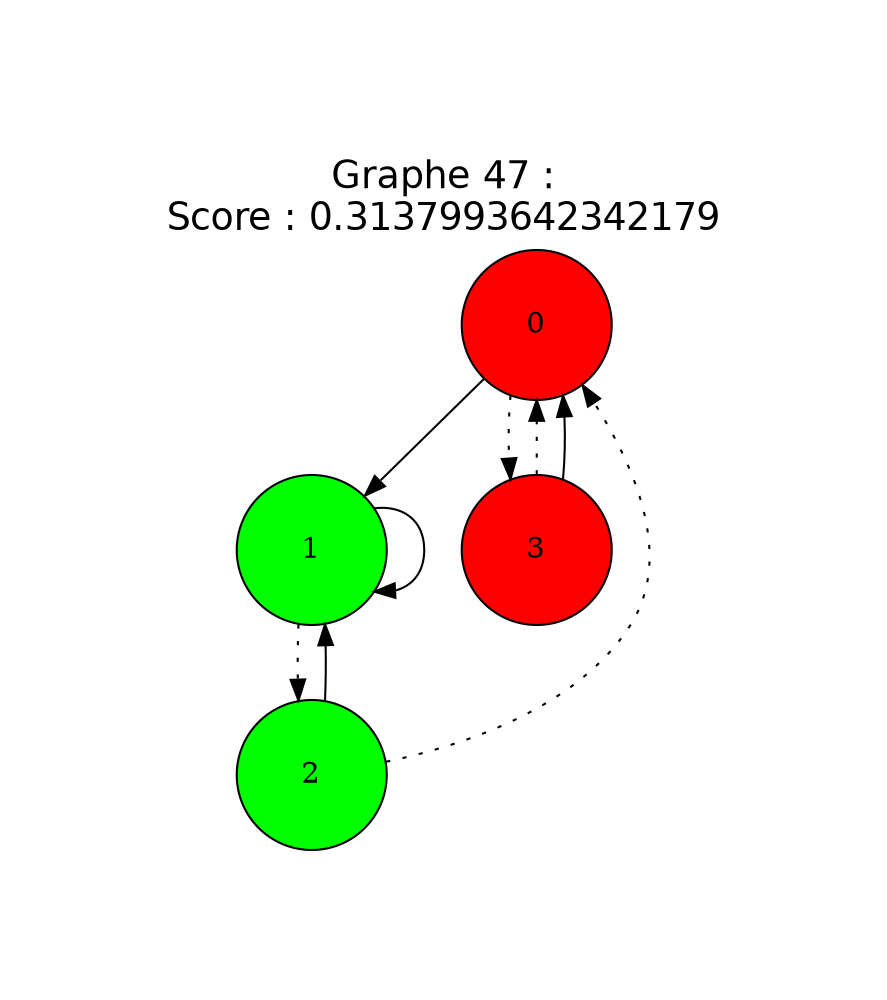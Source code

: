 digraph graph47 {
center=true;
pad=1;
graph [label="Graphe 47 :\nScore : 0.3137993642342179\n", labelloc=t; labeljust=center, fontname=Helvetica, fontsize=18];
node [color=black, shape="ellipse", style="filled", width=1, height=1, fillcolor=red] 0;
node [color=black, shape="ellipse", style="filled", width=1, height=1, fillcolor=green] 1;
node [color=black, shape="ellipse", style="filled", width=1, height=1, fillcolor=green] 2;
node [color=black, shape="ellipse", style="filled", width=1, height=1, fillcolor=red] 3;
1 -> 1;
0 -> 1;
0 -> 3[style=dotted];
1 -> 2[style=dotted];
2 -> 0[style=dotted];
2 -> 1;
3 -> 0[style=dotted];
3 -> 0;
}

digraph graph48 {
center=true;
pad=1;
graph [label="Graphe 48 :\nScore : 0.30015634613164344\n", labelloc=t; labeljust=center, fontname=Helvetica, fontsize=18];
node [color=black, shape="ellipse", style="filled", width=1, height=1, fillcolor=red] 0;
node [color=black, shape="ellipse", style="filled", width=1, height=1, fillcolor=green] 1;
node [color=black, shape="ellipse", style="filled", width=1, height=1, fillcolor=green] 2;
node [color=black, shape="ellipse", style="filled", width=1, height=1, fillcolor=red] 3;
1 -> 1;
0 -> 2;
0 -> 3[style=dotted];
1 -> 2[style=dotted];
2 -> 0[style=dotted];
2 -> 1;
3 -> 0[style=dotted];
3 -> 0;
}

digraph graph51 {
center=true;
pad=1;
graph [label="Graphe 51 :\nScore : 0.3243501674072501\n", labelloc=t; labeljust=center, fontname=Helvetica, fontsize=18];
node [color=black, shape="ellipse", style="filled", width=1, height=1, fillcolor=red] 0;
node [color=black, shape="ellipse", style="filled", width=1, height=1, fillcolor=green] 1;
node [color=black, shape="ellipse", style="filled", width=1, height=1, fillcolor=green] 2;
node [color=black, shape="ellipse", style="filled", width=1, height=1, fillcolor=red] 3;
0 -> 1;
0 -> 3[style=dotted];
1 -> 2[style=dotted];
1 -> 2;
2 -> 0[style=dotted];
2 -> 1;
3 -> 0[style=dotted];
3 -> 0;
}

digraph graph52 {
center=true;
pad=1;
graph [label="Graphe 52 :\nScore : 0.3137993642342178\n", labelloc=t; labeljust=center, fontname=Helvetica, fontsize=18];
node [color=black, shape="ellipse", style="filled", width=1, height=1, fillcolor=red] 0;
node [color=black, shape="ellipse", style="filled", width=1, height=1, fillcolor=green] 1;
node [color=black, shape="ellipse", style="filled", width=1, height=1, fillcolor=green] 2;
node [color=black, shape="ellipse", style="filled", width=1, height=1, fillcolor=red] 3;
0 -> 2;
0 -> 3[style=dotted];
1 -> 2[style=dotted];
1 -> 2;
2 -> 0[style=dotted];
2 -> 1;
3 -> 0[style=dotted];
3 -> 0;
}

digraph graph72 {
center=true;
pad=1;
graph [label="Graphe 72 :\nScore : 0.3316325712102868\n", labelloc=t; labeljust=center, fontname=Helvetica, fontsize=18];
node [color=black, shape="ellipse", style="filled", width=1, height=1, fillcolor=red] 0;
node [color=black, shape="ellipse", style="filled", width=1, height=1, fillcolor=green] 1;
node [color=black, shape="ellipse", style="filled", width=1, height=1, fillcolor=red] 2;
node [color=black, shape="ellipse", style="filled", width=1, height=1, fillcolor=green] 3;
0 -> 0[style=dotted];
1 -> 1;
0 -> 2;
1 -> 3[style=dotted];
2 -> 0[style=dotted];
2 -> 1;
3 -> 0[style=dotted];
3 -> 0;
}

digraph graph76 {
center=true;
pad=1;
graph [label="Graphe 76 :\nScore : 0.3479552951799798\n", labelloc=t; labeljust=center, fontname=Helvetica, fontsize=18];
node [color=black, shape="ellipse", style="filled", width=1, height=1, fillcolor=red] 0;
node [color=black, shape="ellipse", style="filled", width=1, height=1, fillcolor=green] 1;
node [color=black, shape="ellipse", style="filled", width=1, height=1, fillcolor=red] 2;
node [color=black, shape="ellipse", style="filled", width=1, height=1, fillcolor=green] 3;
1 -> 1;
0 -> 1;
0 -> 2[style=dotted];
1 -> 3[style=dotted];
2 -> 0[style=dotted];
2 -> 1;
3 -> 0[style=dotted];
3 -> 0;
}

digraph graph77 {
center=true;
pad=1;
graph [label="Graphe 77 :\nScore : 0.34718914027753073\n", labelloc=t; labeljust=center, fontname=Helvetica, fontsize=18];
node [color=black, shape="ellipse", style="filled", width=1, height=1, fillcolor=red] 0;
node [color=black, shape="ellipse", style="filled", width=1, height=1, fillcolor=green] 1;
node [color=black, shape="ellipse", style="filled", width=1, height=1, fillcolor=red] 2;
node [color=black, shape="ellipse", style="filled", width=1, height=1, fillcolor=green] 3;
1 -> 1;
0 -> 2[style=dotted];
0 -> 2;
1 -> 3[style=dotted];
2 -> 0[style=dotted];
2 -> 1;
3 -> 0[style=dotted];
3 -> 0;
}

digraph graph78 {
center=true;
pad=1;
graph [label="Graphe 78 :\nScore : 0.3396092832302888\n", labelloc=t; labeljust=center, fontname=Helvetica, fontsize=18];
node [color=black, shape="ellipse", style="filled", width=1, height=1, fillcolor=red] 0;
node [color=black, shape="ellipse", style="filled", width=1, height=1, fillcolor=green] 1;
node [color=black, shape="ellipse", style="filled", width=1, height=1, fillcolor=green] 2;
node [color=black, shape="ellipse", style="filled", width=1, height=1, fillcolor=red] 3;
1 -> 1;
0 -> 2;
0 -> 3[style=dotted];
1 -> 3[style=dotted];
2 -> 0[style=dotted];
2 -> 1;
3 -> 0[style=dotted];
3 -> 0;
}

digraph graph79 {
center=true;
pad=1;
graph [label="Graphe 79 :\nScore : 0.340705650836011\n", labelloc=t; labeljust=center, fontname=Helvetica, fontsize=18];
node [color=black, shape="ellipse", style="filled", width=1, height=1, fillcolor=red] 0;
node [color=black, shape="ellipse", style="filled", width=1, height=1, fillcolor=green] 1;
node [color=black, shape="ellipse", style="filled", width=1, height=1, fillcolor=green] 2;
node [color=black, shape="ellipse", style="filled", width=1, height=1, fillcolor=red] 3;
0 -> 0[style=dotted];
0 -> 1;
1 -> 2;
1 -> 3[style=dotted];
2 -> 0[style=dotted];
2 -> 1;
3 -> 0[style=dotted];
3 -> 0;
}

digraph graph80 {
center=true;
pad=1;
graph [label="Graphe 80 :\nScore : 0.334491745361772\n", labelloc=t; labeljust=center, fontname=Helvetica, fontsize=18];
node [color=black, shape="ellipse", style="filled", width=1, height=1, fillcolor=red] 0;
node [color=black, shape="ellipse", style="filled", width=1, height=1, fillcolor=green] 1;
node [color=black, shape="ellipse", style="filled", width=1, height=1, fillcolor=green] 2;
node [color=black, shape="ellipse", style="filled", width=1, height=1, fillcolor=green] 3;
0 -> 0[style=dotted];
0 -> 2;
1 -> 2;
1 -> 3[style=dotted];
2 -> 0[style=dotted];
2 -> 1;
3 -> 0[style=dotted];
3 -> 0;
}

digraph graph89 {
center=true;
pad=1;
graph [label="Graphe 89 :\nScore : 0.3339732012981123\n", labelloc=t; labeljust=center, fontname=Helvetica, fontsize=18];
node [color=black, shape="ellipse", style="filled", width=1, height=1, fillcolor=red] 0;
node [color=black, shape="ellipse", style="filled", width=1, height=1, fillcolor=green] 1;
node [color=black, shape="ellipse", style="filled", width=1, height=1, fillcolor=green] 2;
node [color=black, shape="ellipse", style="filled", width=1, height=1, fillcolor=red] 3;
0 -> 1;
0 -> 3[style=dotted];
1 -> 2;
1 -> 3[style=dotted];
2 -> 0[style=dotted];
2 -> 1;
3 -> 0[style=dotted];
3 -> 0;
}

digraph graph90 {
center=true;
pad=1;
graph [label="Graphe 90 :\nScore : 0.33333333333333337\n", labelloc=t; labeljust=center, fontname=Helvetica, fontsize=18];
node [color=black, shape="ellipse", style="filled", width=1, height=1, fillcolor=red] 0;
node [color=black, shape="ellipse", style="filled", width=1, height=1, fillcolor=green] 1;
node [color=black, shape="ellipse", style="filled", width=1, height=1, fillcolor=green] 2;
node [color=black, shape="ellipse", style="filled", width=1, height=1, fillcolor=red] 3;
0 -> 2;
0 -> 3[style=dotted];
1 -> 2;
1 -> 3[style=dotted];
2 -> 0[style=dotted];
2 -> 1;
3 -> 0[style=dotted];
3 -> 0;
}

digraph graph97 {
center=true;
pad=1;
graph [label="Graphe 97 :\nScore : 0.3273179461700461\n", labelloc=t; labeljust=center, fontname=Helvetica, fontsize=18];
node [color=black, shape="ellipse", style="filled", width=1, height=1, fillcolor=red] 0;
node [color=black, shape="ellipse", style="filled", width=1, height=1, fillcolor=red] 1;
node [color=black, shape="ellipse", style="filled", width=1, height=1, fillcolor=green] 2;
node [color=black, shape="ellipse", style="filled", width=1, height=1, fillcolor=red] 3;
2 -> 2;
0 -> 1[style=dotted];
0 -> 2;
1 -> 0[style=dotted];
1 -> 3;
2 -> 0[style=dotted];
3 -> 0[style=dotted];
3 -> 0;
}

digraph graph99 {
center=true;
pad=1;
graph [label="Graphe 99 :\nScore : 0.33963103955316526\n", labelloc=t; labeljust=center, fontname=Helvetica, fontsize=18];
node [color=black, shape="ellipse", style="filled", width=1, height=1, fillcolor=green] 0;
node [color=black, shape="ellipse", style="filled", width=1, height=1, fillcolor=red] 1;
node [color=black, shape="ellipse", style="filled", width=1, height=1, fillcolor=green] 2;
node [color=black, shape="ellipse", style="filled", width=1, height=1, fillcolor=green] 3;
1 -> 1[style=dotted];
2 -> 2;
0 -> 1[style=dotted];
0 -> 3;
1 -> 2;
2 -> 0[style=dotted];
3 -> 0[style=dotted];
3 -> 0;
}

digraph graph100 {
center=true;
pad=1;
graph [label="Graphe 100 :\nScore : 0.33963103955316526\n", labelloc=t; labeljust=center, fontname=Helvetica, fontsize=18];
node [color=black, shape="ellipse", style="filled", width=1, height=1, fillcolor=red] 0;
node [color=black, shape="ellipse", style="filled", width=1, height=1, fillcolor=red] 1;
node [color=black, shape="ellipse", style="filled", width=1, height=1, fillcolor=green] 2;
node [color=black, shape="ellipse", style="filled", width=1, height=1, fillcolor=red] 3;
1 -> 1[style=dotted];
2 -> 2;
0 -> 1;
0 -> 3[style=dotted];
1 -> 2;
2 -> 0[style=dotted];
3 -> 0[style=dotted];
3 -> 0;
}

digraph graph101 {
center=true;
pad=1;
graph [label="Graphe 101 :\nScore : 0.3143915123698765\n", labelloc=t; labeljust=center, fontname=Helvetica, fontsize=18];
node [color=black, shape="ellipse", style="filled", width=1, height=1, fillcolor=green] 0;
node [color=black, shape="ellipse", style="filled", width=1, height=1, fillcolor=red] 1;
node [color=black, shape="ellipse", style="filled", width=1, height=1, fillcolor=green] 2;
node [color=black, shape="ellipse", style="filled", width=1, height=1, fillcolor=red] 3;
1 -> 1[style=dotted];
2 -> 2;
0 -> 1[style=dotted];
0 -> 2;
1 -> 3;
2 -> 0[style=dotted];
3 -> 0[style=dotted];
3 -> 0;
}

digraph graph106 {
center=true;
pad=1;
graph [label="Graphe 106 :\nScore : 0.3243501674072501\n", labelloc=t; labeljust=center, fontname=Helvetica, fontsize=18];
node [color=black, shape="ellipse", style="filled", width=1, height=1, fillcolor=red] 0;
node [color=black, shape="ellipse", style="filled", width=1, height=1, fillcolor=green] 1;
node [color=black, shape="ellipse", style="filled", width=1, height=1, fillcolor=green] 2;
node [color=black, shape="ellipse", style="filled", width=1, height=1, fillcolor=red] 3;
1 -> 1;
2 -> 2;
0 -> 1;
0 -> 3[style=dotted];
1 -> 2[style=dotted];
2 -> 0[style=dotted];
3 -> 0[style=dotted];
3 -> 0;
}

digraph graph108 {
center=true;
pad=1;
graph [label="Graphe 108 :\nScore : 0.33333333333333337\n", labelloc=t; labeljust=center, fontname=Helvetica, fontsize=18];
node [color=black, shape="ellipse", style="filled", width=1, height=1, fillcolor=red] 0;
node [color=black, shape="ellipse", style="filled", width=1, height=1, fillcolor=green] 1;
node [color=black, shape="ellipse", style="filled", width=1, height=1, fillcolor=green] 2;
node [color=black, shape="ellipse", style="filled", width=1, height=1, fillcolor=red] 3;
2 -> 2;
0 -> 1;
0 -> 3[style=dotted];
1 -> 2[style=dotted];
1 -> 2;
2 -> 0[style=dotted];
3 -> 0[style=dotted];
3 -> 0;
}

digraph graph116 {
center=true;
pad=1;
graph [label="Graphe 116 :\nScore : 0.32124061133410775\n", labelloc=t; labeljust=center, fontname=Helvetica, fontsize=18];
node [color=black, shape="ellipse", style="filled", width=1, height=1, fillcolor=red] 0;
node [color=black, shape="ellipse", style="filled", width=1, height=1, fillcolor=red] 1;
node [color=black, shape="ellipse", style="filled", width=1, height=1, fillcolor=green] 2;
node [color=black, shape="ellipse", style="filled", width=1, height=1, fillcolor=red] 3;
2 -> 2;
0 -> 1[style=dotted];
0 -> 2;
1 -> 0;
1 -> 3[style=dotted];
2 -> 0[style=dotted];
3 -> 0[style=dotted];
3 -> 0;
}

digraph graph118 {
center=true;
pad=1;
graph [label="Graphe 118 :\nScore : 0.33963103955316526\n", labelloc=t; labeljust=center, fontname=Helvetica, fontsize=18];
node [color=black, shape="ellipse", style="filled", width=1, height=1, fillcolor=red] 0;
node [color=black, shape="ellipse", style="filled", width=1, height=1, fillcolor=red] 1;
node [color=black, shape="ellipse", style="filled", width=1, height=1, fillcolor=green] 2;
node [color=black, shape="ellipse", style="filled", width=1, height=1, fillcolor=red] 3;
1 -> 1;
2 -> 2;
0 -> 1[style=dotted];
0 -> 2;
1 -> 3[style=dotted];
2 -> 0[style=dotted];
3 -> 0[style=dotted];
3 -> 0;
}

digraph graph119 {
center=true;
pad=1;
graph [label="Graphe 119 :\nScore : 0.34718914027753073\n", labelloc=t; labeljust=center, fontname=Helvetica, fontsize=18];
node [color=black, shape="ellipse", style="filled", width=1, height=1, fillcolor=red] 0;
node [color=black, shape="ellipse", style="filled", width=1, height=1, fillcolor=green] 1;
node [color=black, shape="ellipse", style="filled", width=1, height=1, fillcolor=red] 2;
node [color=black, shape="ellipse", style="filled", width=1, height=1, fillcolor=green] 3;
1 -> 1;
2 -> 2;
0 -> 1;
0 -> 2[style=dotted];
1 -> 3[style=dotted];
2 -> 0[style=dotted];
3 -> 0[style=dotted];
3 -> 0;
}

digraph graph120 {
center=true;
pad=1;
graph [label="Graphe 120 :\nScore : 0.3336676828527357\n", labelloc=t; labeljust=center, fontname=Helvetica, fontsize=18];
node [color=black, shape="ellipse", style="filled", width=1, height=1, fillcolor=red] 0;
node [color=black, shape="ellipse", style="filled", width=1, height=1, fillcolor=green] 1;
node [color=black, shape="ellipse", style="filled", width=1, height=1, fillcolor=green] 2;
node [color=black, shape="ellipse", style="filled", width=1, height=1, fillcolor=red] 3;
0 -> 0[style=dotted];
2 -> 2;
0 -> 1;
1 -> 2;
1 -> 3[style=dotted];
2 -> 0[style=dotted];
3 -> 0[style=dotted];
3 -> 0;
}

digraph graph123 {
center=true;
pad=1;
graph [label="Graphe 123 :\nScore : 0.33963103955316526\n", labelloc=t; labeljust=center, fontname=Helvetica, fontsize=18];
node [color=black, shape="ellipse", style="filled", width=1, height=1, fillcolor=red] 0;
node [color=black, shape="ellipse", style="filled", width=1, height=1, fillcolor=red] 1;
node [color=black, shape="ellipse", style="filled", width=1, height=1, fillcolor=green] 2;
node [color=black, shape="ellipse", style="filled", width=1, height=1, fillcolor=red] 3;
2 -> 2;
0 -> 1[style=dotted];
0 -> 1;
1 -> 2;
1 -> 3[style=dotted];
2 -> 0[style=dotted];
3 -> 0[style=dotted];
3 -> 0;
}

digraph graph124 {
center=true;
pad=1;
graph [label="Graphe 124 :\nScore : 0.32669118345034653\n", labelloc=t; labeljust=center, fontname=Helvetica, fontsize=18];
node [color=black, shape="ellipse", style="filled", width=1, height=1, fillcolor=red] 0;
node [color=black, shape="ellipse", style="filled", width=1, height=1, fillcolor=red] 1;
node [color=black, shape="ellipse", style="filled", width=1, height=1, fillcolor=green] 2;
node [color=black, shape="ellipse", style="filled", width=1, height=1, fillcolor=red] 3;
2 -> 2;
0 -> 1[style=dotted];
0 -> 2;
1 -> 2;
1 -> 3[style=dotted];
2 -> 0[style=dotted];
3 -> 0[style=dotted];
3 -> 0;
}

digraph graph126 {
center=true;
pad=1;
graph [label="Graphe 126 :\nScore : 0.32731794617004617\n", labelloc=t; labeljust=center, fontname=Helvetica, fontsize=18];
node [color=black, shape="ellipse", style="filled", width=1, height=1, fillcolor=red] 0;
node [color=black, shape="ellipse", style="filled", width=1, height=1, fillcolor=green] 1;
node [color=black, shape="ellipse", style="filled", width=1, height=1, fillcolor=green] 2;
node [color=black, shape="ellipse", style="filled", width=1, height=1, fillcolor=red] 3;
2 -> 2;
0 -> 1;
0 -> 3[style=dotted];
1 -> 2;
1 -> 3[style=dotted];
2 -> 0[style=dotted];
3 -> 0[style=dotted];
3 -> 0;
}

digraph graph127 {
center=true;
pad=1;
graph [label="Graphe 127 :\nScore : 0.3239592165010823\n", labelloc=t; labeljust=center, fontname=Helvetica, fontsize=18];
node [color=black, shape="ellipse", style="filled", width=1, height=1, fillcolor=red] 0;
node [color=black, shape="ellipse", style="filled", width=1, height=1, fillcolor=red] 1;
node [color=black, shape="ellipse", style="filled", width=1, height=1, fillcolor=green] 2;
node [color=black, shape="ellipse", style="filled", width=1, height=1, fillcolor=red] 3;
2 -> 2;
0 -> 1[style=dotted];
0 -> 2;
1 -> 3[style=dotted];
1 -> 3;
2 -> 0[style=dotted];
3 -> 0[style=dotted];
3 -> 0;
}

digraph graph130 {
center=true;
pad=1;
graph [label="Graphe 130 :\nScore : 0.3212406113341077\n", labelloc=t; labeljust=center, fontname=Helvetica, fontsize=18];
node [color=black, shape="ellipse", style="filled", width=1, height=1, fillcolor=green] 0;
node [color=black, shape="ellipse", style="filled", width=1, height=1, fillcolor=red] 1;
node [color=black, shape="ellipse", style="filled", width=1, height=1, fillcolor=green] 2;
node [color=black, shape="ellipse", style="filled", width=1, height=1, fillcolor=green] 3;
1 -> 1[style=dotted];
0 -> 1[style=dotted];
0 -> 2;
1 -> 0;
2 -> 0[style=dotted];
2 -> 3;
3 -> 0[style=dotted];
3 -> 0;
}

digraph graph133 {
center=true;
pad=1;
graph [label="Graphe 133 :\nScore : 0.33449174536177195\n", labelloc=t; labeljust=center, fontname=Helvetica, fontsize=18];
node [color=black, shape="ellipse", style="filled", width=1, height=1, fillcolor=green] 0;
node [color=black, shape="ellipse", style="filled", width=1, height=1, fillcolor=red] 1;
node [color=black, shape="ellipse", style="filled", width=1, height=1, fillcolor=red] 2;
node [color=black, shape="ellipse", style="filled", width=1, height=1, fillcolor=green] 3;
1 -> 1[style=dotted];
0 -> 1[style=dotted];
0 -> 3;
1 -> 2;
2 -> 0[style=dotted];
2 -> 3;
3 -> 0[style=dotted];
3 -> 0;
}

digraph graph134 {
center=true;
pad=1;
graph [label="Graphe 134 :\nScore : 0.34662258939552776\n", labelloc=t; labeljust=center, fontname=Helvetica, fontsize=18];
node [color=black, shape="ellipse", style="filled", width=1, height=1, fillcolor=green] 0;
node [color=black, shape="ellipse", style="filled", width=1, height=1, fillcolor=red] 1;
node [color=black, shape="ellipse", style="filled", width=1, height=1, fillcolor=red] 2;
node [color=black, shape="ellipse", style="filled", width=1, height=1, fillcolor=green] 3;
0 -> 0;
1 -> 1[style=dotted];
0 -> 1[style=dotted];
1 -> 2;
2 -> 0[style=dotted];
2 -> 3;
3 -> 0[style=dotted];
3 -> 0;
}

digraph graph136 {
center=true;
pad=1;
graph [label="Graphe 136 :\nScore : 0.33963103955316526\n", labelloc=t; labeljust=center, fontname=Helvetica, fontsize=18];
node [color=black, shape="ellipse", style="filled", width=1, height=1, fillcolor=green] 0;
node [color=black, shape="ellipse", style="filled", width=1, height=1, fillcolor=red] 1;
node [color=black, shape="ellipse", style="filled", width=1, height=1, fillcolor=green] 2;
node [color=black, shape="ellipse", style="filled", width=1, height=1, fillcolor=green] 3;
1 -> 1[style=dotted];
0 -> 1[style=dotted];
0 -> 2;
1 -> 2;
2 -> 0[style=dotted];
2 -> 3;
3 -> 0[style=dotted];
3 -> 0;
}

digraph graph139 {
center=true;
pad=1;
graph [label="Graphe 139 :\nScore : 0.337691020964986\n", labelloc=t; labeljust=center, fontname=Helvetica, fontsize=18];
node [color=black, shape="ellipse", style="filled", width=1, height=1, fillcolor=green] 0;
node [color=black, shape="ellipse", style="filled", width=1, height=1, fillcolor=red] 1;
node [color=black, shape="ellipse", style="filled", width=1, height=1, fillcolor=green] 2;
node [color=black, shape="ellipse", style="filled", width=1, height=1, fillcolor=green] 3;
1 -> 1[style=dotted];
0 -> 1[style=dotted];
0 -> 2;
1 -> 3;
2 -> 0[style=dotted];
2 -> 3;
3 -> 0[style=dotted];
3 -> 0;
}

digraph graph148 {
center=true;
pad=1;
graph [label="Graphe 148 :\nScore : 0.34662258939552776\n", labelloc=t; labeljust=center, fontname=Helvetica, fontsize=18];
node [color=black, shape="ellipse", style="filled", width=1, height=1, fillcolor=red] 0;
node [color=black, shape="ellipse", style="filled", width=1, height=1, fillcolor=green] 1;
node [color=black, shape="ellipse", style="filled", width=1, height=1, fillcolor=red] 2;
node [color=black, shape="ellipse", style="filled", width=1, height=1, fillcolor=green] 3;
0 -> 0[style=dotted];
1 -> 1;
0 -> 1;
1 -> 2[style=dotted];
2 -> 0[style=dotted];
2 -> 3;
3 -> 0[style=dotted];
3 -> 0;
}

digraph graph153 {
center=true;
pad=1;
graph [label="Graphe 153 :\nScore : 0.34718914027753073\n", labelloc=t; labeljust=center, fontname=Helvetica, fontsize=18];
node [color=black, shape="ellipse", style="filled", width=1, height=1, fillcolor=red] 0;
node [color=black, shape="ellipse", style="filled", width=1, height=1, fillcolor=green] 1;
node [color=black, shape="ellipse", style="filled", width=1, height=1, fillcolor=red] 2;
node [color=black, shape="ellipse", style="filled", width=1, height=1, fillcolor=green] 3;
1 -> 1;
0 -> 1;
0 -> 2[style=dotted];
1 -> 2[style=dotted];
2 -> 0[style=dotted];
2 -> 3;
3 -> 0[style=dotted];
3 -> 0;
}

digraph graph154 {
center=true;
pad=1;
graph [label="Graphe 154 :\nScore : 0.34654639847850205\n", labelloc=t; labeljust=center, fontname=Helvetica, fontsize=18];
node [color=black, shape="ellipse", style="filled", width=1, height=1, fillcolor=red] 0;
node [color=black, shape="ellipse", style="filled", width=1, height=1, fillcolor=green] 1;
node [color=black, shape="ellipse", style="filled", width=1, height=1, fillcolor=green] 2;
node [color=black, shape="ellipse", style="filled", width=1, height=1, fillcolor=red] 3;
1 -> 1;
0 -> 1;
0 -> 3[style=dotted];
1 -> 2[style=dotted];
2 -> 0[style=dotted];
2 -> 3;
3 -> 0[style=dotted];
3 -> 0;
}

digraph graph172 {
center=true;
pad=1;
graph [label="Graphe 172 :\nScore : 0.34165202929930816\n", labelloc=t; labeljust=center, fontname=Helvetica, fontsize=18];
node [color=black, shape="ellipse", style="filled", width=1, height=1, fillcolor=red] 0;
node [color=black, shape="ellipse", style="filled", width=1, height=1, fillcolor=green] 1;
node [color=black, shape="ellipse", style="filled", width=1, height=1, fillcolor=red] 2;
node [color=black, shape="ellipse", style="filled", width=1, height=1, fillcolor=green] 3;
1 -> 1;
0 -> 1;
0 -> 2[style=dotted];
1 -> 3[style=dotted];
2 -> 0[style=dotted];
2 -> 3;
3 -> 0[style=dotted];
3 -> 0;
}

digraph graph182 {
center=true;
pad=1;
graph [label="Graphe 182 :\nScore : 0.32511893423736626\n", labelloc=t; labeljust=center, fontname=Helvetica, fontsize=18];
node [color=black, shape="ellipse", style="filled", width=1, height=1, fillcolor=green] 0;
node [color=black, shape="ellipse", style="filled", width=1, height=1, fillcolor=red] 1;
node [color=black, shape="ellipse", style="filled", width=1, height=1, fillcolor=red] 2;
node [color=black, shape="ellipse", style="filled", width=1, height=1, fillcolor=green] 3;
1 -> 1[style=dotted];
0 -> 2[style=dotted];
0 -> 3;
1 -> 0;
2 -> 0;
2 -> 1[style=dotted];
3 -> 0[style=dotted];
3 -> 0;
}

digraph graph184 {
center=true;
pad=1;
graph [label="Graphe 184 :\nScore : 0.31379936423421784\n", labelloc=t; labeljust=center, fontname=Helvetica, fontsize=18];
node [color=black, shape="ellipse", style="filled", width=1, height=1, fillcolor=green] 0;
node [color=black, shape="ellipse", style="filled", width=1, height=1, fillcolor=red] 1;
node [color=black, shape="ellipse", style="filled", width=1, height=1, fillcolor=red] 2;
node [color=black, shape="ellipse", style="filled", width=1, height=1, fillcolor=green] 3;
1 -> 1[style=dotted];
0 -> 1[style=dotted];
0 -> 3;
1 -> 2;
2 -> 0;
2 -> 1[style=dotted];
3 -> 0[style=dotted];
3 -> 0;
}

digraph graph185 {
center=true;
pad=1;
graph [label="Graphe 185 :\nScore : 0.30015634613164344\n", labelloc=t; labeljust=center, fontname=Helvetica, fontsize=18];
node [color=black, shape="ellipse", style="filled", width=1, height=1, fillcolor=green] 0;
node [color=black, shape="ellipse", style="filled", width=1, height=1, fillcolor=red] 1;
node [color=black, shape="ellipse", style="filled", width=1, height=1, fillcolor=red] 2;
node [color=black, shape="ellipse", style="filled", width=1, height=1, fillcolor=green] 3;
1 -> 1[style=dotted];
0 -> 2[style=dotted];
0 -> 3;
1 -> 2;
2 -> 0;
2 -> 1[style=dotted];
3 -> 0[style=dotted];
3 -> 0;
}

digraph graph187 {
center=true;
pad=1;
graph [label="Graphe 187 :\nScore : 0.3471891402775308\n", labelloc=t; labeljust=center, fontname=Helvetica, fontsize=18];
node [color=black, shape="ellipse", style="filled", width=1, height=1, fillcolor=green] 0;
node [color=black, shape="ellipse", style="filled", width=1, height=1, fillcolor=red] 1;
node [color=black, shape="ellipse", style="filled", width=1, height=1, fillcolor=green] 2;
node [color=black, shape="ellipse", style="filled", width=1, height=1, fillcolor=red] 3;
1 -> 1[style=dotted];
0 -> 2;
0 -> 3[style=dotted];
1 -> 2;
2 -> 0;
2 -> 1[style=dotted];
3 -> 0[style=dotted];
3 -> 0;
}

digraph graph189 {
center=true;
pad=1;
graph [label="Graphe 189 :\nScore : 0.3479552951799798\n", labelloc=t; labeljust=center, fontname=Helvetica, fontsize=18];
node [color=black, shape="ellipse", style="filled", width=1, height=1, fillcolor=green] 0;
node [color=black, shape="ellipse", style="filled", width=1, height=1, fillcolor=red] 1;
node [color=black, shape="ellipse", style="filled", width=1, height=1, fillcolor=green] 2;
node [color=black, shape="ellipse", style="filled", width=1, height=1, fillcolor=green] 3;
1 -> 1[style=dotted];
0 -> 1[style=dotted];
0 -> 2;
1 -> 3;
2 -> 0;
2 -> 1[style=dotted];
3 -> 0[style=dotted];
3 -> 0;
}

digraph graph190 {
center=true;
pad=1;
graph [label="Graphe 190 :\nScore : 0.3396092832302888\n", labelloc=t; labeljust=center, fontname=Helvetica, fontsize=18];
node [color=black, shape="ellipse", style="filled", width=1, height=1, fillcolor=green] 0;
node [color=black, shape="ellipse", style="filled", width=1, height=1, fillcolor=red] 1;
node [color=black, shape="ellipse", style="filled", width=1, height=1, fillcolor=red] 2;
node [color=black, shape="ellipse", style="filled", width=1, height=1, fillcolor=green] 3;
1 -> 1[style=dotted];
0 -> 2[style=dotted];
0 -> 3;
1 -> 3;
2 -> 0;
2 -> 1[style=dotted];
3 -> 0[style=dotted];
3 -> 0;
}

digraph graph191 {
center=true;
pad=1;
graph [label="Graphe 191 :\nScore : 0.3316325712102868\n", labelloc=t; labeljust=center, fontname=Helvetica, fontsize=18];
node [color=black, shape="ellipse", style="filled", width=1, height=1, fillcolor=green] 0;
node [color=black, shape="ellipse", style="filled", width=1, height=1, fillcolor=red] 1;
node [color=black, shape="ellipse", style="filled", width=1, height=1, fillcolor=green] 2;
node [color=black, shape="ellipse", style="filled", width=1, height=1, fillcolor=red] 3;
0 -> 0;
1 -> 1[style=dotted];
0 -> 2[style=dotted];
1 -> 3;
2 -> 0;
2 -> 1[style=dotted];
3 -> 0[style=dotted];
3 -> 0;
}

digraph graph193 {
center=true;
pad=1;
graph [label="Graphe 193 :\nScore : 0.3471891402775308\n", labelloc=t; labeljust=center, fontname=Helvetica, fontsize=18];
node [color=black, shape="ellipse", style="filled", width=1, height=1, fillcolor=green] 0;
node [color=black, shape="ellipse", style="filled", width=1, height=1, fillcolor=red] 1;
node [color=black, shape="ellipse", style="filled", width=1, height=1, fillcolor=green] 2;
node [color=black, shape="ellipse", style="filled", width=1, height=1, fillcolor=red] 3;
1 -> 1[style=dotted];
0 -> 2[style=dotted];
0 -> 2;
1 -> 3;
2 -> 0;
2 -> 1[style=dotted];
3 -> 0[style=dotted];
3 -> 0;
}

digraph graph195 {
center=true;
pad=1;
graph [label="Graphe 195 :\nScore : 0.32511893423736626\n", labelloc=t; labeljust=center, fontname=Helvetica, fontsize=18];
node [color=black, shape="ellipse", style="filled", width=1, height=1, fillcolor=green] 0;
node [color=black, shape="ellipse", style="filled", width=1, height=1, fillcolor=red] 1;
node [color=black, shape="ellipse", style="filled", width=1, height=1, fillcolor=red] 2;
node [color=black, shape="ellipse", style="filled", width=1, height=1, fillcolor=green] 3;
0 -> 1[style=dotted];
0 -> 3;
1 -> 0;
1 -> 2[style=dotted];
2 -> 0;
2 -> 1[style=dotted];
3 -> 0[style=dotted];
3 -> 0;
}

digraph graph198 {
center=true;
pad=1;
graph [label="Graphe 198 :\nScore : 0.3243501674072501\n", labelloc=t; labeljust=center, fontname=Helvetica, fontsize=18];
node [color=black, shape="ellipse", style="filled", width=1, height=1, fillcolor=green] 0;
node [color=black, shape="ellipse", style="filled", width=1, height=1, fillcolor=red] 1;
node [color=black, shape="ellipse", style="filled", width=1, height=1, fillcolor=red] 2;
node [color=black, shape="ellipse", style="filled", width=1, height=1, fillcolor=green] 3;
1 -> 1;
0 -> 2[style=dotted];
0 -> 3;
1 -> 2[style=dotted];
2 -> 0;
2 -> 1[style=dotted];
3 -> 0[style=dotted];
3 -> 0;
}

digraph graph201 {
center=true;
pad=1;
graph [label="Graphe 201 :\nScore : 0.3243501674072501\n", labelloc=t; labeljust=center, fontname=Helvetica, fontsize=18];
node [color=black, shape="ellipse", style="filled", width=1, height=1, fillcolor=green] 0;
node [color=black, shape="ellipse", style="filled", width=1, height=1, fillcolor=red] 1;
node [color=black, shape="ellipse", style="filled", width=1, height=1, fillcolor=red] 2;
node [color=black, shape="ellipse", style="filled", width=1, height=1, fillcolor=green] 3;
0 -> 1[style=dotted];
0 -> 3;
1 -> 2[style=dotted];
1 -> 2;
2 -> 0;
2 -> 1[style=dotted];
3 -> 0[style=dotted];
3 -> 0;
}

digraph graph206 {
center=true;
pad=1;
graph [label="Graphe 206 :\nScore : 0.3339732012981123\n", labelloc=t; labeljust=center, fontname=Helvetica, fontsize=18];
node [color=black, shape="ellipse", style="filled", width=1, height=1, fillcolor=green] 0;
node [color=black, shape="ellipse", style="filled", width=1, height=1, fillcolor=red] 1;
node [color=black, shape="ellipse", style="filled", width=1, height=1, fillcolor=red] 2;
node [color=black, shape="ellipse", style="filled", width=1, height=1, fillcolor=green] 3;
0 -> 1[style=dotted];
0 -> 3;
1 -> 2[style=dotted];
1 -> 3;
2 -> 0;
2 -> 1[style=dotted];
3 -> 0[style=dotted];
3 -> 0;
}

digraph graph207 {
center=true;
pad=1;
graph [label="Graphe 207 :\nScore : 0.34070565083601095\n", labelloc=t; labeljust=center, fontname=Helvetica, fontsize=18];
node [color=black, shape="ellipse", style="filled", width=1, height=1, fillcolor=green] 0;
node [color=black, shape="ellipse", style="filled", width=1, height=1, fillcolor=red] 1;
node [color=black, shape="ellipse", style="filled", width=1, height=1, fillcolor=red] 2;
node [color=black, shape="ellipse", style="filled", width=1, height=1, fillcolor=green] 3;
0 -> 0;
0 -> 1[style=dotted];
1 -> 2[style=dotted];
1 -> 3;
2 -> 0;
2 -> 1[style=dotted];
3 -> 0[style=dotted];
3 -> 0;
}

digraph graph209 {
center=true;
pad=1;
graph [label="Graphe 209 :\nScore : 0.33333333333333337\n", labelloc=t; labeljust=center, fontname=Helvetica, fontsize=18];
node [color=black, shape="ellipse", style="filled", width=1, height=1, fillcolor=green] 0;
node [color=black, shape="ellipse", style="filled", width=1, height=1, fillcolor=red] 1;
node [color=black, shape="ellipse", style="filled", width=1, height=1, fillcolor=red] 2;
node [color=black, shape="ellipse", style="filled", width=1, height=1, fillcolor=green] 3;
0 -> 2[style=dotted];
0 -> 3;
1 -> 2[style=dotted];
1 -> 3;
2 -> 0;
2 -> 1[style=dotted];
3 -> 0[style=dotted];
3 -> 0;
}

digraph graph210 {
center=true;
pad=1;
graph [label="Graphe 210 :\nScore : 0.334491745361772\n", labelloc=t; labeljust=center, fontname=Helvetica, fontsize=18];
node [color=black, shape="ellipse", style="filled", width=1, height=1, fillcolor=green] 0;
node [color=black, shape="ellipse", style="filled", width=1, height=1, fillcolor=red] 1;
node [color=black, shape="ellipse", style="filled", width=1, height=1, fillcolor=red] 2;
node [color=black, shape="ellipse", style="filled", width=1, height=1, fillcolor=red] 3;
0 -> 0;
0 -> 2[style=dotted];
1 -> 2[style=dotted];
1 -> 3;
2 -> 0;
2 -> 1[style=dotted];
3 -> 0[style=dotted];
3 -> 0;
}

digraph graph244 {
center=true;
pad=1;
graph [label="Graphe 244 :\nScore : 0.33333333333333337\n", labelloc=t; labeljust=center, fontname=Helvetica, fontsize=18];
node [color=black, shape="ellipse", style="filled", width=1, height=1, fillcolor=green] 0;
node [color=black, shape="ellipse", style="filled", width=1, height=1, fillcolor=red] 1;
node [color=black, shape="ellipse", style="filled", width=1, height=1, fillcolor=red] 2;
node [color=black, shape="ellipse", style="filled", width=1, height=1, fillcolor=green] 3;
1 -> 1[style=dotted];
0 -> 2[style=dotted];
0 -> 3;
1 -> 0;
2 -> 1[style=dotted];
2 -> 1;
3 -> 0[style=dotted];
3 -> 0;
}

digraph graph247 {
center=true;
pad=1;
graph [label="Graphe 247 :\nScore : 0.3471891402775308\n", labelloc=t; labeljust=center, fontname=Helvetica, fontsize=18];
node [color=black, shape="ellipse", style="filled", width=1, height=1, fillcolor=green] 0;
node [color=black, shape="ellipse", style="filled", width=1, height=1, fillcolor=red] 1;
node [color=black, shape="ellipse", style="filled", width=1, height=1, fillcolor=red] 2;
node [color=black, shape="ellipse", style="filled", width=1, height=1, fillcolor=green] 3;
1 -> 1[style=dotted];
0 -> 2[style=dotted];
0 -> 3;
1 -> 3;
2 -> 1[style=dotted];
2 -> 1;
3 -> 0[style=dotted];
3 -> 0;
}

digraph graph251 {
center=true;
pad=1;
graph [label="Graphe 251 :\nScore : 0.33333333333333337\n", labelloc=t; labeljust=center, fontname=Helvetica, fontsize=18];
node [color=black, shape="ellipse", style="filled", width=1, height=1, fillcolor=green] 0;
node [color=black, shape="ellipse", style="filled", width=1, height=1, fillcolor=red] 1;
node [color=black, shape="ellipse", style="filled", width=1, height=1, fillcolor=red] 2;
node [color=black, shape="ellipse", style="filled", width=1, height=1, fillcolor=green] 3;
0 -> 2[style=dotted];
0 -> 3;
1 -> 2[style=dotted];
1 -> 3;
2 -> 1[style=dotted];
2 -> 1;
3 -> 0[style=dotted];
3 -> 0;
}

digraph graph252 {
center=true;
pad=1;
graph [label="Graphe 252 :\nScore : 0.34718914027753073\n", labelloc=t; labeljust=center, fontname=Helvetica, fontsize=18];
node [color=black, shape="ellipse", style="filled", width=1, height=1, fillcolor=green] 0;
node [color=black, shape="ellipse", style="filled", width=1, height=1, fillcolor=red] 1;
node [color=black, shape="ellipse", style="filled", width=1, height=1, fillcolor=red] 2;
node [color=black, shape="ellipse", style="filled", width=1, height=1, fillcolor=green] 3;
0 -> 0;
0 -> 2[style=dotted];
1 -> 2[style=dotted];
1 -> 3;
2 -> 1[style=dotted];
2 -> 1;
3 -> 0[style=dotted];
3 -> 0;
}

digraph graph264 {
center=true;
pad=1;
graph [label="Graphe 264 :\nScore : 0.33963103955316526\n", labelloc=t; labeljust=center, fontname=Helvetica, fontsize=18];
node [color=black, shape="ellipse", style="filled", width=1, height=1, fillcolor=green] 0;
node [color=black, shape="ellipse", style="filled", width=1, height=1, fillcolor=red] 1;
node [color=black, shape="ellipse", style="filled", width=1, height=1, fillcolor=green] 2;
node [color=black, shape="ellipse", style="filled", width=1, height=1, fillcolor=green] 3;
1 -> 1[style=dotted];
2 -> 2;
0 -> 2[style=dotted];
0 -> 3;
1 -> 0;
2 -> 1[style=dotted];
3 -> 0[style=dotted];
3 -> 0;
}

digraph graph265 {
center=true;
pad=1;
graph [label="Graphe 265 :\nScore : 0.33963103955316526\n", labelloc=t; labeljust=center, fontname=Helvetica, fontsize=18];
node [color=black, shape="ellipse", style="filled", width=1, height=1, fillcolor=red] 0;
node [color=black, shape="ellipse", style="filled", width=1, height=1, fillcolor=red] 1;
node [color=black, shape="ellipse", style="filled", width=1, height=1, fillcolor=green] 2;
node [color=black, shape="ellipse", style="filled", width=1, height=1, fillcolor=red] 3;
1 -> 1[style=dotted];
2 -> 2;
0 -> 2;
0 -> 3[style=dotted];
1 -> 0;
2 -> 1[style=dotted];
3 -> 0[style=dotted];
3 -> 0;
}

digraph graph266 {
center=true;
pad=1;
graph [label="Graphe 266 :\nScore : 0.34718914027753073\n", labelloc=t; labeljust=center, fontname=Helvetica, fontsize=18];
node [color=black, shape="ellipse", style="filled", width=1, height=1, fillcolor=red] 0;
node [color=black, shape="ellipse", style="filled", width=1, height=1, fillcolor=red] 1;
node [color=black, shape="ellipse", style="filled", width=1, height=1, fillcolor=green] 2;
node [color=black, shape="ellipse", style="filled", width=1, height=1, fillcolor=green] 3;
0 -> 0[style=dotted];
1 -> 1[style=dotted];
2 -> 2;
0 -> 2;
1 -> 3;
2 -> 1[style=dotted];
3 -> 0[style=dotted];
3 -> 0;
}

digraph graph268 {
center=true;
pad=1;
graph [label="Graphe 268 :\nScore : 0.3471891402775308\n", labelloc=t; labeljust=center, fontname=Helvetica, fontsize=18];
node [color=black, shape="ellipse", style="filled", width=1, height=1, fillcolor=green] 0;
node [color=black, shape="ellipse", style="filled", width=1, height=1, fillcolor=red] 1;
node [color=black, shape="ellipse", style="filled", width=1, height=1, fillcolor=green] 2;
node [color=black, shape="ellipse", style="filled", width=1, height=1, fillcolor=red] 3;
0 -> 0;
1 -> 1[style=dotted];
2 -> 2;
0 -> 2[style=dotted];
1 -> 3;
2 -> 1[style=dotted];
3 -> 0[style=dotted];
3 -> 0;
}

digraph graph273 {
center=true;
pad=1;
graph [label="Graphe 273 :\nScore : 0.33333333333333337\n", labelloc=t; labeljust=center, fontname=Helvetica, fontsize=18];
node [color=black, shape="ellipse", style="filled", width=1, height=1, fillcolor=green] 0;
node [color=black, shape="ellipse", style="filled", width=1, height=1, fillcolor=red] 1;
node [color=black, shape="ellipse", style="filled", width=1, height=1, fillcolor=red] 2;
node [color=black, shape="ellipse", style="filled", width=1, height=1, fillcolor=green] 3;
2 -> 2;
0 -> 1[style=dotted];
0 -> 3;
1 -> 2[style=dotted];
1 -> 3;
2 -> 1[style=dotted];
3 -> 0[style=dotted];
3 -> 0;
}

digraph graph274 {
center=true;
pad=1;
graph [label="Graphe 274 :\nScore : 0.34718914027753073\n", labelloc=t; labeljust=center, fontname=Helvetica, fontsize=18];
node [color=black, shape="ellipse", style="filled", width=1, height=1, fillcolor=green] 0;
node [color=black, shape="ellipse", style="filled", width=1, height=1, fillcolor=red] 1;
node [color=black, shape="ellipse", style="filled", width=1, height=1, fillcolor=red] 2;
node [color=black, shape="ellipse", style="filled", width=1, height=1, fillcolor=green] 3;
0 -> 0;
2 -> 2;
0 -> 1[style=dotted];
1 -> 2[style=dotted];
1 -> 3;
2 -> 1[style=dotted];
3 -> 0[style=dotted];
3 -> 0;
}

digraph graph281 {
center=true;
pad=1;
graph [label="Graphe 281 :\nScore : 0.3466225893955277\n", labelloc=t; labeljust=center, fontname=Helvetica, fontsize=18];
node [color=black, shape="ellipse", style="filled", width=1, height=1, fillcolor=red] 0;
node [color=black, shape="ellipse", style="filled", width=1, height=1, fillcolor=green] 1;
node [color=black, shape="ellipse", style="filled", width=1, height=1, fillcolor=green] 2;
node [color=black, shape="ellipse", style="filled", width=1, height=1, fillcolor=red] 3;
0 -> 0[style=dotted];
2 -> 2;
0 -> 2;
1 -> 0;
1 -> 3[style=dotted];
2 -> 1[style=dotted];
3 -> 0[style=dotted];
3 -> 0;
}

digraph graph285 {
center=true;
pad=1;
graph [label="Graphe 285 :\nScore : 0.33449174536177195\n", labelloc=t; labeljust=center, fontname=Helvetica, fontsize=18];
node [color=black, shape="ellipse", style="filled", width=1, height=1, fillcolor=red] 0;
node [color=black, shape="ellipse", style="filled", width=1, height=1, fillcolor=green] 1;
node [color=black, shape="ellipse", style="filled", width=1, height=1, fillcolor=green] 2;
node [color=black, shape="ellipse", style="filled", width=1, height=1, fillcolor=red] 3;
2 -> 2;
0 -> 2;
0 -> 3[style=dotted];
1 -> 0;
1 -> 3[style=dotted];
2 -> 1[style=dotted];
3 -> 0[style=dotted];
3 -> 0;
}

digraph graph286 {
center=true;
pad=1;
graph [label="Graphe 286 :\nScore : 0.3471891402775308\n", labelloc=t; labeljust=center, fontname=Helvetica, fontsize=18];
node [color=black, shape="ellipse", style="filled", width=1, height=1, fillcolor=red] 0;
node [color=black, shape="ellipse", style="filled", width=1, height=1, fillcolor=green] 1;
node [color=black, shape="ellipse", style="filled", width=1, height=1, fillcolor=green] 2;
node [color=black, shape="ellipse", style="filled", width=1, height=1, fillcolor=red] 3;
0 -> 0[style=dotted];
1 -> 1;
2 -> 2;
0 -> 2;
1 -> 3[style=dotted];
2 -> 1[style=dotted];
3 -> 0[style=dotted];
3 -> 0;
}

digraph graph290 {
center=true;
pad=1;
graph [label="Graphe 290 :\nScore : 0.33333333333333337\n", labelloc=t; labeljust=center, fontname=Helvetica, fontsize=18];
node [color=black, shape="ellipse", style="filled", width=1, height=1, fillcolor=red] 0;
node [color=black, shape="ellipse", style="filled", width=1, height=1, fillcolor=green] 1;
node [color=black, shape="ellipse", style="filled", width=1, height=1, fillcolor=green] 2;
node [color=black, shape="ellipse", style="filled", width=1, height=1, fillcolor=red] 3;
1 -> 1;
2 -> 2;
0 -> 2;
0 -> 3[style=dotted];
1 -> 3[style=dotted];
2 -> 1[style=dotted];
3 -> 0[style=dotted];
3 -> 0;
}

digraph graph291 {
center=true;
pad=1;
graph [label="Graphe 291 :\nScore : 0.3143915123698765\n", labelloc=t; labeljust=center, fontname=Helvetica, fontsize=18];
node [color=black, shape="ellipse", style="filled", width=1, height=1, fillcolor=red] 0;
node [color=black, shape="ellipse", style="filled", width=1, height=1, fillcolor=green] 1;
node [color=black, shape="ellipse", style="filled", width=1, height=1, fillcolor=green] 2;
node [color=black, shape="ellipse", style="filled", width=1, height=1, fillcolor=red] 3;
0 -> 0[style=dotted];
2 -> 2;
0 -> 1;
1 -> 2;
1 -> 3[style=dotted];
2 -> 1[style=dotted];
3 -> 0[style=dotted];
3 -> 0;
}

digraph graph292 {
center=true;
pad=1;
graph [label="Graphe 292 :\nScore : 0.3316325712102868\n", labelloc=t; labeljust=center, fontname=Helvetica, fontsize=18];
node [color=black, shape="ellipse", style="filled", width=1, height=1, fillcolor=red] 0;
node [color=black, shape="ellipse", style="filled", width=1, height=1, fillcolor=green] 1;
node [color=black, shape="ellipse", style="filled", width=1, height=1, fillcolor=green] 2;
node [color=black, shape="ellipse", style="filled", width=1, height=1, fillcolor=red] 3;
0 -> 0[style=dotted];
2 -> 2;
0 -> 2;
1 -> 2;
1 -> 3[style=dotted];
2 -> 1[style=dotted];
3 -> 0[style=dotted];
3 -> 0;
}

digraph graph294 {
center=true;
pad=1;
graph [label="Graphe 294 :\nScore : 0.33963103955316526\n", labelloc=t; labeljust=center, fontname=Helvetica, fontsize=18];
node [color=black, shape="ellipse", style="filled", width=1, height=1, fillcolor=red] 0;
node [color=black, shape="ellipse", style="filled", width=1, height=1, fillcolor=red] 1;
node [color=black, shape="ellipse", style="filled", width=1, height=1, fillcolor=green] 2;
node [color=black, shape="ellipse", style="filled", width=1, height=1, fillcolor=red] 3;
0 -> 0;
2 -> 2;
0 -> 1[style=dotted];
1 -> 2;
1 -> 3[style=dotted];
2 -> 1[style=dotted];
3 -> 0[style=dotted];
3 -> 0;
}

digraph graph295 {
center=true;
pad=1;
graph [label="Graphe 295 :\nScore : 0.3286070979827281\n", labelloc=t; labeljust=center, fontname=Helvetica, fontsize=18];
node [color=black, shape="ellipse", style="filled", width=1, height=1, fillcolor=red] 0;
node [color=black, shape="ellipse", style="filled", width=1, height=1, fillcolor=red] 1;
node [color=black, shape="ellipse", style="filled", width=1, height=1, fillcolor=green] 2;
node [color=black, shape="ellipse", style="filled", width=1, height=1, fillcolor=red] 3;
2 -> 2;
0 -> 1[style=dotted];
0 -> 2;
1 -> 2;
1 -> 3[style=dotted];
2 -> 1[style=dotted];
3 -> 0[style=dotted];
3 -> 0;
}

digraph graph299 {
center=true;
pad=1;
graph [label="Graphe 299 :\nScore : 0.30369486159157666\n", labelloc=t; labeljust=center, fontname=Helvetica, fontsize=18];
node [color=black, shape="ellipse", style="filled", width=1, height=1, fillcolor=red] 0;
node [color=black, shape="ellipse", style="filled", width=1, height=1, fillcolor=green] 1;
node [color=black, shape="ellipse", style="filled", width=1, height=1, fillcolor=green] 2;
node [color=black, shape="ellipse", style="filled", width=1, height=1, fillcolor=red] 3;
2 -> 2;
0 -> 1;
0 -> 3[style=dotted];
1 -> 2;
1 -> 3[style=dotted];
2 -> 1[style=dotted];
3 -> 0[style=dotted];
3 -> 0;
}

digraph graph300 {
center=true;
pad=1;
graph [label="Graphe 300 :\nScore : 0.31549803432499407\n", labelloc=t; labeljust=center, fontname=Helvetica, fontsize=18];
node [color=black, shape="ellipse", style="filled", width=1, height=1, fillcolor=red] 0;
node [color=black, shape="ellipse", style="filled", width=1, height=1, fillcolor=green] 1;
node [color=black, shape="ellipse", style="filled", width=1, height=1, fillcolor=green] 2;
node [color=black, shape="ellipse", style="filled", width=1, height=1, fillcolor=red] 3;
2 -> 2;
0 -> 2;
0 -> 3[style=dotted];
1 -> 2;
1 -> 3[style=dotted];
2 -> 1[style=dotted];
3 -> 0[style=dotted];
3 -> 0;
}

digraph graph303 {
center=true;
pad=1;
graph [label="Graphe 303 :\nScore : 0.32669118345034653\n", labelloc=t; labeljust=center, fontname=Helvetica, fontsize=18];
node [color=black, shape="ellipse", style="filled", width=1, height=1, fillcolor=green] 0;
node [color=black, shape="ellipse", style="filled", width=1, height=1, fillcolor=red] 1;
node [color=black, shape="ellipse", style="filled", width=1, height=1, fillcolor=green] 2;
node [color=black, shape="ellipse", style="filled", width=1, height=1, fillcolor=green] 3;
1 -> 1[style=dotted];
0 -> 1[style=dotted];
0 -> 2;
1 -> 0;
2 -> 1[style=dotted];
2 -> 3;
3 -> 0[style=dotted];
3 -> 0;
}

digraph graph304 {
center=true;
pad=1;
graph [label="Graphe 304 :\nScore : 0.32731794617004617\n", labelloc=t; labeljust=center, fontname=Helvetica, fontsize=18];
node [color=black, shape="ellipse", style="filled", width=1, height=1, fillcolor=green] 0;
node [color=black, shape="ellipse", style="filled", width=1, height=1, fillcolor=red] 1;
node [color=black, shape="ellipse", style="filled", width=1, height=1, fillcolor=red] 2;
node [color=black, shape="ellipse", style="filled", width=1, height=1, fillcolor=green] 3;
1 -> 1[style=dotted];
0 -> 2[style=dotted];
0 -> 3;
1 -> 0;
2 -> 1[style=dotted];
2 -> 3;
3 -> 0[style=dotted];
3 -> 0;
}

digraph graph305 {
center=true;
pad=1;
graph [label="Graphe 305 :\nScore : 0.33366768285273574\n", labelloc=t; labeljust=center, fontname=Helvetica, fontsize=18];
node [color=black, shape="ellipse", style="filled", width=1, height=1, fillcolor=green] 0;
node [color=black, shape="ellipse", style="filled", width=1, height=1, fillcolor=red] 1;
node [color=black, shape="ellipse", style="filled", width=1, height=1, fillcolor=red] 2;
node [color=black, shape="ellipse", style="filled", width=1, height=1, fillcolor=green] 3;
0 -> 0;
1 -> 1[style=dotted];
0 -> 2[style=dotted];
1 -> 0;
2 -> 1[style=dotted];
2 -> 3;
3 -> 0[style=dotted];
3 -> 0;
}

digraph graph307 {
center=true;
pad=1;
graph [label="Graphe 307 :\nScore : 0.33963103955316526\n", labelloc=t; labeljust=center, fontname=Helvetica, fontsize=18];
node [color=black, shape="ellipse", style="filled", width=1, height=1, fillcolor=green] 0;
node [color=black, shape="ellipse", style="filled", width=1, height=1, fillcolor=red] 1;
node [color=black, shape="ellipse", style="filled", width=1, height=1, fillcolor=green] 2;
node [color=black, shape="ellipse", style="filled", width=1, height=1, fillcolor=green] 3;
1 -> 1[style=dotted];
0 -> 2[style=dotted];
0 -> 2;
1 -> 0;
2 -> 1[style=dotted];
2 -> 3;
3 -> 0[style=dotted];
3 -> 0;
}

digraph graph310 {
center=true;
pad=1;
graph [label="Graphe 310 :\nScore : 0.33963103955316526\n", labelloc=t; labeljust=center, fontname=Helvetica, fontsize=18];
node [color=black, shape="ellipse", style="filled", width=1, height=1, fillcolor=green] 0;
node [color=black, shape="ellipse", style="filled", width=1, height=1, fillcolor=red] 1;
node [color=black, shape="ellipse", style="filled", width=1, height=1, fillcolor=green] 2;
node [color=black, shape="ellipse", style="filled", width=1, height=1, fillcolor=green] 3;
0 -> 0[style=dotted];
1 -> 1[style=dotted];
0 -> 2;
1 -> 2;
2 -> 1[style=dotted];
2 -> 3;
3 -> 0[style=dotted];
3 -> 0;
}

digraph graph311 {
center=true;
pad=1;
graph [label="Graphe 311 :\nScore : 0.315498034324994\n", labelloc=t; labeljust=center, fontname=Helvetica, fontsize=18];
node [color=black, shape="ellipse", style="filled", width=1, height=1, fillcolor=green] 0;
node [color=black, shape="ellipse", style="filled", width=1, height=1, fillcolor=red] 1;
node [color=black, shape="ellipse", style="filled", width=1, height=1, fillcolor=red] 2;
node [color=black, shape="ellipse", style="filled", width=1, height=1, fillcolor=green] 3;
1 -> 1[style=dotted];
0 -> 1[style=dotted];
0 -> 3;
1 -> 2;
2 -> 1[style=dotted];
2 -> 3;
3 -> 0[style=dotted];
3 -> 0;
}

digraph graph312 {
center=true;
pad=1;
graph [label="Graphe 312 :\nScore : 0.3316325712102868\n", labelloc=t; labeljust=center, fontname=Helvetica, fontsize=18];
node [color=black, shape="ellipse", style="filled", width=1, height=1, fillcolor=green] 0;
node [color=black, shape="ellipse", style="filled", width=1, height=1, fillcolor=red] 1;
node [color=black, shape="ellipse", style="filled", width=1, height=1, fillcolor=red] 2;
node [color=black, shape="ellipse", style="filled", width=1, height=1, fillcolor=green] 3;
0 -> 0;
1 -> 1[style=dotted];
0 -> 1[style=dotted];
1 -> 2;
2 -> 1[style=dotted];
2 -> 3;
3 -> 0[style=dotted];
3 -> 0;
}

digraph graph313 {
center=true;
pad=1;
graph [label="Graphe 313 :\nScore : 0.328607097982728\n", labelloc=t; labeljust=center, fontname=Helvetica, fontsize=18];
node [color=black, shape="ellipse", style="filled", width=1, height=1, fillcolor=green] 0;
node [color=black, shape="ellipse", style="filled", width=1, height=1, fillcolor=red] 1;
node [color=black, shape="ellipse", style="filled", width=1, height=1, fillcolor=green] 2;
node [color=black, shape="ellipse", style="filled", width=1, height=1, fillcolor=green] 3;
1 -> 1[style=dotted];
0 -> 1[style=dotted];
0 -> 2;
1 -> 2;
2 -> 1[style=dotted];
2 -> 3;
3 -> 0[style=dotted];
3 -> 0;
}

digraph graph314 {
center=true;
pad=1;
graph [label="Graphe 314 :\nScore : 0.30369486159157666\n", labelloc=t; labeljust=center, fontname=Helvetica, fontsize=18];
node [color=black, shape="ellipse", style="filled", width=1, height=1, fillcolor=green] 0;
node [color=black, shape="ellipse", style="filled", width=1, height=1, fillcolor=red] 1;
node [color=black, shape="ellipse", style="filled", width=1, height=1, fillcolor=red] 2;
node [color=black, shape="ellipse", style="filled", width=1, height=1, fillcolor=green] 3;
1 -> 1[style=dotted];
0 -> 2[style=dotted];
0 -> 3;
1 -> 2;
2 -> 1[style=dotted];
2 -> 3;
3 -> 0[style=dotted];
3 -> 0;
}

digraph graph315 {
center=true;
pad=1;
graph [label="Graphe 315 :\nScore : 0.31439151236987645\n", labelloc=t; labeljust=center, fontname=Helvetica, fontsize=18];
node [color=black, shape="ellipse", style="filled", width=1, height=1, fillcolor=green] 0;
node [color=black, shape="ellipse", style="filled", width=1, height=1, fillcolor=red] 1;
node [color=black, shape="ellipse", style="filled", width=1, height=1, fillcolor=red] 2;
node [color=black, shape="ellipse", style="filled", width=1, height=1, fillcolor=green] 3;
0 -> 0;
1 -> 1[style=dotted];
0 -> 2[style=dotted];
1 -> 2;
2 -> 1[style=dotted];
2 -> 3;
3 -> 0[style=dotted];
3 -> 0;
}

digraph graph317 {
center=true;
pad=1;
graph [label="Graphe 317 :\nScore : 0.3239592165010823\n", labelloc=t; labeljust=center, fontname=Helvetica, fontsize=18];
node [color=black, shape="ellipse", style="filled", width=1, height=1, fillcolor=green] 0;
node [color=black, shape="ellipse", style="filled", width=1, height=1, fillcolor=red] 1;
node [color=black, shape="ellipse", style="filled", width=1, height=1, fillcolor=green] 2;
node [color=black, shape="ellipse", style="filled", width=1, height=1, fillcolor=green] 3;
1 -> 1[style=dotted];
0 -> 2[style=dotted];
0 -> 2;
1 -> 2;
2 -> 1[style=dotted];
2 -> 3;
3 -> 0[style=dotted];
3 -> 0;
}

digraph graph321 {
center=true;
pad=1;
graph [label="Graphe 321 :\nScore : 0.34111691664032817\n", labelloc=t; labeljust=center, fontname=Helvetica, fontsize=18];
node [color=black, shape="ellipse", style="filled", width=1, height=1, fillcolor=green] 0;
node [color=black, shape="ellipse", style="filled", width=1, height=1, fillcolor=red] 1;
node [color=black, shape="ellipse", style="filled", width=1, height=1, fillcolor=red] 2;
node [color=black, shape="ellipse", style="filled", width=1, height=1, fillcolor=green] 3;
1 -> 1[style=dotted];
0 -> 2[style=dotted];
0 -> 3;
1 -> 3;
2 -> 1[style=dotted];
2 -> 3;
3 -> 0[style=dotted];
3 -> 0;
}

digraph graph322 {
center=true;
pad=1;
graph [label="Graphe 322 :\nScore : 0.3479552951799798\n", labelloc=t; labeljust=center, fontname=Helvetica, fontsize=18];
node [color=black, shape="ellipse", style="filled", width=1, height=1, fillcolor=green] 0;
node [color=black, shape="ellipse", style="filled", width=1, height=1, fillcolor=red] 1;
node [color=black, shape="ellipse", style="filled", width=1, height=1, fillcolor=green] 2;
node [color=black, shape="ellipse", style="filled", width=1, height=1, fillcolor=green] 3;
0 -> 0;
1 -> 1[style=dotted];
0 -> 2[style=dotted];
1 -> 3;
2 -> 1[style=dotted];
2 -> 3;
3 -> 0[style=dotted];
3 -> 0;
}

digraph graph326 {
center=true;
pad=1;
graph [label="Graphe 326 :\nScore : 0.34111691664032817\n", labelloc=t; labeljust=center, fontname=Helvetica, fontsize=18];
node [color=black, shape="ellipse", style="filled", width=1, height=1, fillcolor=green] 0;
node [color=black, shape="ellipse", style="filled", width=1, height=1, fillcolor=red] 1;
node [color=black, shape="ellipse", style="filled", width=1, height=1, fillcolor=red] 2;
node [color=black, shape="ellipse", style="filled", width=1, height=1, fillcolor=green] 3;
0 -> 1[style=dotted];
0 -> 3;
1 -> 2[style=dotted];
1 -> 3;
2 -> 1[style=dotted];
2 -> 3;
3 -> 0[style=dotted];
3 -> 0;
}

digraph graph327 {
center=true;
pad=1;
graph [label="Graphe 327 :\nScore : 0.3479552951799798\n", labelloc=t; labeljust=center, fontname=Helvetica, fontsize=18];
node [color=black, shape="ellipse", style="filled", width=1, height=1, fillcolor=green] 0;
node [color=black, shape="ellipse", style="filled", width=1, height=1, fillcolor=red] 1;
node [color=black, shape="ellipse", style="filled", width=1, height=1, fillcolor=red] 2;
node [color=black, shape="ellipse", style="filled", width=1, height=1, fillcolor=green] 3;
0 -> 0;
0 -> 1[style=dotted];
1 -> 2[style=dotted];
1 -> 3;
2 -> 1[style=dotted];
2 -> 3;
3 -> 0[style=dotted];
3 -> 0;
}

digraph graph351 {
center=true;
pad=1;
graph [label="Graphe 351 :\nScore : 0.3243501674072501\n", labelloc=t; labeljust=center, fontname=Helvetica, fontsize=18];
node [color=black, shape="ellipse", style="filled", width=1, height=1, fillcolor=green] 0;
node [color=black, shape="ellipse", style="filled", width=1, height=1, fillcolor=red] 1;
node [color=black, shape="ellipse", style="filled", width=1, height=1, fillcolor=red] 2;
node [color=black, shape="ellipse", style="filled", width=1, height=1, fillcolor=green] 3;
1 -> 1[style=dotted];
2 -> 2[style=dotted];
0 -> 1[style=dotted];
0 -> 3;
1 -> 2;
2 -> 0;
3 -> 0[style=dotted];
3 -> 0;
}

digraph graph353 {
center=true;
pad=1;
graph [label="Graphe 353 :\nScore : 0.3471891402775308\n", labelloc=t; labeljust=center, fontname=Helvetica, fontsize=18];
node [color=black, shape="ellipse", style="filled", width=1, height=1, fillcolor=green] 0;
node [color=black, shape="ellipse", style="filled", width=1, height=1, fillcolor=red] 1;
node [color=black, shape="ellipse", style="filled", width=1, height=1, fillcolor=green] 2;
node [color=black, shape="ellipse", style="filled", width=1, height=1, fillcolor=red] 3;
1 -> 1[style=dotted];
2 -> 2[style=dotted];
0 -> 1[style=dotted];
0 -> 2;
1 -> 3;
2 -> 0;
3 -> 0[style=dotted];
3 -> 0;
}

digraph graph354 {
center=true;
pad=1;
graph [label="Graphe 354 :\nScore : 0.33963103955316526\n", labelloc=t; labeljust=center, fontname=Helvetica, fontsize=18];
node [color=black, shape="ellipse", style="filled", width=1, height=1, fillcolor=green] 0;
node [color=black, shape="ellipse", style="filled", width=1, height=1, fillcolor=green] 1;
node [color=black, shape="ellipse", style="filled", width=1, height=1, fillcolor=red] 2;
node [color=black, shape="ellipse", style="filled", width=1, height=1, fillcolor=green] 3;
1 -> 1[style=dotted];
2 -> 2[style=dotted];
0 -> 1;
0 -> 2[style=dotted];
1 -> 3;
2 -> 0;
3 -> 0[style=dotted];
3 -> 0;
}

digraph graph356 {
center=true;
pad=1;
graph [label="Graphe 356 :\nScore : 0.32731794617004617\n", labelloc=t; labeljust=center, fontname=Helvetica, fontsize=18];
node [color=black, shape="ellipse", style="filled", width=1, height=1, fillcolor=green] 0;
node [color=black, shape="ellipse", style="filled", width=1, height=1, fillcolor=green] 1;
node [color=black, shape="ellipse", style="filled", width=1, height=1, fillcolor=red] 2;
node [color=black, shape="ellipse", style="filled", width=1, height=1, fillcolor=green] 3;
2 -> 2[style=dotted];
0 -> 1;
0 -> 2[style=dotted];
1 -> 0;
1 -> 3[style=dotted];
2 -> 0;
3 -> 0[style=dotted];
3 -> 0;
}

digraph graph358 {
center=true;
pad=1;
graph [label="Graphe 358 :\nScore : 0.3143915123698765\n", labelloc=t; labeljust=center, fontname=Helvetica, fontsize=18];
node [color=black, shape="ellipse", style="filled", width=1, height=1, fillcolor=red] 0;
node [color=black, shape="ellipse", style="filled", width=1, height=1, fillcolor=green] 1;
node [color=black, shape="ellipse", style="filled", width=1, height=1, fillcolor=red] 2;
node [color=black, shape="ellipse", style="filled", width=1, height=1, fillcolor=green] 3;
1 -> 1;
2 -> 2[style=dotted];
0 -> 1;
0 -> 2[style=dotted];
1 -> 3[style=dotted];
2 -> 0;
3 -> 0[style=dotted];
3 -> 0;
}

digraph graph368 {
center=true;
pad=1;
graph [label="Graphe 368 :\nScore : 0.33333333333333337\n", labelloc=t; labeljust=center, fontname=Helvetica, fontsize=18];
node [color=black, shape="ellipse", style="filled", width=1, height=1, fillcolor=green] 0;
node [color=black, shape="ellipse", style="filled", width=1, height=1, fillcolor=red] 1;
node [color=black, shape="ellipse", style="filled", width=1, height=1, fillcolor=red] 2;
node [color=black, shape="ellipse", style="filled", width=1, height=1, fillcolor=green] 3;
1 -> 1[style=dotted];
2 -> 2[style=dotted];
0 -> 2[style=dotted];
0 -> 3;
1 -> 3;
2 -> 1;
3 -> 0[style=dotted];
3 -> 0;
}

digraph graph369 {
center=true;
pad=1;
graph [label="Graphe 369 :\nScore : 0.34718914027753073\n", labelloc=t; labeljust=center, fontname=Helvetica, fontsize=18];
node [color=black, shape="ellipse", style="filled", width=1, height=1, fillcolor=green] 0;
node [color=black, shape="ellipse", style="filled", width=1, height=1, fillcolor=red] 1;
node [color=black, shape="ellipse", style="filled", width=1, height=1, fillcolor=red] 2;
node [color=black, shape="ellipse", style="filled", width=1, height=1, fillcolor=green] 3;
0 -> 0;
1 -> 1[style=dotted];
2 -> 2[style=dotted];
0 -> 2[style=dotted];
1 -> 3;
2 -> 1;
3 -> 0[style=dotted];
3 -> 0;
}

digraph graph373 {
center=true;
pad=1;
graph [label="Graphe 373 :\nScore : 0.34654639847850205\n", labelloc=t; labeljust=center, fontname=Helvetica, fontsize=18];
node [color=black, shape="ellipse", style="filled", width=1, height=1, fillcolor=green] 0;
node [color=black, shape="ellipse", style="filled", width=1, height=1, fillcolor=red] 1;
node [color=black, shape="ellipse", style="filled", width=1, height=1, fillcolor=red] 2;
node [color=black, shape="ellipse", style="filled", width=1, height=1, fillcolor=green] 3;
2 -> 2[style=dotted];
0 -> 2[style=dotted];
0 -> 3;
1 -> 0;
1 -> 3[style=dotted];
2 -> 1;
3 -> 0[style=dotted];
3 -> 0;
}

digraph graph374 {
center=true;
pad=1;
graph [label="Graphe 374 :\nScore : 0.3466225893955277\n", labelloc=t; labeljust=center, fontname=Helvetica, fontsize=18];
node [color=black, shape="ellipse", style="filled", width=1, height=1, fillcolor=green] 0;
node [color=black, shape="ellipse", style="filled", width=1, height=1, fillcolor=green] 1;
node [color=black, shape="ellipse", style="filled", width=1, height=1, fillcolor=red] 2;
node [color=black, shape="ellipse", style="filled", width=1, height=1, fillcolor=red] 3;
0 -> 0;
2 -> 2[style=dotted];
0 -> 2[style=dotted];
1 -> 0;
1 -> 3[style=dotted];
2 -> 1;
3 -> 0[style=dotted];
3 -> 0;
}

digraph graph376 {
center=true;
pad=1;
graph [label="Graphe 376 :\nScore : 0.34718914027753073\n", labelloc=t; labeljust=center, fontname=Helvetica, fontsize=18];
node [color=black, shape="ellipse", style="filled", width=1, height=1, fillcolor=red] 0;
node [color=black, shape="ellipse", style="filled", width=1, height=1, fillcolor=green] 1;
node [color=black, shape="ellipse", style="filled", width=1, height=1, fillcolor=red] 2;
node [color=black, shape="ellipse", style="filled", width=1, height=1, fillcolor=green] 3;
0 -> 0[style=dotted];
1 -> 1;
2 -> 2[style=dotted];
0 -> 2;
1 -> 3[style=dotted];
2 -> 1;
3 -> 0[style=dotted];
3 -> 0;
}

digraph graph378 {
center=true;
pad=1;
graph [label="Graphe 378 :\nScore : 0.3471891402775308\n", labelloc=t; labeljust=center, fontname=Helvetica, fontsize=18];
node [color=black, shape="ellipse", style="filled", width=1, height=1, fillcolor=green] 0;
node [color=black, shape="ellipse", style="filled", width=1, height=1, fillcolor=green] 1;
node [color=black, shape="ellipse", style="filled", width=1, height=1, fillcolor=red] 2;
node [color=black, shape="ellipse", style="filled", width=1, height=1, fillcolor=red] 3;
0 -> 0;
1 -> 1;
2 -> 2[style=dotted];
0 -> 2[style=dotted];
1 -> 3[style=dotted];
2 -> 1;
3 -> 0[style=dotted];
3 -> 0;
}

digraph graph380 {
center=true;
pad=1;
graph [label="Graphe 380 :\nScore : 0.3471891402775308\n", labelloc=t; labeljust=center, fontname=Helvetica, fontsize=18];
node [color=black, shape="ellipse", style="filled", width=1, height=1, fillcolor=red] 0;
node [color=black, shape="ellipse", style="filled", width=1, height=1, fillcolor=green] 1;
node [color=black, shape="ellipse", style="filled", width=1, height=1, fillcolor=green] 2;
node [color=black, shape="ellipse", style="filled", width=1, height=1, fillcolor=red] 3;
0 -> 0[style=dotted];
2 -> 2[style=dotted];
0 -> 1;
1 -> 2;
1 -> 3[style=dotted];
2 -> 1;
3 -> 0[style=dotted];
3 -> 0;
}

digraph graph388 {
center=true;
pad=1;
graph [label="Graphe 388 :\nScore : 0.33333333333333337\n", labelloc=t; labeljust=center, fontname=Helvetica, fontsize=18];
node [color=black, shape="ellipse", style="filled", width=1, height=1, fillcolor=red] 0;
node [color=black, shape="ellipse", style="filled", width=1, height=1, fillcolor=green] 1;
node [color=black, shape="ellipse", style="filled", width=1, height=1, fillcolor=green] 2;
node [color=black, shape="ellipse", style="filled", width=1, height=1, fillcolor=red] 3;
2 -> 2[style=dotted];
0 -> 1;
0 -> 3[style=dotted];
1 -> 2;
1 -> 3[style=dotted];
2 -> 1;
3 -> 0[style=dotted];
3 -> 0;
}

digraph graph393 {
center=true;
pad=1;
graph [label="Graphe 393 :\nScore : 0.3479552951799798\n", labelloc=t; labeljust=center, fontname=Helvetica, fontsize=18];
node [color=black, shape="ellipse", style="filled", width=1, height=1, fillcolor=green] 0;
node [color=black, shape="ellipse", style="filled", width=1, height=1, fillcolor=green] 1;
node [color=black, shape="ellipse", style="filled", width=1, height=1, fillcolor=red] 2;
node [color=black, shape="ellipse", style="filled", width=1, height=1, fillcolor=green] 3;
1 -> 1;
2 -> 2[style=dotted];
0 -> 1;
0 -> 2[style=dotted];
1 -> 2[style=dotted];
2 -> 3;
3 -> 0[style=dotted];
3 -> 0;
}

digraph graph395 {
center=true;
pad=1;
graph [label="Graphe 395 :\nScore : 0.34270745016558435\n", labelloc=t; labeljust=center, fontname=Helvetica, fontsize=18];
node [color=black, shape="ellipse", style="filled", width=1, height=1, fillcolor=green] 0;
node [color=black, shape="ellipse", style="filled", width=1, height=1, fillcolor=green] 1;
node [color=black, shape="ellipse", style="filled", width=1, height=1, fillcolor=red] 2;
node [color=black, shape="ellipse", style="filled", width=1, height=1, fillcolor=green] 3;
2 -> 2[style=dotted];
0 -> 1;
0 -> 2[style=dotted];
1 -> 2[style=dotted];
1 -> 3;
2 -> 3;
3 -> 0[style=dotted];
3 -> 0;
}

digraph graph403 {
center=true;
pad=1;
graph [label="Graphe 403 :\nScore : 0.3471891402775308\n", labelloc=t; labeljust=center, fontname=Helvetica, fontsize=18];
node [color=black, shape="ellipse", style="filled", width=1, height=1, fillcolor=green] 0;
node [color=black, shape="ellipse", style="filled", width=1, height=1, fillcolor=red] 1;
node [color=black, shape="ellipse", style="filled", width=1, height=1, fillcolor=green] 2;
node [color=black, shape="ellipse", style="filled", width=1, height=1, fillcolor=red] 3;
1 -> 1[style=dotted];
0 -> 1[style=dotted];
0 -> 2;
1 -> 2;
2 -> 0;
2 -> 3[style=dotted];
3 -> 0[style=dotted];
3 -> 0;
}

digraph graph405 {
center=true;
pad=1;
graph [label="Graphe 405 :\nScore : 0.34165202929930816\n", labelloc=t; labeljust=center, fontname=Helvetica, fontsize=18];
node [color=black, shape="ellipse", style="filled", width=1, height=1, fillcolor=green] 0;
node [color=black, shape="ellipse", style="filled", width=1, height=1, fillcolor=red] 1;
node [color=black, shape="ellipse", style="filled", width=1, height=1, fillcolor=green] 2;
node [color=black, shape="ellipse", style="filled", width=1, height=1, fillcolor=red] 3;
1 -> 1[style=dotted];
0 -> 1[style=dotted];
0 -> 2;
1 -> 3;
2 -> 0;
2 -> 3[style=dotted];
3 -> 0[style=dotted];
3 -> 0;
}

digraph graph408 {
center=true;
pad=1;
graph [label="Graphe 408 :\nScore : 0.33963103955316526\n", labelloc=t; labeljust=center, fontname=Helvetica, fontsize=18];
node [color=black, shape="ellipse", style="filled", width=1, height=1, fillcolor=red] 0;
node [color=black, shape="ellipse", style="filled", width=1, height=1, fillcolor=green] 1;
node [color=black, shape="ellipse", style="filled", width=1, height=1, fillcolor=red] 2;
node [color=black, shape="ellipse", style="filled", width=1, height=1, fillcolor=red] 3;
1 -> 1;
0 -> 1;
0 -> 2[style=dotted];
1 -> 2[style=dotted];
2 -> 0;
2 -> 3[style=dotted];
3 -> 0[style=dotted];
3 -> 0;
}

digraph graph414 {
center=true;
pad=1;
graph [label="Graphe 414 :\nScore : 0.337691020964986\n", labelloc=t; labeljust=center, fontname=Helvetica, fontsize=18];
node [color=black, shape="ellipse", style="filled", width=1, height=1, fillcolor=red] 0;
node [color=black, shape="ellipse", style="filled", width=1, height=1, fillcolor=green] 1;
node [color=black, shape="ellipse", style="filled", width=1, height=1, fillcolor=red] 2;
node [color=black, shape="ellipse", style="filled", width=1, height=1, fillcolor=red] 3;
1 -> 1;
0 -> 1;
0 -> 2[style=dotted];
1 -> 3[style=dotted];
2 -> 0;
2 -> 3[style=dotted];
3 -> 0[style=dotted];
3 -> 0;
}

digraph graph422 {
center=true;
pad=1;
graph [label="Graphe 422 :\nScore : 0.3479552951799798\n", labelloc=t; labeljust=center, fontname=Helvetica, fontsize=18];
node [color=black, shape="ellipse", style="filled", width=1, height=1, fillcolor=red] 0;
node [color=black, shape="ellipse", style="filled", width=1, height=1, fillcolor=green] 1;
node [color=black, shape="ellipse", style="filled", width=1, height=1, fillcolor=green] 2;
node [color=black, shape="ellipse", style="filled", width=1, height=1, fillcolor=green] 3;
0 -> 0[style=dotted];
1 -> 1;
0 -> 2;
1 -> 3[style=dotted];
2 -> 1;
2 -> 3[style=dotted];
3 -> 0[style=dotted];
3 -> 0;
}

digraph graph426 {
center=true;
pad=1;
graph [label="Graphe 426 :\nScore : 0.34111691664032817\n", labelloc=t; labeljust=center, fontname=Helvetica, fontsize=18];
node [color=black, shape="ellipse", style="filled", width=1, height=1, fillcolor=red] 0;
node [color=black, shape="ellipse", style="filled", width=1, height=1, fillcolor=green] 1;
node [color=black, shape="ellipse", style="filled", width=1, height=1, fillcolor=green] 2;
node [color=black, shape="ellipse", style="filled", width=1, height=1, fillcolor=red] 3;
1 -> 1;
0 -> 2;
0 -> 3[style=dotted];
1 -> 3[style=dotted];
2 -> 1;
2 -> 3[style=dotted];
3 -> 0[style=dotted];
3 -> 0;
}

digraph graph427 {
center=true;
pad=1;
graph [label="Graphe 427 :\nScore : 0.3479552951799798\n", labelloc=t; labeljust=center, fontname=Helvetica, fontsize=18];
node [color=black, shape="ellipse", style="filled", width=1, height=1, fillcolor=red] 0;
node [color=black, shape="ellipse", style="filled", width=1, height=1, fillcolor=green] 1;
node [color=black, shape="ellipse", style="filled", width=1, height=1, fillcolor=green] 2;
node [color=black, shape="ellipse", style="filled", width=1, height=1, fillcolor=green] 3;
0 -> 0[style=dotted];
0 -> 1;
1 -> 2;
1 -> 3[style=dotted];
2 -> 1;
2 -> 3[style=dotted];
3 -> 0[style=dotted];
3 -> 0;
}

digraph graph431 {
center=true;
pad=1;
graph [label="Graphe 431 :\nScore : 0.34111691664032817\n", labelloc=t; labeljust=center, fontname=Helvetica, fontsize=18];
node [color=black, shape="ellipse", style="filled", width=1, height=1, fillcolor=red] 0;
node [color=black, shape="ellipse", style="filled", width=1, height=1, fillcolor=green] 1;
node [color=black, shape="ellipse", style="filled", width=1, height=1, fillcolor=green] 2;
node [color=black, shape="ellipse", style="filled", width=1, height=1, fillcolor=red] 3;
0 -> 1;
0 -> 3[style=dotted];
1 -> 2;
1 -> 3[style=dotted];
2 -> 1;
2 -> 3[style=dotted];
3 -> 0[style=dotted];
3 -> 0;
}

digraph graph432 {
center=true;
pad=1;
graph [label="Graphe 432 :\nScore : 0.3479552951799798\n", labelloc=t; labeljust=center, fontname=Helvetica, fontsize=18];
node [color=black, shape="ellipse", style="filled", width=1, height=1, fillcolor=green] 0;
node [color=black, shape="ellipse", style="filled", width=1, height=1, fillcolor=red] 1;
node [color=black, shape="ellipse", style="filled", width=1, height=1, fillcolor=green] 2;
node [color=black, shape="ellipse", style="filled", width=1, height=1, fillcolor=green] 3;
1 -> 1[style=dotted];
2 -> 2;
0 -> 1[style=dotted];
0 -> 2;
1 -> 2;
2 -> 3[style=dotted];
3 -> 0[style=dotted];
3 -> 0;
}

digraph graph438 {
center=true;
pad=1;
graph [label="Graphe 438 :\nScore : 0.34270745016558435\n", labelloc=t; labeljust=center, fontname=Helvetica, fontsize=18];
node [color=black, shape="ellipse", style="filled", width=1, height=1, fillcolor=red] 0;
node [color=black, shape="ellipse", style="filled", width=1, height=1, fillcolor=red] 1;
node [color=black, shape="ellipse", style="filled", width=1, height=1, fillcolor=green] 2;
node [color=black, shape="ellipse", style="filled", width=1, height=1, fillcolor=red] 3;
2 -> 2;
0 -> 1[style=dotted];
0 -> 2;
1 -> 2;
1 -> 3[style=dotted];
2 -> 3[style=dotted];
3 -> 0[style=dotted];
3 -> 0;
}

digraph graph440 {
center=true;
pad=1;
graph [label="Graphe 440 :\nScore : 0.33333333333333337\n", labelloc=t; labeljust=center, fontname=Helvetica, fontsize=18];
node [color=black, shape="ellipse", style="filled", width=1, height=1, fillcolor=red] 0;
node [color=black, shape="ellipse", style="filled", width=1, height=1, fillcolor=green] 1;
node [color=black, shape="ellipse", style="filled", width=1, height=1, fillcolor=red] 2;
node [color=black, shape="ellipse", style="filled", width=1, height=1, fillcolor=green] 3;
1 -> 1;
0 -> 2[style=dotted];
0 -> 3;
1 -> 0[style=dotted];
2 -> 0[style=dotted];
2 -> 1;
3 -> 0[style=dotted];
3 -> 1;
}

digraph graph441 {
center=true;
pad=1;
graph [label="Graphe 441 :\nScore : 0.3333333333333333\n", labelloc=t; labeljust=center, fontname=Helvetica, fontsize=18];
node [color=black, shape="ellipse", style="filled", width=1, height=1, fillcolor=red] 0;
node [color=black, shape="ellipse", style="filled", width=1, height=1, fillcolor=green] 1;
node [color=black, shape="ellipse", style="filled", width=1, height=1, fillcolor=green] 2;
node [color=black, shape="ellipse", style="filled", width=1, height=1, fillcolor=green] 3;
0 -> 0[style=dotted];
0 -> 3;
1 -> 0[style=dotted];
1 -> 2;
2 -> 0[style=dotted];
2 -> 1;
3 -> 0[style=dotted];
3 -> 1;
}

digraph graph445 {
center=true;
pad=1;
graph [label="Graphe 445 :\nScore : 0.33333333333333337\n", labelloc=t; labeljust=center, fontname=Helvetica, fontsize=18];
node [color=black, shape="ellipse", style="filled", width=1, height=1, fillcolor=red] 0;
node [color=black, shape="ellipse", style="filled", width=1, height=1, fillcolor=green] 1;
node [color=black, shape="ellipse", style="filled", width=1, height=1, fillcolor=green] 2;
node [color=black, shape="ellipse", style="filled", width=1, height=1, fillcolor=red] 3;
0 -> 1;
0 -> 3[style=dotted];
1 -> 0[style=dotted];
1 -> 2;
2 -> 0[style=dotted];
2 -> 1;
3 -> 0[style=dotted];
3 -> 1;
}

digraph graph446 {
center=true;
pad=1;
graph [label="Graphe 446 :\nScore : 0.33333333333333337\n", labelloc=t; labeljust=center, fontname=Helvetica, fontsize=18];
node [color=black, shape="ellipse", style="filled", width=1, height=1, fillcolor=red] 0;
node [color=black, shape="ellipse", style="filled", width=1, height=1, fillcolor=green] 1;
node [color=black, shape="ellipse", style="filled", width=1, height=1, fillcolor=green] 2;
node [color=black, shape="ellipse", style="filled", width=1, height=1, fillcolor=red] 3;
0 -> 2;
0 -> 3[style=dotted];
1 -> 0[style=dotted];
1 -> 2;
2 -> 0[style=dotted];
2 -> 1;
3 -> 0[style=dotted];
3 -> 1;
}

digraph graph448 {
center=true;
pad=1;
graph [label="Graphe 448 :\nScore : 0.3333333333333333\n", labelloc=t; labeljust=center, fontname=Helvetica, fontsize=18];
node [color=black, shape="ellipse", style="filled", width=1, height=1, fillcolor=red] 0;
node [color=black, shape="ellipse", style="filled", width=1, height=1, fillcolor=green] 1;
node [color=black, shape="ellipse", style="filled", width=1, height=1, fillcolor=green] 2;
node [color=black, shape="ellipse", style="filled", width=1, height=1, fillcolor=red] 3;
0 -> 0[style=dotted];
1 -> 1[style=dotted];
0 -> 3;
1 -> 2;
2 -> 0[style=dotted];
2 -> 1;
3 -> 0[style=dotted];
3 -> 1;
}

digraph graph460 {
center=true;
pad=1;
graph [label="Graphe 460 :\nScore : 0.2942653951351023\n", labelloc=t; labeljust=center, fontname=Helvetica, fontsize=18];
node [color=black, shape="ellipse", style="filled", width=1, height=1, fillcolor=red] 0;
node [color=black, shape="ellipse", style="filled", width=1, height=1, fillcolor=green] 1;
node [color=black, shape="ellipse", style="filled", width=1, height=1, fillcolor=green] 2;
node [color=black, shape="ellipse", style="filled", width=1, height=1, fillcolor=red] 3;
0 -> 0[style=dotted];
1 -> 1;
0 -> 3;
1 -> 2[style=dotted];
2 -> 0[style=dotted];
2 -> 1;
3 -> 0[style=dotted];
3 -> 1;
}

digraph graph462 {
center=true;
pad=1;
graph [label="Graphe 462 :\nScore : 0.32511893423736626\n", labelloc=t; labeljust=center, fontname=Helvetica, fontsize=18];
node [color=black, shape="ellipse", style="filled", width=1, height=1, fillcolor=red] 0;
node [color=black, shape="ellipse", style="filled", width=1, height=1, fillcolor=green] 1;
node [color=black, shape="ellipse", style="filled", width=1, height=1, fillcolor=red] 2;
node [color=black, shape="ellipse", style="filled", width=1, height=1, fillcolor=red] 3;
1 -> 1;
0 -> 2[style=dotted];
0 -> 3;
1 -> 2[style=dotted];
2 -> 0[style=dotted];
2 -> 1;
3 -> 0[style=dotted];
3 -> 1;
}

digraph graph463 {
center=true;
pad=1;
graph [label="Graphe 463 :\nScore : 0.33333333333333337\n", labelloc=t; labeljust=center, fontname=Helvetica, fontsize=18];
node [color=black, shape="ellipse", style="filled", width=1, height=1, fillcolor=red] 0;
node [color=black, shape="ellipse", style="filled", width=1, height=1, fillcolor=green] 1;
node [color=black, shape="ellipse", style="filled", width=1, height=1, fillcolor=green] 2;
node [color=black, shape="ellipse", style="filled", width=1, height=1, fillcolor=red] 3;
0 -> 0;
1 -> 1;
0 -> 3[style=dotted];
1 -> 2[style=dotted];
2 -> 0[style=dotted];
2 -> 1;
3 -> 0[style=dotted];
3 -> 1;
}

digraph graph464 {
center=true;
pad=1;
graph [label="Graphe 464 :\nScore : 0.33333333333333337\n", labelloc=t; labeljust=center, fontname=Helvetica, fontsize=18];
node [color=black, shape="ellipse", style="filled", width=1, height=1, fillcolor=red] 0;
node [color=black, shape="ellipse", style="filled", width=1, height=1, fillcolor=green] 1;
node [color=black, shape="ellipse", style="filled", width=1, height=1, fillcolor=green] 2;
node [color=black, shape="ellipse", style="filled", width=1, height=1, fillcolor=red] 3;
1 -> 1;
0 -> 1;
0 -> 3[style=dotted];
1 -> 2[style=dotted];
2 -> 0[style=dotted];
2 -> 1;
3 -> 0[style=dotted];
3 -> 1;
}

digraph graph465 {
center=true;
pad=1;
graph [label="Graphe 465 :\nScore : 0.32371243342096107\n", labelloc=t; labeljust=center, fontname=Helvetica, fontsize=18];
node [color=black, shape="ellipse", style="filled", width=1, height=1, fillcolor=red] 0;
node [color=black, shape="ellipse", style="filled", width=1, height=1, fillcolor=green] 1;
node [color=black, shape="ellipse", style="filled", width=1, height=1, fillcolor=green] 2;
node [color=black, shape="ellipse", style="filled", width=1, height=1, fillcolor=red] 3;
1 -> 1;
0 -> 2;
0 -> 3[style=dotted];
1 -> 2[style=dotted];
2 -> 0[style=dotted];
2 -> 1;
3 -> 0[style=dotted];
3 -> 1;
}

digraph graph466 {
center=true;
pad=1;
graph [label="Graphe 466 :\nScore : 0.32511893423736626\n", labelloc=t; labeljust=center, fontname=Helvetica, fontsize=18];
node [color=black, shape="ellipse", style="filled", width=1, height=1, fillcolor=red] 0;
node [color=black, shape="ellipse", style="filled", width=1, height=1, fillcolor=green] 1;
node [color=black, shape="ellipse", style="filled", width=1, height=1, fillcolor=green] 2;
node [color=black, shape="ellipse", style="filled", width=1, height=1, fillcolor=green] 3;
0 -> 0[style=dotted];
0 -> 3;
1 -> 2[style=dotted];
1 -> 3;
2 -> 0[style=dotted];
2 -> 1;
3 -> 0[style=dotted];
3 -> 1;
}

digraph graph467 {
center=true;
pad=1;
graph [label="Graphe 467 :\nScore : 0.33333333333333337\n", labelloc=t; labeljust=center, fontname=Helvetica, fontsize=18];
node [color=black, shape="ellipse", style="filled", width=1, height=1, fillcolor=red] 0;
node [color=black, shape="ellipse", style="filled", width=1, height=1, fillcolor=green] 1;
node [color=black, shape="ellipse", style="filled", width=1, height=1, fillcolor=red] 2;
node [color=black, shape="ellipse", style="filled", width=1, height=1, fillcolor=green] 3;
0 -> 0[style=dotted];
0 -> 1;
1 -> 2[style=dotted];
1 -> 3;
2 -> 0[style=dotted];
2 -> 1;
3 -> 0[style=dotted];
3 -> 1;
}

digraph graph468 {
center=true;
pad=1;
graph [label="Graphe 468 :\nScore : 0.32371243342096107\n", labelloc=t; labeljust=center, fontname=Helvetica, fontsize=18];
node [color=black, shape="ellipse", style="filled", width=1, height=1, fillcolor=red] 0;
node [color=black, shape="ellipse", style="filled", width=1, height=1, fillcolor=green] 1;
node [color=black, shape="ellipse", style="filled", width=1, height=1, fillcolor=red] 2;
node [color=black, shape="ellipse", style="filled", width=1, height=1, fillcolor=green] 3;
0 -> 0[style=dotted];
0 -> 2;
1 -> 2[style=dotted];
1 -> 3;
2 -> 0[style=dotted];
2 -> 1;
3 -> 0[style=dotted];
3 -> 1;
}

digraph graph472 {
center=true;
pad=1;
graph [label="Graphe 472 :\nScore : 0.33333333333333337\n", labelloc=t; labeljust=center, fontname=Helvetica, fontsize=18];
node [color=black, shape="ellipse", style="filled", width=1, height=1, fillcolor=red] 0;
node [color=black, shape="ellipse", style="filled", width=1, height=1, fillcolor=green] 1;
node [color=black, shape="ellipse", style="filled", width=1, height=1, fillcolor=red] 2;
node [color=black, shape="ellipse", style="filled", width=1, height=1, fillcolor=green] 3;
0 -> 2[style=dotted];
0 -> 3;
1 -> 2[style=dotted];
1 -> 3;
2 -> 0[style=dotted];
2 -> 1;
3 -> 0[style=dotted];
3 -> 1;
}

digraph graph474 {
center=true;
pad=1;
graph [label="Graphe 474 :\nScore : 0.33333333333333337\n", labelloc=t; labeljust=center, fontname=Helvetica, fontsize=18];
node [color=black, shape="ellipse", style="filled", width=1, height=1, fillcolor=red] 0;
node [color=black, shape="ellipse", style="filled", width=1, height=1, fillcolor=green] 1;
node [color=black, shape="ellipse", style="filled", width=1, height=1, fillcolor=red] 2;
node [color=black, shape="ellipse", style="filled", width=1, height=1, fillcolor=green] 3;
0 -> 1;
0 -> 2[style=dotted];
1 -> 2[style=dotted];
1 -> 3;
2 -> 0[style=dotted];
2 -> 1;
3 -> 0[style=dotted];
3 -> 1;
}

digraph graph478 {
center=true;
pad=1;
graph [label="Graphe 478 :\nScore : 0.34111691664032817\n", labelloc=t; labeljust=center, fontname=Helvetica, fontsize=18];
node [color=black, shape="ellipse", style="filled", width=1, height=1, fillcolor=red] 0;
node [color=black, shape="ellipse", style="filled", width=1, height=1, fillcolor=green] 1;
node [color=black, shape="ellipse", style="filled", width=1, height=1, fillcolor=red] 2;
node [color=black, shape="ellipse", style="filled", width=1, height=1, fillcolor=green] 3;
1 -> 1;
2 -> 2;
0 -> 2[style=dotted];
0 -> 3;
1 -> 0[style=dotted];
2 -> 0[style=dotted];
3 -> 0[style=dotted];
3 -> 1;
}

digraph graph479 {
center=true;
pad=1;
graph [label="Graphe 479 :\nScore : 0.33333333333333337\n", labelloc=t; labeljust=center, fontname=Helvetica, fontsize=18];
node [color=black, shape="ellipse", style="filled", width=1, height=1, fillcolor=red] 0;
node [color=black, shape="ellipse", style="filled", width=1, height=1, fillcolor=green] 1;
node [color=black, shape="ellipse", style="filled", width=1, height=1, fillcolor=green] 2;
node [color=black, shape="ellipse", style="filled", width=1, height=1, fillcolor=red] 3;
1 -> 1;
2 -> 2;
0 -> 2;
0 -> 3[style=dotted];
1 -> 0[style=dotted];
2 -> 0[style=dotted];
3 -> 0[style=dotted];
3 -> 1;
}

digraph graph480 {
center=true;
pad=1;
graph [label="Graphe 480 :\nScore : 0.3333333333333333\n", labelloc=t; labeljust=center, fontname=Helvetica, fontsize=18];
node [color=black, shape="ellipse", style="filled", width=1, height=1, fillcolor=red] 0;
node [color=black, shape="ellipse", style="filled", width=1, height=1, fillcolor=green] 1;
node [color=black, shape="ellipse", style="filled", width=1, height=1, fillcolor=green] 2;
node [color=black, shape="ellipse", style="filled", width=1, height=1, fillcolor=green] 3;
0 -> 0[style=dotted];
2 -> 2;
0 -> 3;
1 -> 0[style=dotted];
1 -> 2;
2 -> 0[style=dotted];
3 -> 0[style=dotted];
3 -> 1;
}

digraph graph484 {
center=true;
pad=1;
graph [label="Graphe 484 :\nScore : 0.33333333333333337\n", labelloc=t; labeljust=center, fontname=Helvetica, fontsize=18];
node [color=black, shape="ellipse", style="filled", width=1, height=1, fillcolor=red] 0;
node [color=black, shape="ellipse", style="filled", width=1, height=1, fillcolor=green] 1;
node [color=black, shape="ellipse", style="filled", width=1, height=1, fillcolor=green] 2;
node [color=black, shape="ellipse", style="filled", width=1, height=1, fillcolor=red] 3;
2 -> 2;
0 -> 1;
0 -> 3[style=dotted];
1 -> 0[style=dotted];
1 -> 2;
2 -> 0[style=dotted];
3 -> 0[style=dotted];
3 -> 1;
}

digraph graph485 {
center=true;
pad=1;
graph [label="Graphe 485 :\nScore : 0.32554975002633857\n", labelloc=t; labeljust=center, fontname=Helvetica, fontsize=18];
node [color=black, shape="ellipse", style="filled", width=1, height=1, fillcolor=red] 0;
node [color=black, shape="ellipse", style="filled", width=1, height=1, fillcolor=red] 1;
node [color=black, shape="ellipse", style="filled", width=1, height=1, fillcolor=green] 2;
node [color=black, shape="ellipse", style="filled", width=1, height=1, fillcolor=red] 3;
2 -> 2;
0 -> 2;
0 -> 3[style=dotted];
1 -> 0[style=dotted];
1 -> 2;
2 -> 0[style=dotted];
3 -> 0[style=dotted];
3 -> 1;
}

digraph graph486 {
center=true;
pad=1;
graph [label="Graphe 486 :\nScore : 0.34111691664032817\n", labelloc=t; labeljust=center, fontname=Helvetica, fontsize=18];
node [color=black, shape="ellipse", style="filled", width=1, height=1, fillcolor=red] 0;
node [color=black, shape="ellipse", style="filled", width=1, height=1, fillcolor=red] 1;
node [color=black, shape="ellipse", style="filled", width=1, height=1, fillcolor=green] 2;
node [color=black, shape="ellipse", style="filled", width=1, height=1, fillcolor=green] 3;
2 -> 2;
0 -> 1[style=dotted];
0 -> 2;
1 -> 0[style=dotted];
1 -> 3;
2 -> 0[style=dotted];
3 -> 0[style=dotted];
3 -> 1;
}

digraph graph487 {
center=true;
pad=1;
graph [label="Graphe 487 :\nScore : 0.3411169166403282\n", labelloc=t; labeljust=center, fontname=Helvetica, fontsize=18];
node [color=black, shape="ellipse", style="filled", width=1, height=1, fillcolor=red] 0;
node [color=black, shape="ellipse", style="filled", width=1, height=1, fillcolor=green] 1;
node [color=black, shape="ellipse", style="filled", width=1, height=1, fillcolor=red] 2;
node [color=black, shape="ellipse", style="filled", width=1, height=1, fillcolor=green] 3;
2 -> 2;
0 -> 2[style=dotted];
0 -> 3;
1 -> 0[style=dotted];
1 -> 3;
2 -> 0[style=dotted];
3 -> 0[style=dotted];
3 -> 1;
}

digraph graph489 {
center=true;
pad=1;
graph [label="Graphe 489 :\nScore : 0.3239592165010823\n", labelloc=t; labeljust=center, fontname=Helvetica, fontsize=18];
node [color=black, shape="ellipse", style="filled", width=1, height=1, fillcolor=red] 0;
node [color=black, shape="ellipse", style="filled", width=1, height=1, fillcolor=red] 1;
node [color=black, shape="ellipse", style="filled", width=1, height=1, fillcolor=green] 2;
node [color=black, shape="ellipse", style="filled", width=1, height=1, fillcolor=red] 3;
1 -> 1[style=dotted];
2 -> 2;
0 -> 2;
0 -> 3[style=dotted];
1 -> 0;
2 -> 0[style=dotted];
3 -> 0[style=dotted];
3 -> 1;
}

digraph graph490 {
center=true;
pad=1;
graph [label="Graphe 490 :\nScore : 0.3479552951799798\n", labelloc=t; labeljust=center, fontname=Helvetica, fontsize=18];
node [color=black, shape="ellipse", style="filled", width=1, height=1, fillcolor=red] 0;
node [color=black, shape="ellipse", style="filled", width=1, height=1, fillcolor=green] 1;
node [color=black, shape="ellipse", style="filled", width=1, height=1, fillcolor=green] 2;
node [color=black, shape="ellipse", style="filled", width=1, height=1, fillcolor=green] 3;
0 -> 0[style=dotted];
1 -> 1[style=dotted];
2 -> 2;
0 -> 3;
1 -> 2;
2 -> 0[style=dotted];
3 -> 0[style=dotted];
3 -> 1;
}

digraph graph491 {
center=true;
pad=1;
graph [label="Graphe 491 :\nScore : 0.3482390475138254\n", labelloc=t; labeljust=center, fontname=Helvetica, fontsize=18];
node [color=black, shape="ellipse", style="filled", width=1, height=1, fillcolor=red] 0;
node [color=black, shape="ellipse", style="filled", width=1, height=1, fillcolor=red] 1;
node [color=black, shape="ellipse", style="filled", width=1, height=1, fillcolor=green] 2;
node [color=black, shape="ellipse", style="filled", width=1, height=1, fillcolor=green] 3;
1 -> 1[style=dotted];
2 -> 2;
0 -> 1[style=dotted];
0 -> 3;
1 -> 2;
2 -> 0[style=dotted];
3 -> 0[style=dotted];
3 -> 1;
}

digraph graph494 {
center=true;
pad=1;
graph [label="Graphe 494 :\nScore : 0.34111691664032817\n", labelloc=t; labeljust=center, fontname=Helvetica, fontsize=18];
node [color=black, shape="ellipse", style="filled", width=1, height=1, fillcolor=red] 0;
node [color=black, shape="ellipse", style="filled", width=1, height=1, fillcolor=red] 1;
node [color=black, shape="ellipse", style="filled", width=1, height=1, fillcolor=green] 2;
node [color=black, shape="ellipse", style="filled", width=1, height=1, fillcolor=red] 3;
1 -> 1[style=dotted];
2 -> 2;
0 -> 1;
0 -> 3[style=dotted];
1 -> 2;
2 -> 0[style=dotted];
3 -> 0[style=dotted];
3 -> 1;
}

digraph graph495 {
center=true;
pad=1;
graph [label="Graphe 495 :\nScore : 0.3286070979827281\n", labelloc=t; labeljust=center, fontname=Helvetica, fontsize=18];
node [color=black, shape="ellipse", style="filled", width=1, height=1, fillcolor=red] 0;
node [color=black, shape="ellipse", style="filled", width=1, height=1, fillcolor=red] 1;
node [color=black, shape="ellipse", style="filled", width=1, height=1, fillcolor=green] 2;
node [color=black, shape="ellipse", style="filled", width=1, height=1, fillcolor=red] 3;
1 -> 1[style=dotted];
2 -> 2;
0 -> 2;
0 -> 3[style=dotted];
1 -> 2;
2 -> 0[style=dotted];
3 -> 0[style=dotted];
3 -> 1;
}

digraph graph496 {
center=true;
pad=1;
graph [label="Graphe 496 :\nScore : 0.3479552951799798\n", labelloc=t; labeljust=center, fontname=Helvetica, fontsize=18];
node [color=black, shape="ellipse", style="filled", width=1, height=1, fillcolor=green] 0;
node [color=black, shape="ellipse", style="filled", width=1, height=1, fillcolor=red] 1;
node [color=black, shape="ellipse", style="filled", width=1, height=1, fillcolor=green] 2;
node [color=black, shape="ellipse", style="filled", width=1, height=1, fillcolor=green] 3;
1 -> 1[style=dotted];
2 -> 2;
0 -> 1[style=dotted];
0 -> 2;
1 -> 3;
2 -> 0[style=dotted];
3 -> 0[style=dotted];
3 -> 1;
}

digraph graph497 {
center=true;
pad=1;
graph [label="Graphe 497 :\nScore : 0.33333333333333337\n", labelloc=t; labeljust=center, fontname=Helvetica, fontsize=18];
node [color=black, shape="ellipse", style="filled", width=1, height=1, fillcolor=red] 0;
node [color=black, shape="ellipse", style="filled", width=1, height=1, fillcolor=green] 1;
node [color=black, shape="ellipse", style="filled", width=1, height=1, fillcolor=red] 2;
node [color=black, shape="ellipse", style="filled", width=1, height=1, fillcolor=green] 3;
1 -> 1[style=dotted];
2 -> 2;
0 -> 2[style=dotted];
0 -> 3;
1 -> 3;
2 -> 0[style=dotted];
3 -> 0[style=dotted];
3 -> 1;
}

digraph graph505 {
center=true;
pad=1;
graph [label="Graphe 505 :\nScore : 0.3363324757712294\n", labelloc=t; labeljust=center, fontname=Helvetica, fontsize=18];
node [color=black, shape="ellipse", style="filled", width=1, height=1, fillcolor=red] 0;
node [color=black, shape="ellipse", style="filled", width=1, height=1, fillcolor=red] 1;
node [color=black, shape="ellipse", style="filled", width=1, height=1, fillcolor=green] 2;
node [color=black, shape="ellipse", style="filled", width=1, height=1, fillcolor=red] 3;
2 -> 2;
0 -> 2;
0 -> 3[style=dotted];
1 -> 0;
1 -> 2[style=dotted];
2 -> 0[style=dotted];
3 -> 0[style=dotted];
3 -> 1;
}

digraph graph506 {
center=true;
pad=1;
graph [label="Graphe 506 :\nScore : 0.315498034324994\n", labelloc=t; labeljust=center, fontname=Helvetica, fontsize=18];
node [color=black, shape="ellipse", style="filled", width=1, height=1, fillcolor=red] 0;
node [color=black, shape="ellipse", style="filled", width=1, height=1, fillcolor=green] 1;
node [color=black, shape="ellipse", style="filled", width=1, height=1, fillcolor=green] 2;
node [color=black, shape="ellipse", style="filled", width=1, height=1, fillcolor=red] 3;
0 -> 0[style=dotted];
1 -> 1;
2 -> 2;
0 -> 3;
1 -> 2[style=dotted];
2 -> 0[style=dotted];
3 -> 0[style=dotted];
3 -> 1;
}

digraph graph510 {
center=true;
pad=1;
graph [label="Graphe 510 :\nScore : 0.34111691664032817\n", labelloc=t; labeljust=center, fontname=Helvetica, fontsize=18];
node [color=black, shape="ellipse", style="filled", width=1, height=1, fillcolor=red] 0;
node [color=black, shape="ellipse", style="filled", width=1, height=1, fillcolor=green] 1;
node [color=black, shape="ellipse", style="filled", width=1, height=1, fillcolor=green] 2;
node [color=black, shape="ellipse", style="filled", width=1, height=1, fillcolor=red] 3;
1 -> 1;
2 -> 2;
0 -> 1;
0 -> 3[style=dotted];
1 -> 2[style=dotted];
2 -> 0[style=dotted];
3 -> 0[style=dotted];
3 -> 1;
}

digraph graph511 {
center=true;
pad=1;
graph [label="Graphe 511 :\nScore : 0.34070565083601095\n", labelloc=t; labeljust=center, fontname=Helvetica, fontsize=18];
node [color=black, shape="ellipse", style="filled", width=1, height=1, fillcolor=red] 0;
node [color=black, shape="ellipse", style="filled", width=1, height=1, fillcolor=green] 1;
node [color=black, shape="ellipse", style="filled", width=1, height=1, fillcolor=green] 2;
node [color=black, shape="ellipse", style="filled", width=1, height=1, fillcolor=red] 3;
1 -> 1;
2 -> 2;
0 -> 2;
0 -> 3[style=dotted];
1 -> 2[style=dotted];
2 -> 0[style=dotted];
3 -> 0[style=dotted];
3 -> 1;
}

digraph graph512 {
center=true;
pad=1;
graph [label="Graphe 512 :\nScore : 0.328607097982728\n", labelloc=t; labeljust=center, fontname=Helvetica, fontsize=18];
node [color=black, shape="ellipse", style="filled", width=1, height=1, fillcolor=red] 0;
node [color=black, shape="ellipse", style="filled", width=1, height=1, fillcolor=green] 1;
node [color=black, shape="ellipse", style="filled", width=1, height=1, fillcolor=green] 2;
node [color=black, shape="ellipse", style="filled", width=1, height=1, fillcolor=green] 3;
0 -> 0[style=dotted];
2 -> 2;
0 -> 3;
1 -> 2[style=dotted];
1 -> 3;
2 -> 0[style=dotted];
3 -> 0[style=dotted];
3 -> 1;
}

digraph graph513 {
center=true;
pad=1;
graph [label="Graphe 513 :\nScore : 0.34270745016558435\n", labelloc=t; labeljust=center, fontname=Helvetica, fontsize=18];
node [color=black, shape="ellipse", style="filled", width=1, height=1, fillcolor=red] 0;
node [color=black, shape="ellipse", style="filled", width=1, height=1, fillcolor=green] 1;
node [color=black, shape="ellipse", style="filled", width=1, height=1, fillcolor=green] 2;
node [color=black, shape="ellipse", style="filled", width=1, height=1, fillcolor=green] 3;
0 -> 0[style=dotted];
2 -> 2;
0 -> 1;
1 -> 2[style=dotted];
1 -> 3;
2 -> 0[style=dotted];
3 -> 0[style=dotted];
3 -> 1;
}

digraph graph520 {
center=true;
pad=1;
graph [label="Graphe 520 :\nScore : 0.3479552951799798\n", labelloc=t; labeljust=center, fontname=Helvetica, fontsize=18];
node [color=black, shape="ellipse", style="filled", width=1, height=1, fillcolor=red] 0;
node [color=black, shape="ellipse", style="filled", width=1, height=1, fillcolor=green] 1;
node [color=black, shape="ellipse", style="filled", width=1, height=1, fillcolor=green] 2;
node [color=black, shape="ellipse", style="filled", width=1, height=1, fillcolor=red] 3;
2 -> 2;
0 -> 2;
0 -> 3[style=dotted];
1 -> 2[style=dotted];
1 -> 3;
2 -> 0[style=dotted];
3 -> 0[style=dotted];
3 -> 1;
}

digraph graph521 {
center=true;
pad=1;
graph [label="Graphe 521 :\nScore : 0.3210017495644293\n", labelloc=t; labeljust=center, fontname=Helvetica, fontsize=18];
node [color=black, shape="ellipse", style="filled", width=1, height=1, fillcolor=red] 0;
node [color=black, shape="ellipse", style="filled", width=1, height=1, fillcolor=red] 1;
node [color=black, shape="ellipse", style="filled", width=1, height=1, fillcolor=green] 2;
node [color=black, shape="ellipse", style="filled", width=1, height=1, fillcolor=red] 3;
2 -> 2;
0 -> 1[style=dotted];
0 -> 2;
1 -> 0;
1 -> 3[style=dotted];
2 -> 0[style=dotted];
3 -> 0[style=dotted];
3 -> 1;
}

digraph graph524 {
center=true;
pad=1;
graph [label="Graphe 524 :\nScore : 0.32751334474553634\n", labelloc=t; labeljust=center, fontname=Helvetica, fontsize=18];
node [color=black, shape="ellipse", style="filled", width=1, height=1, fillcolor=red] 0;
node [color=black, shape="ellipse", style="filled", width=1, height=1, fillcolor=red] 1;
node [color=black, shape="ellipse", style="filled", width=1, height=1, fillcolor=green] 2;
node [color=black, shape="ellipse", style="filled", width=1, height=1, fillcolor=red] 3;
2 -> 2;
0 -> 2;
0 -> 3[style=dotted];
1 -> 0;
1 -> 3[style=dotted];
2 -> 0[style=dotted];
3 -> 0[style=dotted];
3 -> 1;
}

digraph graph526 {
center=true;
pad=1;
graph [label="Graphe 526 :\nScore : 0.30369486159157666\n", labelloc=t; labeljust=center, fontname=Helvetica, fontsize=18];
node [color=black, shape="ellipse", style="filled", width=1, height=1, fillcolor=red] 0;
node [color=black, shape="ellipse", style="filled", width=1, height=1, fillcolor=green] 1;
node [color=black, shape="ellipse", style="filled", width=1, height=1, fillcolor=red] 2;
node [color=black, shape="ellipse", style="filled", width=1, height=1, fillcolor=green] 3;
1 -> 1;
2 -> 2;
0 -> 2[style=dotted];
0 -> 3;
1 -> 3[style=dotted];
2 -> 0[style=dotted];
3 -> 0[style=dotted];
3 -> 1;
}

digraph graph527 {
center=true;
pad=1;
graph [label="Graphe 527 :\nScore : 0.31549803432499407\n", labelloc=t; labeljust=center, fontname=Helvetica, fontsize=18];
node [color=black, shape="ellipse", style="filled", width=1, height=1, fillcolor=red] 0;
node [color=black, shape="ellipse", style="filled", width=1, height=1, fillcolor=green] 1;
node [color=black, shape="ellipse", style="filled", width=1, height=1, fillcolor=red] 2;
node [color=black, shape="ellipse", style="filled", width=1, height=1, fillcolor=green] 3;
1 -> 1;
2 -> 2;
0 -> 1;
0 -> 2[style=dotted];
1 -> 3[style=dotted];
2 -> 0[style=dotted];
3 -> 0[style=dotted];
3 -> 1;
}

digraph graph528 {
center=true;
pad=1;
graph [label="Graphe 528 :\nScore : 0.33333333333333337\n", labelloc=t; labeljust=center, fontname=Helvetica, fontsize=18];
node [color=black, shape="ellipse", style="filled", width=1, height=1, fillcolor=red] 0;
node [color=black, shape="ellipse", style="filled", width=1, height=1, fillcolor=green] 1;
node [color=black, shape="ellipse", style="filled", width=1, height=1, fillcolor=green] 2;
node [color=black, shape="ellipse", style="filled", width=1, height=1, fillcolor=red] 3;
1 -> 1;
2 -> 2;
0 -> 2;
0 -> 3[style=dotted];
1 -> 3[style=dotted];
2 -> 0[style=dotted];
3 -> 0[style=dotted];
3 -> 1;
}

digraph graph529 {
center=true;
pad=1;
graph [label="Graphe 529 :\nScore : 0.3309695626912725\n", labelloc=t; labeljust=center, fontname=Helvetica, fontsize=18];
node [color=black, shape="ellipse", style="filled", width=1, height=1, fillcolor=red] 0;
node [color=black, shape="ellipse", style="filled", width=1, height=1, fillcolor=green] 1;
node [color=black, shape="ellipse", style="filled", width=1, height=1, fillcolor=green] 2;
node [color=black, shape="ellipse", style="filled", width=1, height=1, fillcolor=red] 3;
0 -> 0[style=dotted];
2 -> 2;
0 -> 3;
1 -> 2;
1 -> 3[style=dotted];
2 -> 0[style=dotted];
3 -> 0[style=dotted];
3 -> 1;
}

digraph graph530 {
center=true;
pad=1;
graph [label="Graphe 530 :\nScore : 0.33333333333333337\n", labelloc=t; labeljust=center, fontname=Helvetica, fontsize=18];
node [color=black, shape="ellipse", style="filled", width=1, height=1, fillcolor=red] 0;
node [color=black, shape="ellipse", style="filled", width=1, height=1, fillcolor=green] 1;
node [color=black, shape="ellipse", style="filled", width=1, height=1, fillcolor=green] 2;
node [color=black, shape="ellipse", style="filled", width=1, height=1, fillcolor=red] 3;
0 -> 0[style=dotted];
2 -> 2;
0 -> 1;
1 -> 2;
1 -> 3[style=dotted];
2 -> 0[style=dotted];
3 -> 0[style=dotted];
3 -> 1;
}

digraph graph533 {
center=true;
pad=1;
graph [label="Graphe 533 :\nScore : 0.32630327312395\n", labelloc=t; labeljust=center, fontname=Helvetica, fontsize=18];
node [color=black, shape="ellipse", style="filled", width=1, height=1, fillcolor=red] 0;
node [color=black, shape="ellipse", style="filled", width=1, height=1, fillcolor=red] 1;
node [color=black, shape="ellipse", style="filled", width=1, height=1, fillcolor=green] 2;
node [color=black, shape="ellipse", style="filled", width=1, height=1, fillcolor=red] 3;
2 -> 2;
0 -> 1[style=dotted];
0 -> 2;
1 -> 2;
1 -> 3[style=dotted];
2 -> 0[style=dotted];
3 -> 0[style=dotted];
3 -> 1;
}

digraph graph536 {
center=true;
pad=1;
graph [label="Graphe 536 :\nScore : 0.3333333333333333\n", labelloc=t; labeljust=center, fontname=Helvetica, fontsize=18];
node [color=black, shape="ellipse", style="filled", width=1, height=1, fillcolor=red] 0;
node [color=black, shape="ellipse", style="filled", width=1, height=1, fillcolor=green] 1;
node [color=black, shape="ellipse", style="filled", width=1, height=1, fillcolor=green] 2;
node [color=black, shape="ellipse", style="filled", width=1, height=1, fillcolor=red] 3;
2 -> 2;
0 -> 1;
0 -> 3[style=dotted];
1 -> 2;
1 -> 3[style=dotted];
2 -> 0[style=dotted];
3 -> 0[style=dotted];
3 -> 1;
}

digraph graph537 {
center=true;
pad=1;
graph [label="Graphe 537 :\nScore : 0.33333333333333337\n", labelloc=t; labeljust=center, fontname=Helvetica, fontsize=18];
node [color=black, shape="ellipse", style="filled", width=1, height=1, fillcolor=red] 0;
node [color=black, shape="ellipse", style="filled", width=1, height=1, fillcolor=green] 1;
node [color=black, shape="ellipse", style="filled", width=1, height=1, fillcolor=green] 2;
node [color=black, shape="ellipse", style="filled", width=1, height=1, fillcolor=green] 3;
0 -> 0[style=dotted];
0 -> 3;
1 -> 0[style=dotted];
1 -> 2;
2 -> 0[style=dotted];
2 -> 3;
3 -> 0[style=dotted];
3 -> 1;
}

digraph graph547 {
center=true;
pad=1;
graph [label="Graphe 547 :\nScore : 0.34270745016558435\n", labelloc=t; labeljust=center, fontname=Helvetica, fontsize=18];
node [color=black, shape="ellipse", style="filled", width=1, height=1, fillcolor=red] 0;
node [color=black, shape="ellipse", style="filled", width=1, height=1, fillcolor=green] 1;
node [color=black, shape="ellipse", style="filled", width=1, height=1, fillcolor=green] 2;
node [color=black, shape="ellipse", style="filled", width=1, height=1, fillcolor=green] 3;
0 -> 0[style=dotted];
1 -> 1[style=dotted];
0 -> 3;
1 -> 2;
2 -> 0[style=dotted];
2 -> 3;
3 -> 0[style=dotted];
3 -> 1;
}

digraph graph549 {
center=true;
pad=1;
graph [label="Graphe 549 :\nScore : 0.328607097982728\n", labelloc=t; labeljust=center, fontname=Helvetica, fontsize=18];
node [color=black, shape="ellipse", style="filled", width=1, height=1, fillcolor=red] 0;
node [color=black, shape="ellipse", style="filled", width=1, height=1, fillcolor=green] 1;
node [color=black, shape="ellipse", style="filled", width=1, height=1, fillcolor=green] 2;
node [color=black, shape="ellipse", style="filled", width=1, height=1, fillcolor=green] 3;
0 -> 0[style=dotted];
1 -> 1[style=dotted];
0 -> 2;
1 -> 2;
2 -> 0[style=dotted];
2 -> 3;
3 -> 0[style=dotted];
3 -> 1;
}

digraph graph559 {
center=true;
pad=1;
graph [label="Graphe 559 :\nScore : 0.315498034324994\n", labelloc=t; labeljust=center, fontname=Helvetica, fontsize=18];
node [color=black, shape="ellipse", style="filled", width=1, height=1, fillcolor=red] 0;
node [color=black, shape="ellipse", style="filled", width=1, height=1, fillcolor=green] 1;
node [color=black, shape="ellipse", style="filled", width=1, height=1, fillcolor=red] 2;
node [color=black, shape="ellipse", style="filled", width=1, height=1, fillcolor=green] 3;
0 -> 0[style=dotted];
1 -> 1[style=dotted];
0 -> 2;
1 -> 3;
2 -> 0[style=dotted];
2 -> 3;
3 -> 0[style=dotted];
3 -> 1;
}

digraph graph561 {
center=true;
pad=1;
graph [label="Graphe 561 :\nScore : 0.34111691664032817\n", labelloc=t; labeljust=center, fontname=Helvetica, fontsize=18];
node [color=black, shape="ellipse", style="filled", width=1, height=1, fillcolor=red] 0;
node [color=black, shape="ellipse", style="filled", width=1, height=1, fillcolor=green] 1;
node [color=black, shape="ellipse", style="filled", width=1, height=1, fillcolor=red] 2;
node [color=black, shape="ellipse", style="filled", width=1, height=1, fillcolor=green] 3;
1 -> 1[style=dotted];
0 -> 2[style=dotted];
0 -> 3;
1 -> 3;
2 -> 0[style=dotted];
2 -> 3;
3 -> 0[style=dotted];
3 -> 1;
}

digraph graph577 {
center=true;
pad=1;
graph [label="Graphe 577 :\nScore : 0.31666666666666665\n", labelloc=t; labeljust=center, fontname=Helvetica, fontsize=18];
node [color=black, shape="ellipse", style="filled", width=1, height=1, fillcolor=red] 0;
node [color=black, shape="ellipse", style="filled", width=1, height=1, fillcolor=green] 1;
node [color=black, shape="ellipse", style="filled", width=1, height=1, fillcolor=green] 2;
node [color=black, shape="ellipse", style="filled", width=1, height=1, fillcolor=green] 3;
0 -> 0[style=dotted];
1 -> 1;
0 -> 3;
1 -> 2[style=dotted];
2 -> 0[style=dotted];
2 -> 3;
3 -> 0[style=dotted];
3 -> 1;
}

digraph graph578 {
center=true;
pad=1;
graph [label="Graphe 578 :\nScore : 0.33333333333333337\n", labelloc=t; labeljust=center, fontname=Helvetica, fontsize=18];
node [color=black, shape="ellipse", style="filled", width=1, height=1, fillcolor=red] 0;
node [color=black, shape="ellipse", style="filled", width=1, height=1, fillcolor=green] 1;
node [color=black, shape="ellipse", style="filled", width=1, height=1, fillcolor=green] 2;
node [color=black, shape="ellipse", style="filled", width=1, height=1, fillcolor=green] 3;
0 -> 0[style=dotted];
1 -> 1;
0 -> 1;
1 -> 2[style=dotted];
2 -> 0[style=dotted];
2 -> 3;
3 -> 0[style=dotted];
3 -> 1;
}

digraph graph579 {
center=true;
pad=1;
graph [label="Graphe 579 :\nScore : 0.31439151236987645\n", labelloc=t; labeljust=center, fontname=Helvetica, fontsize=18];
node [color=black, shape="ellipse", style="filled", width=1, height=1, fillcolor=red] 0;
node [color=black, shape="ellipse", style="filled", width=1, height=1, fillcolor=green] 1;
node [color=black, shape="ellipse", style="filled", width=1, height=1, fillcolor=green] 2;
node [color=black, shape="ellipse", style="filled", width=1, height=1, fillcolor=green] 3;
0 -> 0[style=dotted];
1 -> 1;
0 -> 2;
1 -> 2[style=dotted];
2 -> 0[style=dotted];
2 -> 3;
3 -> 0[style=dotted];
3 -> 1;
}

digraph graph584 {
center=true;
pad=1;
graph [label="Graphe 584 :\nScore : 0.3333333333333333\n", labelloc=t; labeljust=center, fontname=Helvetica, fontsize=18];
node [color=black, shape="ellipse", style="filled", width=1, height=1, fillcolor=red] 0;
node [color=black, shape="ellipse", style="filled", width=1, height=1, fillcolor=green] 1;
node [color=black, shape="ellipse", style="filled", width=1, height=1, fillcolor=red] 2;
node [color=black, shape="ellipse", style="filled", width=1, height=1, fillcolor=green] 3;
1 -> 1;
0 -> 1;
0 -> 2[style=dotted];
1 -> 2[style=dotted];
2 -> 0[style=dotted];
2 -> 3;
3 -> 0[style=dotted];
3 -> 1;
}

digraph graph586 {
center=true;
pad=1;
graph [label="Graphe 586 :\nScore : 0.34795529517997986\n", labelloc=t; labeljust=center, fontname=Helvetica, fontsize=18];
node [color=black, shape="ellipse", style="filled", width=1, height=1, fillcolor=red] 0;
node [color=black, shape="ellipse", style="filled", width=1, height=1, fillcolor=green] 1;
node [color=black, shape="ellipse", style="filled", width=1, height=1, fillcolor=green] 2;
node [color=black, shape="ellipse", style="filled", width=1, height=1, fillcolor=red] 3;
1 -> 1;
0 -> 1;
0 -> 3[style=dotted];
1 -> 2[style=dotted];
2 -> 0[style=dotted];
2 -> 3;
3 -> 0[style=dotted];
3 -> 1;
}

digraph graph587 {
center=true;
pad=1;
graph [label="Graphe 587 :\nScore : 0.3431920832080018\n", labelloc=t; labeljust=center, fontname=Helvetica, fontsize=18];
node [color=black, shape="ellipse", style="filled", width=1, height=1, fillcolor=red] 0;
node [color=black, shape="ellipse", style="filled", width=1, height=1, fillcolor=green] 1;
node [color=black, shape="ellipse", style="filled", width=1, height=1, fillcolor=green] 2;
node [color=black, shape="ellipse", style="filled", width=1, height=1, fillcolor=red] 3;
1 -> 1;
0 -> 2;
0 -> 3[style=dotted];
1 -> 2[style=dotted];
2 -> 0[style=dotted];
2 -> 3;
3 -> 0[style=dotted];
3 -> 1;
}

digraph graph588 {
center=true;
pad=1;
graph [label="Graphe 588 :\nScore : 0.3255497500263385\n", labelloc=t; labeljust=center, fontname=Helvetica, fontsize=18];
node [color=black, shape="ellipse", style="filled", width=1, height=1, fillcolor=red] 0;
node [color=black, shape="ellipse", style="filled", width=1, height=1, fillcolor=green] 1;
node [color=black, shape="ellipse", style="filled", width=1, height=1, fillcolor=green] 2;
node [color=black, shape="ellipse", style="filled", width=1, height=1, fillcolor=green] 3;
0 -> 0[style=dotted];
0 -> 3;
1 -> 2[style=dotted];
1 -> 3;
2 -> 0[style=dotted];
2 -> 3;
3 -> 0[style=dotted];
3 -> 1;
}

digraph graph589 {
center=true;
pad=1;
graph [label="Graphe 589 :\nScore : 0.3333333333333333\n", labelloc=t; labeljust=center, fontname=Helvetica, fontsize=18];
node [color=black, shape="ellipse", style="filled", width=1, height=1, fillcolor=red] 0;
node [color=black, shape="ellipse", style="filled", width=1, height=1, fillcolor=green] 1;
node [color=black, shape="ellipse", style="filled", width=1, height=1, fillcolor=red] 2;
node [color=black, shape="ellipse", style="filled", width=1, height=1, fillcolor=green] 3;
0 -> 0[style=dotted];
0 -> 1;
1 -> 2[style=dotted];
1 -> 3;
2 -> 0[style=dotted];
2 -> 3;
3 -> 0[style=dotted];
3 -> 1;
}

digraph graph590 {
center=true;
pad=1;
graph [label="Graphe 590 :\nScore : 0.3237944408433086\n", labelloc=t; labeljust=center, fontname=Helvetica, fontsize=18];
node [color=black, shape="ellipse", style="filled", width=1, height=1, fillcolor=red] 0;
node [color=black, shape="ellipse", style="filled", width=1, height=1, fillcolor=green] 1;
node [color=black, shape="ellipse", style="filled", width=1, height=1, fillcolor=green] 2;
node [color=black, shape="ellipse", style="filled", width=1, height=1, fillcolor=green] 3;
0 -> 0[style=dotted];
0 -> 2;
1 -> 2[style=dotted];
1 -> 3;
2 -> 0[style=dotted];
2 -> 3;
3 -> 0[style=dotted];
3 -> 1;
}

digraph graph594 {
center=true;
pad=1;
graph [label="Graphe 594 :\nScore : 0.33333333333333337\n", labelloc=t; labeljust=center, fontname=Helvetica, fontsize=18];
node [color=black, shape="ellipse", style="filled", width=1, height=1, fillcolor=red] 0;
node [color=black, shape="ellipse", style="filled", width=1, height=1, fillcolor=green] 1;
node [color=black, shape="ellipse", style="filled", width=1, height=1, fillcolor=red] 2;
node [color=black, shape="ellipse", style="filled", width=1, height=1, fillcolor=green] 3;
0 -> 1;
0 -> 2[style=dotted];
1 -> 2[style=dotted];
1 -> 3;
2 -> 0[style=dotted];
2 -> 3;
3 -> 0[style=dotted];
3 -> 1;
}

digraph graph604 {
center=true;
pad=1;
graph [label="Graphe 604 :\nScore : 0.29102815349296324\n", labelloc=t; labeljust=center, fontname=Helvetica, fontsize=18];
node [color=black, shape="ellipse", style="filled", width=1, height=1, fillcolor=red] 0;
node [color=black, shape="ellipse", style="filled", width=1, height=1, fillcolor=green] 1;
node [color=black, shape="ellipse", style="filled", width=1, height=1, fillcolor=red] 2;
node [color=black, shape="ellipse", style="filled", width=1, height=1, fillcolor=green] 3;
0 -> 0[style=dotted];
1 -> 1;
0 -> 2;
1 -> 3[style=dotted];
2 -> 0[style=dotted];
2 -> 3;
3 -> 0[style=dotted];
3 -> 1;
}

digraph graph606 {
center=true;
pad=1;
graph [label="Graphe 606 :\nScore : 0.31379936423421784\n", labelloc=t; labeljust=center, fontname=Helvetica, fontsize=18];
node [color=black, shape="ellipse", style="filled", width=1, height=1, fillcolor=red] 0;
node [color=black, shape="ellipse", style="filled", width=1, height=1, fillcolor=green] 1;
node [color=black, shape="ellipse", style="filled", width=1, height=1, fillcolor=red] 2;
node [color=black, shape="ellipse", style="filled", width=1, height=1, fillcolor=green] 3;
1 -> 1;
0 -> 2[style=dotted];
0 -> 3;
1 -> 3[style=dotted];
2 -> 0[style=dotted];
2 -> 3;
3 -> 0[style=dotted];
3 -> 1;
}

digraph graph607 {
center=true;
pad=1;
graph [label="Graphe 607 :\nScore : 0.3251189342373663\n", labelloc=t; labeljust=center, fontname=Helvetica, fontsize=18];
node [color=black, shape="ellipse", style="filled", width=1, height=1, fillcolor=red] 0;
node [color=black, shape="ellipse", style="filled", width=1, height=1, fillcolor=green] 1;
node [color=black, shape="ellipse", style="filled", width=1, height=1, fillcolor=red] 2;
node [color=black, shape="ellipse", style="filled", width=1, height=1, fillcolor=green] 3;
0 -> 0;
1 -> 1;
0 -> 2[style=dotted];
1 -> 3[style=dotted];
2 -> 0[style=dotted];
2 -> 3;
3 -> 0[style=dotted];
3 -> 1;
}

digraph graph608 {
center=true;
pad=1;
graph [label="Graphe 608 :\nScore : 0.3237944408433086\n", labelloc=t; labeljust=center, fontname=Helvetica, fontsize=18];
node [color=black, shape="ellipse", style="filled", width=1, height=1, fillcolor=red] 0;
node [color=black, shape="ellipse", style="filled", width=1, height=1, fillcolor=green] 1;
node [color=black, shape="ellipse", style="filled", width=1, height=1, fillcolor=red] 2;
node [color=black, shape="ellipse", style="filled", width=1, height=1, fillcolor=red] 3;
1 -> 1;
0 -> 1;
0 -> 2[style=dotted];
1 -> 3[style=dotted];
2 -> 0[style=dotted];
2 -> 3;
3 -> 0[style=dotted];
3 -> 1;
}

digraph graph609 {
center=true;
pad=1;
graph [label="Graphe 609 :\nScore : 0.32864627491720777\n", labelloc=t; labeljust=center, fontname=Helvetica, fontsize=18];
node [color=black, shape="ellipse", style="filled", width=1, height=1, fillcolor=red] 0;
node [color=black, shape="ellipse", style="filled", width=1, height=1, fillcolor=green] 1;
node [color=black, shape="ellipse", style="filled", width=1, height=1, fillcolor=green] 2;
node [color=black, shape="ellipse", style="filled", width=1, height=1, fillcolor=green] 3;
0 -> 0[style=dotted];
0 -> 3;
1 -> 2;
1 -> 3[style=dotted];
2 -> 0[style=dotted];
2 -> 3;
3 -> 0[style=dotted];
3 -> 1;
}

digraph graph610 {
center=true;
pad=1;
graph [label="Graphe 610 :\nScore : 0.3443572749037705\n", labelloc=t; labeljust=center, fontname=Helvetica, fontsize=18];
node [color=black, shape="ellipse", style="filled", width=1, height=1, fillcolor=red] 0;
node [color=black, shape="ellipse", style="filled", width=1, height=1, fillcolor=green] 1;
node [color=black, shape="ellipse", style="filled", width=1, height=1, fillcolor=green] 2;
node [color=black, shape="ellipse", style="filled", width=1, height=1, fillcolor=green] 3;
0 -> 0[style=dotted];
0 -> 1;
1 -> 2;
1 -> 3[style=dotted];
2 -> 0[style=dotted];
2 -> 3;
3 -> 0[style=dotted];
3 -> 1;
}

digraph graph611 {
center=true;
pad=1;
graph [label="Graphe 611 :\nScore : 0.32630327312394997\n", labelloc=t; labeljust=center, fontname=Helvetica, fontsize=18];
node [color=black, shape="ellipse", style="filled", width=1, height=1, fillcolor=red] 0;
node [color=black, shape="ellipse", style="filled", width=1, height=1, fillcolor=green] 1;
node [color=black, shape="ellipse", style="filled", width=1, height=1, fillcolor=green] 2;
node [color=black, shape="ellipse", style="filled", width=1, height=1, fillcolor=green] 3;
0 -> 0[style=dotted];
0 -> 2;
1 -> 2;
1 -> 3[style=dotted];
2 -> 0[style=dotted];
2 -> 3;
3 -> 0[style=dotted];
3 -> 1;
}

digraph graph632 {
center=true;
pad=1;
graph [label="Graphe 632 :\nScore : 0.3479552951799798\n", labelloc=t; labeljust=center, fontname=Helvetica, fontsize=18];
node [color=black, shape="ellipse", style="filled", width=1, height=1, fillcolor=green] 0;
node [color=black, shape="ellipse", style="filled", width=1, height=1, fillcolor=red] 1;
node [color=black, shape="ellipse", style="filled", width=1, height=1, fillcolor=green] 2;
node [color=black, shape="ellipse", style="filled", width=1, height=1, fillcolor=green] 3;
1 -> 1[style=dotted];
0 -> 2;
0 -> 3[style=dotted];
1 -> 2;
2 -> 0;
2 -> 1[style=dotted];
3 -> 0[style=dotted];
3 -> 1;
}

digraph graph651 {
center=true;
pad=1;
graph [label="Graphe 651 :\nScore : 0.33333333333333337\n", labelloc=t; labeljust=center, fontname=Helvetica, fontsize=18];
node [color=black, shape="ellipse", style="filled", width=1, height=1, fillcolor=red] 0;
node [color=black, shape="ellipse", style="filled", width=1, height=1, fillcolor=green] 1;
node [color=black, shape="ellipse", style="filled", width=1, height=1, fillcolor=green] 2;
node [color=black, shape="ellipse", style="filled", width=1, height=1, fillcolor=red] 3;
1 -> 1;
2 -> 2;
0 -> 2;
0 -> 3[style=dotted];
1 -> 0[style=dotted];
2 -> 1[style=dotted];
3 -> 0[style=dotted];
3 -> 1;
}

digraph graph652 {
center=true;
pad=1;
graph [label="Graphe 652 :\nScore : 0.34111691664032817\n", labelloc=t; labeljust=center, fontname=Helvetica, fontsize=18];
node [color=black, shape="ellipse", style="filled", width=1, height=1, fillcolor=red] 0;
node [color=black, shape="ellipse", style="filled", width=1, height=1, fillcolor=green] 1;
node [color=black, shape="ellipse", style="filled", width=1, height=1, fillcolor=green] 2;
node [color=black, shape="ellipse", style="filled", width=1, height=1, fillcolor=green] 3;
0 -> 0[style=dotted];
2 -> 2;
0 -> 2;
1 -> 0[style=dotted];
1 -> 3;
2 -> 1[style=dotted];
3 -> 0[style=dotted];
3 -> 1;
}

digraph graph657 {
center=true;
pad=1;
graph [label="Graphe 657 :\nScore : 0.3399586229188549\n", labelloc=t; labeljust=center, fontname=Helvetica, fontsize=18];
node [color=black, shape="ellipse", style="filled", width=1, height=1, fillcolor=red] 0;
node [color=black, shape="ellipse", style="filled", width=1, height=1, fillcolor=red] 1;
node [color=black, shape="ellipse", style="filled", width=1, height=1, fillcolor=green] 2;
node [color=black, shape="ellipse", style="filled", width=1, height=1, fillcolor=red] 3;
1 -> 1[style=dotted];
2 -> 2;
0 -> 2;
0 -> 3[style=dotted];
1 -> 0;
2 -> 1[style=dotted];
3 -> 0[style=dotted];
3 -> 1;
}

digraph graph672 {
center=true;
pad=1;
graph [label="Graphe 672 :\nScore : 0.3482390475138254\n", labelloc=t; labeljust=center, fontname=Helvetica, fontsize=18];
node [color=black, shape="ellipse", style="filled", width=1, height=1, fillcolor=red] 0;
node [color=black, shape="ellipse", style="filled", width=1, height=1, fillcolor=green] 1;
node [color=black, shape="ellipse", style="filled", width=1, height=1, fillcolor=green] 2;
node [color=black, shape="ellipse", style="filled", width=1, height=1, fillcolor=red] 3;
0 -> 0[style=dotted];
2 -> 2;
0 -> 2;
1 -> 0;
1 -> 3[style=dotted];
2 -> 1[style=dotted];
3 -> 0[style=dotted];
3 -> 1;
}

digraph graph675 {
center=true;
pad=1;
graph [label="Graphe 675 :\nScore : 0.3479552951799798\n", labelloc=t; labeljust=center, fontname=Helvetica, fontsize=18];
node [color=black, shape="ellipse", style="filled", width=1, height=1, fillcolor=red] 0;
node [color=black, shape="ellipse", style="filled", width=1, height=1, fillcolor=green] 1;
node [color=black, shape="ellipse", style="filled", width=1, height=1, fillcolor=green] 2;
node [color=black, shape="ellipse", style="filled", width=1, height=1, fillcolor=green] 3;
0 -> 0[style=dotted];
1 -> 1;
2 -> 2;
0 -> 2;
1 -> 3[style=dotted];
2 -> 1[style=dotted];
3 -> 0[style=dotted];
3 -> 1;
}

digraph graph678 {
center=true;
pad=1;
graph [label="Graphe 678 :\nScore : 0.2853981633974484\n", labelloc=t; labeljust=center, fontname=Helvetica, fontsize=18];
node [color=black, shape="ellipse", style="filled", width=1, height=1, fillcolor=red] 0;
node [color=black, shape="ellipse", style="filled", width=1, height=1, fillcolor=green] 1;
node [color=black, shape="ellipse", style="filled", width=1, height=1, fillcolor=green] 2;
node [color=black, shape="ellipse", style="filled", width=1, height=1, fillcolor=red] 3;
0 -> 0[style=dotted];
2 -> 2;
0 -> 3;
1 -> 2;
1 -> 3[style=dotted];
2 -> 1[style=dotted];
3 -> 0[style=dotted];
3 -> 1;
}

digraph graph679 {
center=true;
pad=1;
graph [label="Graphe 679 :\nScore : 0.31379936423421784\n", labelloc=t; labeljust=center, fontname=Helvetica, fontsize=18];
node [color=black, shape="ellipse", style="filled", width=1, height=1, fillcolor=red] 0;
node [color=black, shape="ellipse", style="filled", width=1, height=1, fillcolor=green] 1;
node [color=black, shape="ellipse", style="filled", width=1, height=1, fillcolor=green] 2;
node [color=black, shape="ellipse", style="filled", width=1, height=1, fillcolor=red] 3;
0 -> 0[style=dotted];
2 -> 2;
0 -> 1;
1 -> 2;
1 -> 3[style=dotted];
2 -> 1[style=dotted];
3 -> 0[style=dotted];
3 -> 1;
}

digraph graph680 {
center=true;
pad=1;
graph [label="Graphe 680 :\nScore : 0.33096956269127253\n", labelloc=t; labeljust=center, fontname=Helvetica, fontsize=18];
node [color=black, shape="ellipse", style="filled", width=1, height=1, fillcolor=red] 0;
node [color=black, shape="ellipse", style="filled", width=1, height=1, fillcolor=green] 1;
node [color=black, shape="ellipse", style="filled", width=1, height=1, fillcolor=green] 2;
node [color=black, shape="ellipse", style="filled", width=1, height=1, fillcolor=red] 3;
0 -> 0[style=dotted];
2 -> 2;
0 -> 2;
1 -> 2;
1 -> 3[style=dotted];
2 -> 1[style=dotted];
3 -> 0[style=dotted];
3 -> 1;
}

digraph graph681 {
center=true;
pad=1;
graph [label="Graphe 681 :\nScore : 0.3239592165010823\n", labelloc=t; labeljust=center, fontname=Helvetica, fontsize=18];
node [color=black, shape="ellipse", style="filled", width=1, height=1, fillcolor=red] 0;
node [color=black, shape="ellipse", style="filled", width=1, height=1, fillcolor=red] 1;
node [color=black, shape="ellipse", style="filled", width=1, height=1, fillcolor=green] 2;
node [color=black, shape="ellipse", style="filled", width=1, height=1, fillcolor=red] 3;
0 -> 0;
2 -> 2;
0 -> 1[style=dotted];
1 -> 2;
1 -> 3[style=dotted];
2 -> 1[style=dotted];
3 -> 0[style=dotted];
3 -> 1;
}

digraph graph682 {
center=true;
pad=1;
graph [label="Graphe 682 :\nScore : 0.3286462749172078\n", labelloc=t; labeljust=center, fontname=Helvetica, fontsize=18];
node [color=black, shape="ellipse", style="filled", width=1, height=1, fillcolor=red] 0;
node [color=black, shape="ellipse", style="filled", width=1, height=1, fillcolor=red] 1;
node [color=black, shape="ellipse", style="filled", width=1, height=1, fillcolor=green] 2;
node [color=black, shape="ellipse", style="filled", width=1, height=1, fillcolor=red] 3;
2 -> 2;
0 -> 1[style=dotted];
0 -> 2;
1 -> 2;
1 -> 3[style=dotted];
2 -> 1[style=dotted];
3 -> 0[style=dotted];
3 -> 1;
}

digraph graph684 {
center=true;
pad=1;
graph [label="Graphe 684 :\nScore : 0.3479552951799798\n", labelloc=t; labeljust=center, fontname=Helvetica, fontsize=18];
node [color=black, shape="ellipse", style="filled", width=1, height=1, fillcolor=red] 0;
node [color=black, shape="ellipse", style="filled", width=1, height=1, fillcolor=green] 1;
node [color=black, shape="ellipse", style="filled", width=1, height=1, fillcolor=green] 2;
node [color=black, shape="ellipse", style="filled", width=1, height=1, fillcolor=green] 3;
0 -> 0[style=dotted];
1 -> 1;
0 -> 2;
1 -> 0[style=dotted];
2 -> 1[style=dotted];
2 -> 3;
3 -> 0[style=dotted];
3 -> 1;
}

digraph graph689 {
center=true;
pad=1;
graph [label="Graphe 689 :\nScore : 0.3479552951799798\n", labelloc=t; labeljust=center, fontname=Helvetica, fontsize=18];
node [color=black, shape="ellipse", style="filled", width=1, height=1, fillcolor=red] 0;
node [color=black, shape="ellipse", style="filled", width=1, height=1, fillcolor=green] 1;
node [color=black, shape="ellipse", style="filled", width=1, height=1, fillcolor=green] 2;
node [color=black, shape="ellipse", style="filled", width=1, height=1, fillcolor=green] 3;
0 -> 0[style=dotted];
0 -> 2;
1 -> 0[style=dotted];
1 -> 3;
2 -> 1[style=dotted];
2 -> 3;
3 -> 0[style=dotted];
3 -> 1;
}

digraph graph695 {
center=true;
pad=1;
graph [label="Graphe 695 :\nScore : 0.3474054703695366\n", labelloc=t; labeljust=center, fontname=Helvetica, fontsize=18];
node [color=black, shape="ellipse", style="filled", width=1, height=1, fillcolor=green] 0;
node [color=black, shape="ellipse", style="filled", width=1, height=1, fillcolor=red] 1;
node [color=black, shape="ellipse", style="filled", width=1, height=1, fillcolor=red] 2;
node [color=black, shape="ellipse", style="filled", width=1, height=1, fillcolor=green] 3;
0 -> 0;
1 -> 1[style=dotted];
0 -> 2[style=dotted];
1 -> 0;
2 -> 1[style=dotted];
2 -> 3;
3 -> 0[style=dotted];
3 -> 1;
}

digraph graph710 {
center=true;
pad=1;
graph [label="Graphe 710 :\nScore : 0.3479552951799798\n", labelloc=t; labeljust=center, fontname=Helvetica, fontsize=18];
node [color=black, shape="ellipse", style="filled", width=1, height=1, fillcolor=red] 0;
node [color=black, shape="ellipse", style="filled", width=1, height=1, fillcolor=green] 1;
node [color=black, shape="ellipse", style="filled", width=1, height=1, fillcolor=green] 2;
node [color=black, shape="ellipse", style="filled", width=1, height=1, fillcolor=green] 3;
0 -> 0[style=dotted];
1 -> 1;
0 -> 3;
1 -> 2[style=dotted];
2 -> 1[style=dotted];
2 -> 3;
3 -> 0[style=dotted];
3 -> 1;
}

digraph graph715 {
center=true;
pad=1;
graph [label="Graphe 715 :\nScore : 0.34111691664032817\n", labelloc=t; labeljust=center, fontname=Helvetica, fontsize=18];
node [color=black, shape="ellipse", style="filled", width=1, height=1, fillcolor=red] 0;
node [color=black, shape="ellipse", style="filled", width=1, height=1, fillcolor=green] 1;
node [color=black, shape="ellipse", style="filled", width=1, height=1, fillcolor=green] 2;
node [color=black, shape="ellipse", style="filled", width=1, height=1, fillcolor=green] 3;
0 -> 0[style=dotted];
0 -> 3;
1 -> 2[style=dotted];
1 -> 3;
2 -> 1[style=dotted];
2 -> 3;
3 -> 0[style=dotted];
3 -> 1;
}

digraph graph721 {
center=true;
pad=1;
graph [label="Graphe 721 :\nScore : 0.3301363569034629\n", labelloc=t; labeljust=center, fontname=Helvetica, fontsize=18];
node [color=black, shape="ellipse", style="filled", width=1, height=1, fillcolor=red] 0;
node [color=black, shape="ellipse", style="filled", width=1, height=1, fillcolor=green] 1;
node [color=black, shape="ellipse", style="filled", width=1, height=1, fillcolor=red] 2;
node [color=black, shape="ellipse", style="filled", width=1, height=1, fillcolor=green] 3;
0 -> 0[style=dotted];
1 -> 1;
0 -> 2;
1 -> 3[style=dotted];
2 -> 1[style=dotted];
2 -> 3;
3 -> 0[style=dotted];
3 -> 1;
}

digraph graph723 {
center=true;
pad=1;
graph [label="Graphe 723 :\nScore : 0.3210017495644293\n", labelloc=t; labeljust=center, fontname=Helvetica, fontsize=18];
node [color=black, shape="ellipse", style="filled", width=1, height=1, fillcolor=red] 0;
node [color=black, shape="ellipse", style="filled", width=1, height=1, fillcolor=green] 1;
node [color=black, shape="ellipse", style="filled", width=1, height=1, fillcolor=green] 2;
node [color=black, shape="ellipse", style="filled", width=1, height=1, fillcolor=green] 3;
0 -> 0[style=dotted];
0 -> 3;
1 -> 2;
1 -> 3[style=dotted];
2 -> 1[style=dotted];
2 -> 3;
3 -> 0[style=dotted];
3 -> 1;
}

digraph graph724 {
center=true;
pad=1;
graph [label="Graphe 724 :\nScore : 0.3419125632012677\n", labelloc=t; labeljust=center, fontname=Helvetica, fontsize=18];
node [color=black, shape="ellipse", style="filled", width=1, height=1, fillcolor=red] 0;
node [color=black, shape="ellipse", style="filled", width=1, height=1, fillcolor=green] 1;
node [color=black, shape="ellipse", style="filled", width=1, height=1, fillcolor=green] 2;
node [color=black, shape="ellipse", style="filled", width=1, height=1, fillcolor=green] 3;
0 -> 0[style=dotted];
0 -> 1;
1 -> 2;
1 -> 3[style=dotted];
2 -> 1[style=dotted];
2 -> 3;
3 -> 0[style=dotted];
3 -> 1;
}

digraph graph726 {
center=true;
pad=1;
graph [label="Graphe 726 :\nScore : 0.31379936423421784\n", labelloc=t; labeljust=center, fontname=Helvetica, fontsize=18];
node [color=black, shape="ellipse", style="filled", width=1, height=1, fillcolor=green] 0;
node [color=black, shape="ellipse", style="filled", width=1, height=1, fillcolor=green] 1;
node [color=black, shape="ellipse", style="filled", width=1, height=1, fillcolor=red] 2;
node [color=black, shape="ellipse", style="filled", width=1, height=1, fillcolor=green] 3;
1 -> 1;
2 -> 2[style=dotted];
0 -> 2[style=dotted];
0 -> 3;
1 -> 0[style=dotted];
2 -> 0;
3 -> 0[style=dotted];
3 -> 1;
}

digraph graph729 {
center=true;
pad=1;
graph [label="Graphe 729 :\nScore : 0.31379936423421784\n", labelloc=t; labeljust=center, fontname=Helvetica, fontsize=18];
node [color=black, shape="ellipse", style="filled", width=1, height=1, fillcolor=green] 0;
node [color=black, shape="ellipse", style="filled", width=1, height=1, fillcolor=green] 1;
node [color=black, shape="ellipse", style="filled", width=1, height=1, fillcolor=red] 2;
node [color=black, shape="ellipse", style="filled", width=1, height=1, fillcolor=green] 3;
2 -> 2[style=dotted];
0 -> 2[style=dotted];
0 -> 3;
1 -> 0[style=dotted];
1 -> 3;
2 -> 0;
3 -> 0[style=dotted];
3 -> 1;
}

digraph graph730 {
center=true;
pad=1;
graph [label="Graphe 730 :\nScore : 0.3239592165010823\n", labelloc=t; labeljust=center, fontname=Helvetica, fontsize=18];
node [color=black, shape="ellipse", style="filled", width=1, height=1, fillcolor=green] 0;
node [color=black, shape="ellipse", style="filled", width=1, height=1, fillcolor=green] 1;
node [color=black, shape="ellipse", style="filled", width=1, height=1, fillcolor=red] 2;
node [color=black, shape="ellipse", style="filled", width=1, height=1, fillcolor=green] 3;
1 -> 1[style=dotted];
2 -> 2[style=dotted];
0 -> 2[style=dotted];
0 -> 3;
1 -> 0;
2 -> 0;
3 -> 0[style=dotted];
3 -> 1;
}

digraph graph739 {
center=true;
pad=1;
graph [label="Graphe 739 :\nScore : 0.30369486159157666\n", labelloc=t; labeljust=center, fontname=Helvetica, fontsize=18];
node [color=black, shape="ellipse", style="filled", width=1, height=1, fillcolor=red] 0;
node [color=black, shape="ellipse", style="filled", width=1, height=1, fillcolor=green] 1;
node [color=black, shape="ellipse", style="filled", width=1, height=1, fillcolor=red] 2;
node [color=black, shape="ellipse", style="filled", width=1, height=1, fillcolor=green] 3;
1 -> 1[style=dotted];
2 -> 2[style=dotted];
0 -> 2[style=dotted];
0 -> 3;
1 -> 3;
2 -> 0;
3 -> 0[style=dotted];
3 -> 1;
}

digraph graph740 {
center=true;
pad=1;
graph [label="Graphe 740 :\nScore : 0.32511893423736626\n", labelloc=t; labeljust=center, fontname=Helvetica, fontsize=18];
node [color=black, shape="ellipse", style="filled", width=1, height=1, fillcolor=red] 0;
node [color=black, shape="ellipse", style="filled", width=1, height=1, fillcolor=green] 1;
node [color=black, shape="ellipse", style="filled", width=1, height=1, fillcolor=red] 2;
node [color=black, shape="ellipse", style="filled", width=1, height=1, fillcolor=green] 3;
1 -> 1[style=dotted];
2 -> 2[style=dotted];
0 -> 1;
0 -> 2[style=dotted];
1 -> 3;
2 -> 0;
3 -> 0[style=dotted];
3 -> 1;
}

digraph graph742 {
center=true;
pad=1;
graph [label="Graphe 742 :\nScore : 0.3479552951799798\n", labelloc=t; labeljust=center, fontname=Helvetica, fontsize=18];
node [color=black, shape="ellipse", style="filled", width=1, height=1, fillcolor=red] 0;
node [color=black, shape="ellipse", style="filled", width=1, height=1, fillcolor=green] 1;
node [color=black, shape="ellipse", style="filled", width=1, height=1, fillcolor=green] 2;
node [color=black, shape="ellipse", style="filled", width=1, height=1, fillcolor=green] 3;
0 -> 0[style=dotted];
1 -> 1;
2 -> 2[style=dotted];
0 -> 3;
1 -> 2[style=dotted];
2 -> 0;
3 -> 0[style=dotted];
3 -> 1;
}

digraph graph743 {
center=true;
pad=1;
graph [label="Graphe 743 :\nScore : 0.3482390475138254\n", labelloc=t; labeljust=center, fontname=Helvetica, fontsize=18];
node [color=black, shape="ellipse", style="filled", width=1, height=1, fillcolor=red] 0;
node [color=black, shape="ellipse", style="filled", width=1, height=1, fillcolor=green] 1;
node [color=black, shape="ellipse", style="filled", width=1, height=1, fillcolor=red] 2;
node [color=black, shape="ellipse", style="filled", width=1, height=1, fillcolor=green] 3;
1 -> 1;
2 -> 2[style=dotted];
0 -> 1[style=dotted];
0 -> 3;
1 -> 2[style=dotted];
2 -> 0;
3 -> 0[style=dotted];
3 -> 1;
}

digraph graph745 {
center=true;
pad=1;
graph [label="Graphe 745 :\nScore : 0.34111691664032817\n", labelloc=t; labeljust=center, fontname=Helvetica, fontsize=18];
node [color=black, shape="ellipse", style="filled", width=1, height=1, fillcolor=red] 0;
node [color=black, shape="ellipse", style="filled", width=1, height=1, fillcolor=green] 1;
node [color=black, shape="ellipse", style="filled", width=1, height=1, fillcolor=red] 2;
node [color=black, shape="ellipse", style="filled", width=1, height=1, fillcolor=red] 3;
1 -> 1;
2 -> 2[style=dotted];
0 -> 1;
0 -> 3[style=dotted];
1 -> 2[style=dotted];
2 -> 0;
3 -> 0[style=dotted];
3 -> 1;
}

digraph graph746 {
center=true;
pad=1;
graph [label="Graphe 746 :\nScore : 0.340705650836011\n", labelloc=t; labeljust=center, fontname=Helvetica, fontsize=18];
node [color=black, shape="ellipse", style="filled", width=1, height=1, fillcolor=red] 0;
node [color=black, shape="ellipse", style="filled", width=1, height=1, fillcolor=green] 1;
node [color=black, shape="ellipse", style="filled", width=1, height=1, fillcolor=red] 2;
node [color=black, shape="ellipse", style="filled", width=1, height=1, fillcolor=green] 3;
0 -> 0[style=dotted];
2 -> 2[style=dotted];
0 -> 3;
1 -> 2[style=dotted];
1 -> 3;
2 -> 0;
3 -> 0[style=dotted];
3 -> 1;
}

digraph graph747 {
center=true;
pad=1;
graph [label="Graphe 747 :\nScore : 0.33333333333333337\n", labelloc=t; labeljust=center, fontname=Helvetica, fontsize=18];
node [color=black, shape="ellipse", style="filled", width=1, height=1, fillcolor=red] 0;
node [color=black, shape="ellipse", style="filled", width=1, height=1, fillcolor=green] 1;
node [color=black, shape="ellipse", style="filled", width=1, height=1, fillcolor=red] 2;
node [color=black, shape="ellipse", style="filled", width=1, height=1, fillcolor=green] 3;
0 -> 0[style=dotted];
2 -> 2[style=dotted];
0 -> 1;
1 -> 2[style=dotted];
1 -> 3;
2 -> 0;
3 -> 0[style=dotted];
3 -> 1;
}

digraph graph748 {
center=true;
pad=1;
graph [label="Graphe 748 :\nScore : 0.34319208320800176\n", labelloc=t; labeljust=center, fontname=Helvetica, fontsize=18];
node [color=black, shape="ellipse", style="filled", width=1, height=1, fillcolor=red] 0;
node [color=black, shape="ellipse", style="filled", width=1, height=1, fillcolor=green] 1;
node [color=black, shape="ellipse", style="filled", width=1, height=1, fillcolor=red] 2;
node [color=black, shape="ellipse", style="filled", width=1, height=1, fillcolor=green] 3;
2 -> 2[style=dotted];
0 -> 1[style=dotted];
0 -> 3;
1 -> 2[style=dotted];
1 -> 3;
2 -> 0;
3 -> 0[style=dotted];
3 -> 1;
}

digraph graph749 {
center=true;
pad=1;
graph [label="Graphe 749 :\nScore : 0.3399586229188548\n", labelloc=t; labeljust=center, fontname=Helvetica, fontsize=18];
node [color=black, shape="ellipse", style="filled", width=1, height=1, fillcolor=green] 0;
node [color=black, shape="ellipse", style="filled", width=1, height=1, fillcolor=green] 1;
node [color=black, shape="ellipse", style="filled", width=1, height=1, fillcolor=red] 2;
node [color=black, shape="ellipse", style="filled", width=1, height=1, fillcolor=green] 3;
0 -> 0;
2 -> 2[style=dotted];
0 -> 1[style=dotted];
1 -> 2[style=dotted];
1 -> 3;
2 -> 0;
3 -> 0[style=dotted];
3 -> 1;
}

digraph graph752 {
center=true;
pad=1;
graph [label="Graphe 752 :\nScore : 0.32751334474553634\n", labelloc=t; labeljust=center, fontname=Helvetica, fontsize=18];
node [color=black, shape="ellipse", style="filled", width=1, height=1, fillcolor=green] 0;
node [color=black, shape="ellipse", style="filled", width=1, height=1, fillcolor=green] 1;
node [color=black, shape="ellipse", style="filled", width=1, height=1, fillcolor=red] 2;
node [color=black, shape="ellipse", style="filled", width=1, height=1, fillcolor=green] 3;
2 -> 2[style=dotted];
0 -> 1;
0 -> 2[style=dotted];
1 -> 0;
1 -> 3[style=dotted];
2 -> 0;
3 -> 0[style=dotted];
3 -> 1;
}

digraph graph754 {
center=true;
pad=1;
graph [label="Graphe 754 :\nScore : 0.2910281534929632\n", labelloc=t; labeljust=center, fontname=Helvetica, fontsize=18];
node [color=black, shape="ellipse", style="filled", width=1, height=1, fillcolor=red] 0;
node [color=black, shape="ellipse", style="filled", width=1, height=1, fillcolor=green] 1;
node [color=black, shape="ellipse", style="filled", width=1, height=1, fillcolor=red] 2;
node [color=black, shape="ellipse", style="filled", width=1, height=1, fillcolor=green] 3;
1 -> 1;
2 -> 2[style=dotted];
0 -> 1;
0 -> 2[style=dotted];
1 -> 3[style=dotted];
2 -> 0;
3 -> 0[style=dotted];
3 -> 1;
}

digraph graph759 {
center=true;
pad=1;
graph [label="Graphe 759 :\nScore : 0.33333333333333337\n", labelloc=t; labeljust=center, fontname=Helvetica, fontsize=18];
node [color=black, shape="ellipse", style="filled", width=1, height=1, fillcolor=green] 0;
node [color=black, shape="ellipse", style="filled", width=1, height=1, fillcolor=green] 1;
node [color=black, shape="ellipse", style="filled", width=1, height=1, fillcolor=red] 2;
node [color=black, shape="ellipse", style="filled", width=1, height=1, fillcolor=green] 3;
1 -> 1;
2 -> 2[style=dotted];
0 -> 2[style=dotted];
0 -> 3;
1 -> 0[style=dotted];
2 -> 1;
3 -> 0[style=dotted];
3 -> 1;
}

digraph graph760 {
center=true;
pad=1;
graph [label="Graphe 760 :\nScore : 0.34270745016558435\n", labelloc=t; labeljust=center, fontname=Helvetica, fontsize=18];
node [color=black, shape="ellipse", style="filled", width=1, height=1, fillcolor=red] 0;
node [color=black, shape="ellipse", style="filled", width=1, height=1, fillcolor=green] 1;
node [color=black, shape="ellipse", style="filled", width=1, height=1, fillcolor=red] 2;
node [color=black, shape="ellipse", style="filled", width=1, height=1, fillcolor=red] 3;
1 -> 1;
2 -> 2[style=dotted];
0 -> 2;
0 -> 3[style=dotted];
1 -> 0[style=dotted];
2 -> 1;
3 -> 0[style=dotted];
3 -> 1;
}

digraph graph761 {
center=true;
pad=1;
graph [label="Graphe 761 :\nScore : 0.34111691664032817\n", labelloc=t; labeljust=center, fontname=Helvetica, fontsize=18];
node [color=black, shape="ellipse", style="filled", width=1, height=1, fillcolor=red] 0;
node [color=black, shape="ellipse", style="filled", width=1, height=1, fillcolor=green] 1;
node [color=black, shape="ellipse", style="filled", width=1, height=1, fillcolor=red] 2;
node [color=black, shape="ellipse", style="filled", width=1, height=1, fillcolor=green] 3;
0 -> 0[style=dotted];
2 -> 2[style=dotted];
0 -> 2;
1 -> 0[style=dotted];
1 -> 3;
2 -> 1;
3 -> 0[style=dotted];
3 -> 1;
}

digraph graph762 {
center=true;
pad=1;
graph [label="Graphe 762 :\nScore : 0.3333333333333333\n", labelloc=t; labeljust=center, fontname=Helvetica, fontsize=18];
node [color=black, shape="ellipse", style="filled", width=1, height=1, fillcolor=green] 0;
node [color=black, shape="ellipse", style="filled", width=1, height=1, fillcolor=green] 1;
node [color=black, shape="ellipse", style="filled", width=1, height=1, fillcolor=red] 2;
node [color=black, shape="ellipse", style="filled", width=1, height=1, fillcolor=green] 3;
2 -> 2[style=dotted];
0 -> 2[style=dotted];
0 -> 3;
1 -> 0[style=dotted];
1 -> 3;
2 -> 1;
3 -> 0[style=dotted];
3 -> 1;
}

digraph graph763 {
center=true;
pad=1;
graph [label="Graphe 763 :\nScore : 0.34111691664032817\n", labelloc=t; labeljust=center, fontname=Helvetica, fontsize=18];
node [color=black, shape="ellipse", style="filled", width=1, height=1, fillcolor=green] 0;
node [color=black, shape="ellipse", style="filled", width=1, height=1, fillcolor=green] 1;
node [color=black, shape="ellipse", style="filled", width=1, height=1, fillcolor=red] 2;
node [color=black, shape="ellipse", style="filled", width=1, height=1, fillcolor=green] 3;
0 -> 0;
2 -> 2[style=dotted];
0 -> 2[style=dotted];
1 -> 0[style=dotted];
1 -> 3;
2 -> 1;
3 -> 0[style=dotted];
3 -> 1;
}

digraph graph770 {
center=true;
pad=1;
graph [label="Graphe 770 :\nScore : 0.33333333333333337\n", labelloc=t; labeljust=center, fontname=Helvetica, fontsize=18];
node [color=black, shape="ellipse", style="filled", width=1, height=1, fillcolor=red] 0;
node [color=black, shape="ellipse", style="filled", width=1, height=1, fillcolor=green] 1;
node [color=black, shape="ellipse", style="filled", width=1, height=1, fillcolor=red] 2;
node [color=black, shape="ellipse", style="filled", width=1, height=1, fillcolor=green] 3;
0 -> 0[style=dotted];
2 -> 2[style=dotted];
0 -> 3;
1 -> 2[style=dotted];
1 -> 3;
2 -> 1;
3 -> 0[style=dotted];
3 -> 1;
}

digraph graph771 {
center=true;
pad=1;
graph [label="Graphe 771 :\nScore : 0.33333333333333337\n", labelloc=t; labeljust=center, fontname=Helvetica, fontsize=18];
node [color=black, shape="ellipse", style="filled", width=1, height=1, fillcolor=red] 0;
node [color=black, shape="ellipse", style="filled", width=1, height=1, fillcolor=green] 1;
node [color=black, shape="ellipse", style="filled", width=1, height=1, fillcolor=red] 2;
node [color=black, shape="ellipse", style="filled", width=1, height=1, fillcolor=green] 3;
0 -> 0[style=dotted];
2 -> 2[style=dotted];
0 -> 1;
1 -> 2[style=dotted];
1 -> 3;
2 -> 1;
3 -> 0[style=dotted];
3 -> 1;
}

digraph graph772 {
center=true;
pad=1;
graph [label="Graphe 772 :\nScore : 0.3239592165010823\n", labelloc=t; labeljust=center, fontname=Helvetica, fontsize=18];
node [color=black, shape="ellipse", style="filled", width=1, height=1, fillcolor=green] 0;
node [color=black, shape="ellipse", style="filled", width=1, height=1, fillcolor=green] 1;
node [color=black, shape="ellipse", style="filled", width=1, height=1, fillcolor=red] 2;
node [color=black, shape="ellipse", style="filled", width=1, height=1, fillcolor=green] 3;
0 -> 0;
2 -> 2[style=dotted];
0 -> 1[style=dotted];
1 -> 2[style=dotted];
1 -> 3;
2 -> 1;
3 -> 0[style=dotted];
3 -> 1;
}

digraph graph773 {
center=true;
pad=1;
graph [label="Graphe 773 :\nScore : 0.3363324757712294\n", labelloc=t; labeljust=center, fontname=Helvetica, fontsize=18];
node [color=black, shape="ellipse", style="filled", width=1, height=1, fillcolor=green] 0;
node [color=black, shape="ellipse", style="filled", width=1, height=1, fillcolor=green] 1;
node [color=black, shape="ellipse", style="filled", width=1, height=1, fillcolor=red] 2;
node [color=black, shape="ellipse", style="filled", width=1, height=1, fillcolor=green] 3;
2 -> 2[style=dotted];
0 -> 1[style=dotted];
0 -> 2;
1 -> 2[style=dotted];
1 -> 3;
2 -> 1;
3 -> 0[style=dotted];
3 -> 1;
}

digraph graph775 {
center=true;
pad=1;
graph [label="Graphe 775 :\nScore : 0.3482390475138254\n", labelloc=t; labeljust=center, fontname=Helvetica, fontsize=18];
node [color=black, shape="ellipse", style="filled", width=1, height=1, fillcolor=green] 0;
node [color=black, shape="ellipse", style="filled", width=1, height=1, fillcolor=green] 1;
node [color=black, shape="ellipse", style="filled", width=1, height=1, fillcolor=red] 2;
node [color=black, shape="ellipse", style="filled", width=1, height=1, fillcolor=red] 3;
0 -> 0;
2 -> 2[style=dotted];
0 -> 2[style=dotted];
1 -> 0;
1 -> 3[style=dotted];
2 -> 1;
3 -> 0[style=dotted];
3 -> 1;
}

digraph graph776 {
center=true;
pad=1;
graph [label="Graphe 776 :\nScore : 0.31549803432499407\n", labelloc=t; labeljust=center, fontname=Helvetica, fontsize=18];
node [color=black, shape="ellipse", style="filled", width=1, height=1, fillcolor=red] 0;
node [color=black, shape="ellipse", style="filled", width=1, height=1, fillcolor=green] 1;
node [color=black, shape="ellipse", style="filled", width=1, height=1, fillcolor=red] 2;
node [color=black, shape="ellipse", style="filled", width=1, height=1, fillcolor=green] 3;
0 -> 0[style=dotted];
1 -> 1;
2 -> 2[style=dotted];
0 -> 2;
1 -> 3[style=dotted];
2 -> 1;
3 -> 0[style=dotted];
3 -> 1;
}

digraph graph777 {
center=true;
pad=1;
graph [label="Graphe 777 :\nScore : 0.3479552951799798\n", labelloc=t; labeljust=center, fontname=Helvetica, fontsize=18];
node [color=black, shape="ellipse", style="filled", width=1, height=1, fillcolor=green] 0;
node [color=black, shape="ellipse", style="filled", width=1, height=1, fillcolor=green] 1;
node [color=black, shape="ellipse", style="filled", width=1, height=1, fillcolor=red] 2;
node [color=black, shape="ellipse", style="filled", width=1, height=1, fillcolor=green] 3;
0 -> 0;
1 -> 1;
2 -> 2[style=dotted];
0 -> 2[style=dotted];
1 -> 3[style=dotted];
2 -> 1;
3 -> 0[style=dotted];
3 -> 1;
}

digraph graph778 {
center=true;
pad=1;
graph [label="Graphe 778 :\nScore : 0.34111691664032817\n", labelloc=t; labeljust=center, fontname=Helvetica, fontsize=18];
node [color=black, shape="ellipse", style="filled", width=1, height=1, fillcolor=red] 0;
node [color=black, shape="ellipse", style="filled", width=1, height=1, fillcolor=green] 1;
node [color=black, shape="ellipse", style="filled", width=1, height=1, fillcolor=green] 2;
node [color=black, shape="ellipse", style="filled", width=1, height=1, fillcolor=red] 3;
0 -> 0[style=dotted];
2 -> 2[style=dotted];
0 -> 1;
1 -> 2;
1 -> 3[style=dotted];
2 -> 1;
3 -> 0[style=dotted];
3 -> 1;
}

digraph graph781 {
center=true;
pad=1;
graph [label="Graphe 781 :\nScore : 0.34111691664032817\n", labelloc=t; labeljust=center, fontname=Helvetica, fontsize=18];
node [color=black, shape="ellipse", style="filled", width=1, height=1, fillcolor=red] 0;
node [color=black, shape="ellipse", style="filled", width=1, height=1, fillcolor=green] 1;
node [color=black, shape="ellipse", style="filled", width=1, height=1, fillcolor=red] 2;
node [color=black, shape="ellipse", style="filled", width=1, height=1, fillcolor=green] 3;
0 -> 0[style=dotted];
1 -> 1;
2 -> 2[style=dotted];
0 -> 2;
1 -> 0[style=dotted];
2 -> 3;
3 -> 0[style=dotted];
3 -> 1;
}

digraph graph783 {
center=true;
pad=1;
graph [label="Graphe 783 :\nScore : 0.3333333333333333\n", labelloc=t; labeljust=center, fontname=Helvetica, fontsize=18];
node [color=black, shape="ellipse", style="filled", width=1, height=1, fillcolor=green] 0;
node [color=black, shape="ellipse", style="filled", width=1, height=1, fillcolor=green] 1;
node [color=black, shape="ellipse", style="filled", width=1, height=1, fillcolor=red] 2;
node [color=black, shape="ellipse", style="filled", width=1, height=1, fillcolor=green] 3;
1 -> 1;
2 -> 2[style=dotted];
0 -> 2[style=dotted];
0 -> 3;
1 -> 0[style=dotted];
2 -> 3;
3 -> 0[style=dotted];
3 -> 1;
}

digraph graph784 {
center=true;
pad=1;
graph [label="Graphe 784 :\nScore : 0.3333333333333333\n", labelloc=t; labeljust=center, fontname=Helvetica, fontsize=18];
node [color=black, shape="ellipse", style="filled", width=1, height=1, fillcolor=green] 0;
node [color=black, shape="ellipse", style="filled", width=1, height=1, fillcolor=green] 1;
node [color=black, shape="ellipse", style="filled", width=1, height=1, fillcolor=red] 2;
node [color=black, shape="ellipse", style="filled", width=1, height=1, fillcolor=red] 3;
0 -> 0;
1 -> 1;
2 -> 2[style=dotted];
0 -> 2[style=dotted];
1 -> 0[style=dotted];
2 -> 3;
3 -> 0[style=dotted];
3 -> 1;
}

digraph graph785 {
center=true;
pad=1;
graph [label="Graphe 785 :\nScore : 0.31666666666666665\n", labelloc=t; labeljust=center, fontname=Helvetica, fontsize=18];
node [color=black, shape="ellipse", style="filled", width=1, height=1, fillcolor=green] 0;
node [color=black, shape="ellipse", style="filled", width=1, height=1, fillcolor=green] 1;
node [color=black, shape="ellipse", style="filled", width=1, height=1, fillcolor=red] 2;
node [color=black, shape="ellipse", style="filled", width=1, height=1, fillcolor=red] 3;
1 -> 1;
2 -> 2[style=dotted];
0 -> 1;
0 -> 2[style=dotted];
1 -> 0[style=dotted];
2 -> 3;
3 -> 0[style=dotted];
3 -> 1;
}

digraph graph787 {
center=true;
pad=1;
graph [label="Graphe 787 :\nScore : 0.33333333333333337\n", labelloc=t; labeljust=center, fontname=Helvetica, fontsize=18];
node [color=black, shape="ellipse", style="filled", width=1, height=1, fillcolor=green] 0;
node [color=black, shape="ellipse", style="filled", width=1, height=1, fillcolor=green] 1;
node [color=black, shape="ellipse", style="filled", width=1, height=1, fillcolor=red] 2;
node [color=black, shape="ellipse", style="filled", width=1, height=1, fillcolor=green] 3;
2 -> 2[style=dotted];
0 -> 2[style=dotted];
0 -> 3;
1 -> 0[style=dotted];
1 -> 3;
2 -> 3;
3 -> 0[style=dotted];
3 -> 1;
}

digraph graph803 {
center=true;
pad=1;
graph [label="Graphe 803 :\nScore : 0.33333333333333337\n", labelloc=t; labeljust=center, fontname=Helvetica, fontsize=18];
node [color=black, shape="ellipse", style="filled", width=1, height=1, fillcolor=red] 0;
node [color=black, shape="ellipse", style="filled", width=1, height=1, fillcolor=green] 1;
node [color=black, shape="ellipse", style="filled", width=1, height=1, fillcolor=red] 2;
node [color=black, shape="ellipse", style="filled", width=1, height=1, fillcolor=green] 3;
0 -> 0[style=dotted];
1 -> 1[style=dotted];
2 -> 2[style=dotted];
0 -> 2;
1 -> 3;
2 -> 3;
3 -> 0[style=dotted];
3 -> 1;
}

digraph graph805 {
center=true;
pad=1;
graph [label="Graphe 805 :\nScore : 0.3333333333333333\n", labelloc=t; labeljust=center, fontname=Helvetica, fontsize=18];
node [color=black, shape="ellipse", style="filled", width=1, height=1, fillcolor=red] 0;
node [color=black, shape="ellipse", style="filled", width=1, height=1, fillcolor=green] 1;
node [color=black, shape="ellipse", style="filled", width=1, height=1, fillcolor=green] 2;
node [color=black, shape="ellipse", style="filled", width=1, height=1, fillcolor=green] 3;
0 -> 0[style=dotted];
1 -> 1;
2 -> 2[style=dotted];
0 -> 3;
1 -> 2[style=dotted];
2 -> 3;
3 -> 0[style=dotted];
3 -> 1;
}

digraph graph806 {
center=true;
pad=1;
graph [label="Graphe 806 :\nScore : 0.33333333333333337\n", labelloc=t; labeljust=center, fontname=Helvetica, fontsize=18];
node [color=black, shape="ellipse", style="filled", width=1, height=1, fillcolor=red] 0;
node [color=black, shape="ellipse", style="filled", width=1, height=1, fillcolor=green] 1;
node [color=black, shape="ellipse", style="filled", width=1, height=1, fillcolor=red] 2;
node [color=black, shape="ellipse", style="filled", width=1, height=1, fillcolor=green] 3;
0 -> 0[style=dotted];
1 -> 1;
2 -> 2[style=dotted];
0 -> 1;
1 -> 2[style=dotted];
2 -> 3;
3 -> 0[style=dotted];
3 -> 1;
}

digraph graph807 {
center=true;
pad=1;
graph [label="Graphe 807 :\nScore : 0.3251189342373663\n", labelloc=t; labeljust=center, fontname=Helvetica, fontsize=18];
node [color=black, shape="ellipse", style="filled", width=1, height=1, fillcolor=red] 0;
node [color=black, shape="ellipse", style="filled", width=1, height=1, fillcolor=green] 1;
node [color=black, shape="ellipse", style="filled", width=1, height=1, fillcolor=red] 2;
node [color=black, shape="ellipse", style="filled", width=1, height=1, fillcolor=green] 3;
0 -> 0[style=dotted];
1 -> 1;
2 -> 2[style=dotted];
0 -> 2;
1 -> 2[style=dotted];
2 -> 3;
3 -> 0[style=dotted];
3 -> 1;
}

digraph graph809 {
center=true;
pad=1;
graph [label="Graphe 809 :\nScore : 0.3474054703695365\n", labelloc=t; labeljust=center, fontname=Helvetica, fontsize=18];
node [color=black, shape="ellipse", style="filled", width=1, height=1, fillcolor=red] 0;
node [color=black, shape="ellipse", style="filled", width=1, height=1, fillcolor=green] 1;
node [color=black, shape="ellipse", style="filled", width=1, height=1, fillcolor=red] 2;
node [color=black, shape="ellipse", style="filled", width=1, height=1, fillcolor=green] 3;
1 -> 1;
2 -> 2[style=dotted];
0 -> 1[style=dotted];
0 -> 2;
1 -> 2[style=dotted];
2 -> 3;
3 -> 0[style=dotted];
3 -> 1;
}

digraph graph810 {
center=true;
pad=1;
graph [label="Graphe 810 :\nScore : 0.3479552951799798\n", labelloc=t; labeljust=center, fontname=Helvetica, fontsize=18];
node [color=black, shape="ellipse", style="filled", width=1, height=1, fillcolor=green] 0;
node [color=black, shape="ellipse", style="filled", width=1, height=1, fillcolor=green] 1;
node [color=black, shape="ellipse", style="filled", width=1, height=1, fillcolor=red] 2;
node [color=black, shape="ellipse", style="filled", width=1, height=1, fillcolor=green] 3;
0 -> 0;
1 -> 1;
2 -> 2[style=dotted];
0 -> 2[style=dotted];
1 -> 2[style=dotted];
2 -> 3;
3 -> 0[style=dotted];
3 -> 1;
}

digraph graph811 {
center=true;
pad=1;
graph [label="Graphe 811 :\nScore : 0.33333333333333337\n", labelloc=t; labeljust=center, fontname=Helvetica, fontsize=18];
node [color=black, shape="ellipse", style="filled", width=1, height=1, fillcolor=red] 0;
node [color=black, shape="ellipse", style="filled", width=1, height=1, fillcolor=green] 1;
node [color=black, shape="ellipse", style="filled", width=1, height=1, fillcolor=red] 2;
node [color=black, shape="ellipse", style="filled", width=1, height=1, fillcolor=green] 3;
1 -> 1;
2 -> 2[style=dotted];
0 -> 1;
0 -> 2[style=dotted];
1 -> 2[style=dotted];
2 -> 3;
3 -> 0[style=dotted];
3 -> 1;
}

digraph graph813 {
center=true;
pad=1;
graph [label="Graphe 813 :\nScore : 0.33333333333333337\n", labelloc=t; labeljust=center, fontname=Helvetica, fontsize=18];
node [color=black, shape="ellipse", style="filled", width=1, height=1, fillcolor=red] 0;
node [color=black, shape="ellipse", style="filled", width=1, height=1, fillcolor=green] 1;
node [color=black, shape="ellipse", style="filled", width=1, height=1, fillcolor=red] 2;
node [color=black, shape="ellipse", style="filled", width=1, height=1, fillcolor=green] 3;
0 -> 0[style=dotted];
2 -> 2[style=dotted];
0 -> 1;
1 -> 2[style=dotted];
1 -> 3;
2 -> 3;
3 -> 0[style=dotted];
3 -> 1;
}

digraph graph817 {
center=true;
pad=1;
graph [label="Graphe 817 :\nScore : 0.30369486159157666\n", labelloc=t; labeljust=center, fontname=Helvetica, fontsize=18];
node [color=black, shape="ellipse", style="filled", width=1, height=1, fillcolor=red] 0;
node [color=black, shape="ellipse", style="filled", width=1, height=1, fillcolor=green] 1;
node [color=black, shape="ellipse", style="filled", width=1, height=1, fillcolor=red] 2;
node [color=black, shape="ellipse", style="filled", width=1, height=1, fillcolor=green] 3;
0 -> 0[style=dotted];
1 -> 1;
2 -> 2[style=dotted];
0 -> 2;
1 -> 3[style=dotted];
2 -> 3;
3 -> 0[style=dotted];
3 -> 1;
}

digraph graph818 {
center=true;
pad=1;
graph [label="Graphe 818 :\nScore : 0.3333333333333333\n", labelloc=t; labeljust=center, fontname=Helvetica, fontsize=18];
node [color=black, shape="ellipse", style="filled", width=1, height=1, fillcolor=green] 0;
node [color=black, shape="ellipse", style="filled", width=1, height=1, fillcolor=green] 1;
node [color=black, shape="ellipse", style="filled", width=1, height=1, fillcolor=red] 2;
node [color=black, shape="ellipse", style="filled", width=1, height=1, fillcolor=green] 3;
0 -> 0;
1 -> 1;
2 -> 2[style=dotted];
0 -> 2[style=dotted];
1 -> 3[style=dotted];
2 -> 3;
3 -> 0[style=dotted];
3 -> 1;
}

digraph graph823 {
center=true;
pad=1;
graph [label="Graphe 823 :\nScore : 0.3419125632012677\n", labelloc=t; labeljust=center, fontname=Helvetica, fontsize=18];
node [color=black, shape="ellipse", style="filled", width=1, height=1, fillcolor=red] 0;
node [color=black, shape="ellipse", style="filled", width=1, height=1, fillcolor=green] 1;
node [color=black, shape="ellipse", style="filled", width=1, height=1, fillcolor=red] 2;
node [color=black, shape="ellipse", style="filled", width=1, height=1, fillcolor=red] 3;
1 -> 1;
0 -> 2[style=dotted];
0 -> 3;
1 -> 0[style=dotted];
2 -> 0;
2 -> 3[style=dotted];
3 -> 0[style=dotted];
3 -> 1;
}

digraph graph834 {
center=true;
pad=1;
graph [label="Graphe 834 :\nScore : 0.3301363569034628\n", labelloc=t; labeljust=center, fontname=Helvetica, fontsize=18];
node [color=black, shape="ellipse", style="filled", width=1, height=1, fillcolor=red] 0;
node [color=black, shape="ellipse", style="filled", width=1, height=1, fillcolor=green] 1;
node [color=black, shape="ellipse", style="filled", width=1, height=1, fillcolor=green] 2;
node [color=black, shape="ellipse", style="filled", width=1, height=1, fillcolor=red] 3;
0 -> 0[style=dotted];
1 -> 1;
0 -> 3;
1 -> 2[style=dotted];
2 -> 0;
2 -> 3[style=dotted];
3 -> 0[style=dotted];
3 -> 1;
}

digraph graph835 {
center=true;
pad=1;
graph [label="Graphe 835 :\nScore : 0.3479552951799798\n", labelloc=t; labeljust=center, fontname=Helvetica, fontsize=18];
node [color=black, shape="ellipse", style="filled", width=1, height=1, fillcolor=red] 0;
node [color=black, shape="ellipse", style="filled", width=1, height=1, fillcolor=green] 1;
node [color=black, shape="ellipse", style="filled", width=1, height=1, fillcolor=green] 2;
node [color=black, shape="ellipse", style="filled", width=1, height=1, fillcolor=red] 3;
0 -> 0[style=dotted];
1 -> 1;
0 -> 1;
1 -> 2[style=dotted];
2 -> 0;
2 -> 3[style=dotted];
3 -> 0[style=dotted];
3 -> 1;
}

digraph graph840 {
center=true;
pad=1;
graph [label="Graphe 840 :\nScore : 0.34435727490377055\n", labelloc=t; labeljust=center, fontname=Helvetica, fontsize=18];
node [color=black, shape="ellipse", style="filled", width=1, height=1, fillcolor=red] 0;
node [color=black, shape="ellipse", style="filled", width=1, height=1, fillcolor=green] 1;
node [color=black, shape="ellipse", style="filled", width=1, height=1, fillcolor=red] 2;
node [color=black, shape="ellipse", style="filled", width=1, height=1, fillcolor=red] 3;
1 -> 1;
0 -> 1;
0 -> 2[style=dotted];
1 -> 2[style=dotted];
2 -> 0;
2 -> 3[style=dotted];
3 -> 0[style=dotted];
3 -> 1;
}

digraph graph844 {
center=true;
pad=1;
graph [label="Graphe 844 :\nScore : 0.33333333333333337\n", labelloc=t; labeljust=center, fontname=Helvetica, fontsize=18];
node [color=black, shape="ellipse", style="filled", width=1, height=1, fillcolor=red] 0;
node [color=black, shape="ellipse", style="filled", width=1, height=1, fillcolor=green] 1;
node [color=black, shape="ellipse", style="filled", width=1, height=1, fillcolor=red] 2;
node [color=black, shape="ellipse", style="filled", width=1, height=1, fillcolor=red] 3;
1 -> 1;
0 -> 1;
0 -> 2[style=dotted];
1 -> 0[style=dotted];
2 -> 1;
2 -> 3[style=dotted];
3 -> 0[style=dotted];
3 -> 1;
}

digraph graph852 {
center=true;
pad=1;
graph [label="Graphe 852 :\nScore : 0.33333333333333337\n", labelloc=t; labeljust=center, fontname=Helvetica, fontsize=18];
node [color=black, shape="ellipse", style="filled", width=1, height=1, fillcolor=red] 0;
node [color=black, shape="ellipse", style="filled", width=1, height=1, fillcolor=green] 1;
node [color=black, shape="ellipse", style="filled", width=1, height=1, fillcolor=green] 2;
node [color=black, shape="ellipse", style="filled", width=1, height=1, fillcolor=red] 3;
0 -> 0[style=dotted];
1 -> 1;
0 -> 1;
1 -> 2[style=dotted];
2 -> 1;
2 -> 3[style=dotted];
3 -> 0[style=dotted];
3 -> 1;
}

digraph graph853 {
center=true;
pad=1;
graph [label="Graphe 853 :\nScore : 0.3143915123698765\n", labelloc=t; labeljust=center, fontname=Helvetica, fontsize=18];
node [color=black, shape="ellipse", style="filled", width=1, height=1, fillcolor=red] 0;
node [color=black, shape="ellipse", style="filled", width=1, height=1, fillcolor=green] 1;
node [color=black, shape="ellipse", style="filled", width=1, height=1, fillcolor=red] 2;
node [color=black, shape="ellipse", style="filled", width=1, height=1, fillcolor=red] 3;
0 -> 0[style=dotted];
1 -> 1;
0 -> 2;
1 -> 2[style=dotted];
2 -> 1;
2 -> 3[style=dotted];
3 -> 0[style=dotted];
3 -> 1;
}

digraph graph855 {
center=true;
pad=1;
graph [label="Graphe 855 :\nScore : 0.328607097982728\n", labelloc=t; labeljust=center, fontname=Helvetica, fontsize=18];
node [color=black, shape="ellipse", style="filled", width=1, height=1, fillcolor=red] 0;
node [color=black, shape="ellipse", style="filled", width=1, height=1, fillcolor=green] 1;
node [color=black, shape="ellipse", style="filled", width=1, height=1, fillcolor=red] 2;
node [color=black, shape="ellipse", style="filled", width=1, height=1, fillcolor=red] 3;
0 -> 0;
1 -> 1;
0 -> 2[style=dotted];
1 -> 2[style=dotted];
2 -> 1;
2 -> 3[style=dotted];
3 -> 0[style=dotted];
3 -> 1;
}

digraph graph857 {
center=true;
pad=1;
graph [label="Graphe 857 :\nScore : 0.34270745016558435\n", labelloc=t; labeljust=center, fontname=Helvetica, fontsize=18];
node [color=black, shape="ellipse", style="filled", width=1, height=1, fillcolor=red] 0;
node [color=black, shape="ellipse", style="filled", width=1, height=1, fillcolor=green] 1;
node [color=black, shape="ellipse", style="filled", width=1, height=1, fillcolor=red] 2;
node [color=black, shape="ellipse", style="filled", width=1, height=1, fillcolor=red] 3;
0 -> 0;
1 -> 1;
0 -> 2[style=dotted];
1 -> 3[style=dotted];
2 -> 1;
2 -> 3[style=dotted];
3 -> 0[style=dotted];
3 -> 1;
}

digraph graph859 {
center=true;
pad=1;
graph [label="Graphe 859 :\nScore : 0.3333333333333333\n", labelloc=t; labeljust=center, fontname=Helvetica, fontsize=18];
node [color=black, shape="ellipse", style="filled", width=1, height=1, fillcolor=red] 0;
node [color=black, shape="ellipse", style="filled", width=1, height=1, fillcolor=green] 1;
node [color=black, shape="ellipse", style="filled", width=1, height=1, fillcolor=green] 2;
node [color=black, shape="ellipse", style="filled", width=1, height=1, fillcolor=red] 3;
0 -> 0[style=dotted];
1 -> 1;
2 -> 2;
0 -> 2;
1 -> 0[style=dotted];
2 -> 3[style=dotted];
3 -> 0[style=dotted];
3 -> 1;
}

digraph graph862 {
center=true;
pad=1;
graph [label="Graphe 862 :\nScore : 0.33333333333333337\n", labelloc=t; labeljust=center, fontname=Helvetica, fontsize=18];
node [color=black, shape="ellipse", style="filled", width=1, height=1, fillcolor=red] 0;
node [color=black, shape="ellipse", style="filled", width=1, height=1, fillcolor=green] 1;
node [color=black, shape="ellipse", style="filled", width=1, height=1, fillcolor=green] 2;
node [color=black, shape="ellipse", style="filled", width=1, height=1, fillcolor=red] 3;
1 -> 1;
2 -> 2;
0 -> 2;
0 -> 3[style=dotted];
1 -> 0[style=dotted];
2 -> 3[style=dotted];
3 -> 0[style=dotted];
3 -> 1;
}

digraph graph865 {
center=true;
pad=1;
graph [label="Graphe 865 :\nScore : 0.3333333333333333\n", labelloc=t; labeljust=center, fontname=Helvetica, fontsize=18];
node [color=black, shape="ellipse", style="filled", width=1, height=1, fillcolor=red] 0;
node [color=black, shape="ellipse", style="filled", width=1, height=1, fillcolor=green] 1;
node [color=black, shape="ellipse", style="filled", width=1, height=1, fillcolor=green] 2;
node [color=black, shape="ellipse", style="filled", width=1, height=1, fillcolor=green] 3;
0 -> 0[style=dotted];
1 -> 1[style=dotted];
2 -> 2;
0 -> 3;
1 -> 2;
2 -> 3[style=dotted];
3 -> 0[style=dotted];
3 -> 1;
}

digraph graph866 {
center=true;
pad=1;
graph [label="Graphe 866 :\nScore : 0.33333333333333337\n", labelloc=t; labeljust=center, fontname=Helvetica, fontsize=18];
node [color=black, shape="ellipse", style="filled", width=1, height=1, fillcolor=red] 0;
node [color=black, shape="ellipse", style="filled", width=1, height=1, fillcolor=red] 1;
node [color=black, shape="ellipse", style="filled", width=1, height=1, fillcolor=green] 2;
node [color=black, shape="ellipse", style="filled", width=1, height=1, fillcolor=green] 3;
0 -> 0[style=dotted];
1 -> 1[style=dotted];
2 -> 2;
0 -> 1;
1 -> 2;
2 -> 3[style=dotted];
3 -> 0[style=dotted];
3 -> 1;
}

digraph graph867 {
center=true;
pad=1;
graph [label="Graphe 867 :\nScore : 0.3479552951799798\n", labelloc=t; labeljust=center, fontname=Helvetica, fontsize=18];
node [color=black, shape="ellipse", style="filled", width=1, height=1, fillcolor=red] 0;
node [color=black, shape="ellipse", style="filled", width=1, height=1, fillcolor=green] 1;
node [color=black, shape="ellipse", style="filled", width=1, height=1, fillcolor=green] 2;
node [color=black, shape="ellipse", style="filled", width=1, height=1, fillcolor=green] 3;
0 -> 0[style=dotted];
1 -> 1[style=dotted];
2 -> 2;
0 -> 2;
1 -> 2;
2 -> 3[style=dotted];
3 -> 0[style=dotted];
3 -> 1;
}

digraph graph873 {
center=true;
pad=1;
graph [label="Graphe 873 :\nScore : 0.30369486159157666\n", labelloc=t; labeljust=center, fontname=Helvetica, fontsize=18];
node [color=black, shape="ellipse", style="filled", width=1, height=1, fillcolor=red] 0;
node [color=black, shape="ellipse", style="filled", width=1, height=1, fillcolor=green] 1;
node [color=black, shape="ellipse", style="filled", width=1, height=1, fillcolor=green] 2;
node [color=black, shape="ellipse", style="filled", width=1, height=1, fillcolor=red] 3;
0 -> 0[style=dotted];
1 -> 1;
2 -> 2;
0 -> 3;
1 -> 2[style=dotted];
2 -> 3[style=dotted];
3 -> 0[style=dotted];
3 -> 1;
}

digraph graph874 {
center=true;
pad=1;
graph [label="Graphe 874 :\nScore : 0.34111691664032817\n", labelloc=t; labeljust=center, fontname=Helvetica, fontsize=18];
node [color=black, shape="ellipse", style="filled", width=1, height=1, fillcolor=red] 0;
node [color=black, shape="ellipse", style="filled", width=1, height=1, fillcolor=green] 1;
node [color=black, shape="ellipse", style="filled", width=1, height=1, fillcolor=green] 2;
node [color=black, shape="ellipse", style="filled", width=1, height=1, fillcolor=red] 3;
0 -> 0[style=dotted];
1 -> 1;
2 -> 2;
0 -> 1;
1 -> 2[style=dotted];
2 -> 3[style=dotted];
3 -> 0[style=dotted];
3 -> 1;
}

digraph graph875 {
center=true;
pad=1;
graph [label="Graphe 875 :\nScore : 0.32511893423736626\n", labelloc=t; labeljust=center, fontname=Helvetica, fontsize=18];
node [color=black, shape="ellipse", style="filled", width=1, height=1, fillcolor=red] 0;
node [color=black, shape="ellipse", style="filled", width=1, height=1, fillcolor=green] 1;
node [color=black, shape="ellipse", style="filled", width=1, height=1, fillcolor=green] 2;
node [color=black, shape="ellipse", style="filled", width=1, height=1, fillcolor=red] 3;
0 -> 0[style=dotted];
1 -> 1;
2 -> 2;
0 -> 2;
1 -> 2[style=dotted];
2 -> 3[style=dotted];
3 -> 0[style=dotted];
3 -> 1;
}

digraph graph878 {
center=true;
pad=1;
graph [label="Graphe 878 :\nScore : 0.33333333333333337\n", labelloc=t; labeljust=center, fontname=Helvetica, fontsize=18];
node [color=black, shape="ellipse", style="filled", width=1, height=1, fillcolor=red] 0;
node [color=black, shape="ellipse", style="filled", width=1, height=1, fillcolor=green] 1;
node [color=black, shape="ellipse", style="filled", width=1, height=1, fillcolor=green] 2;
node [color=black, shape="ellipse", style="filled", width=1, height=1, fillcolor=red] 3;
0 -> 0;
1 -> 1;
2 -> 2;
0 -> 3[style=dotted];
1 -> 2[style=dotted];
2 -> 3[style=dotted];
3 -> 0[style=dotted];
3 -> 1;
}

digraph graph880 {
center=true;
pad=1;
graph [label="Graphe 880 :\nScore : 0.3333333333333333\n", labelloc=t; labeljust=center, fontname=Helvetica, fontsize=18];
node [color=black, shape="ellipse", style="filled", width=1, height=1, fillcolor=red] 0;
node [color=black, shape="ellipse", style="filled", width=1, height=1, fillcolor=green] 1;
node [color=black, shape="ellipse", style="filled", width=1, height=1, fillcolor=green] 2;
node [color=black, shape="ellipse", style="filled", width=1, height=1, fillcolor=green] 3;
0 -> 0[style=dotted];
1 -> 1;
2 -> 2;
0 -> 2;
1 -> 3[style=dotted];
2 -> 3[style=dotted];
3 -> 0[style=dotted];
3 -> 1;
}

digraph graph884 {
center=true;
pad=1;
graph [label="Graphe 884 :\nScore : 0.3333333333333333\n", labelloc=t; labeljust=center, fontname=Helvetica, fontsize=18];
node [color=black, shape="ellipse", style="filled", width=1, height=1, fillcolor=red] 0;
node [color=black, shape="ellipse", style="filled", width=1, height=1, fillcolor=green] 1;
node [color=black, shape="ellipse", style="filled", width=1, height=1, fillcolor=green] 2;
node [color=black, shape="ellipse", style="filled", width=1, height=1, fillcolor=green] 3;
0 -> 0[style=dotted];
1 -> 1;
0 -> 2;
1 -> 2[style=dotted];
2 -> 3[style=dotted];
2 -> 3;
3 -> 0[style=dotted];
3 -> 1;
}

digraph graph886 {
center=true;
pad=1;
graph [label="Graphe 886 :\nScore : 0.33333333333333337\n", labelloc=t; labeljust=center, fontname=Helvetica, fontsize=18];
node [color=black, shape="ellipse", style="filled", width=1, height=1, fillcolor=red] 0;
node [color=black, shape="ellipse", style="filled", width=1, height=1, fillcolor=red] 1;
node [color=black, shape="ellipse", style="filled", width=1, height=1, fillcolor=green] 2;
node [color=black, shape="ellipse", style="filled", width=1, height=1, fillcolor=green] 3;
0 -> 0[style=dotted];
1 -> 1[style=dotted];
2 -> 2;
3 -> 3;
0 -> 2;
1 -> 3;
2 -> 1[style=dotted];
3 -> 0[style=dotted];
}

digraph graph890 {
center=true;
pad=1;
graph [label="Graphe 890 :\nScore : 0.33333333333333337\n", labelloc=t; labeljust=center, fontname=Helvetica, fontsize=18];
node [color=black, shape="ellipse", style="filled", width=1, height=1, fillcolor=green] 0;
node [color=black, shape="ellipse", style="filled", width=1, height=1, fillcolor=red] 1;
node [color=black, shape="ellipse", style="filled", width=1, height=1, fillcolor=red] 2;
node [color=black, shape="ellipse", style="filled", width=1, height=1, fillcolor=green] 3;
0 -> 0;
1 -> 1[style=dotted];
2 -> 2[style=dotted];
3 -> 3;
0 -> 2[style=dotted];
1 -> 3;
2 -> 1;
3 -> 0[style=dotted];
}

